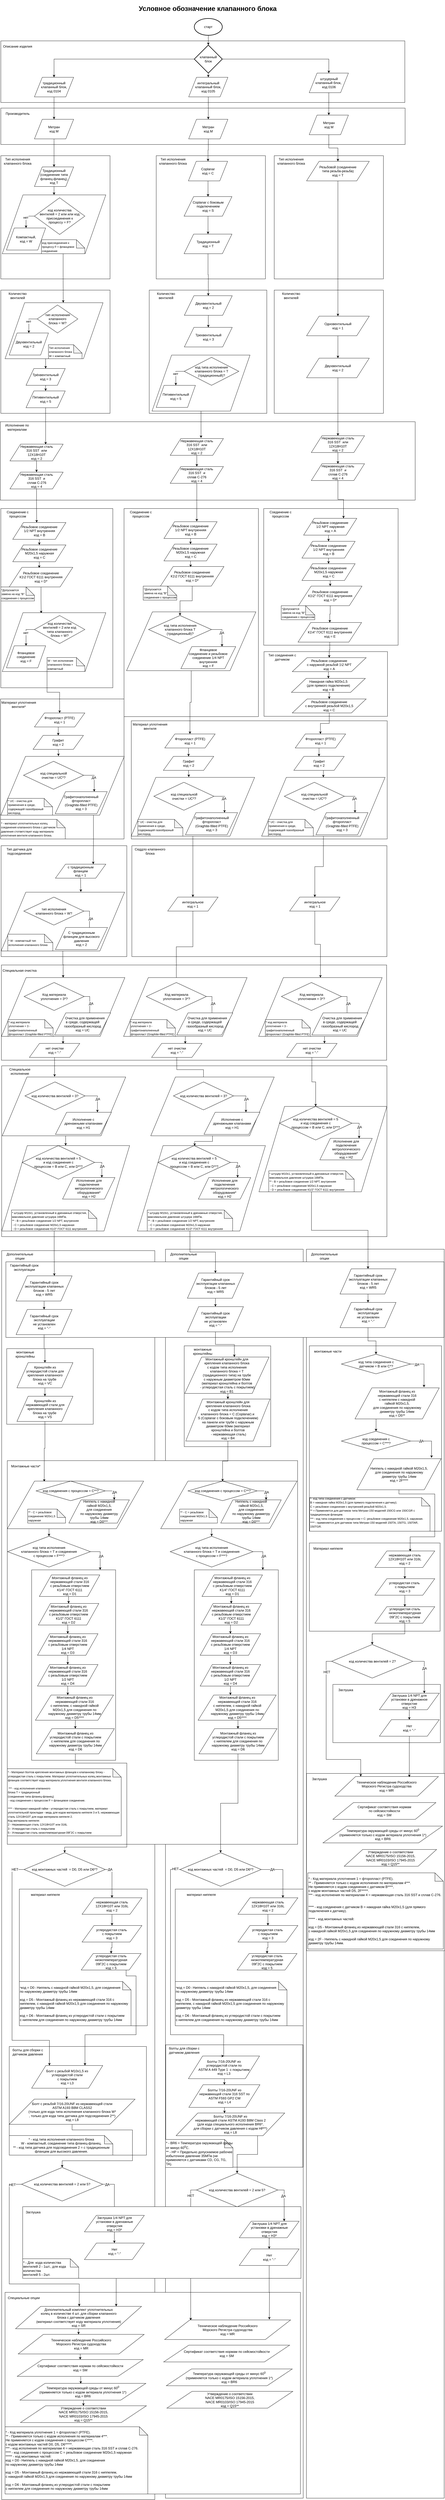 <mxfile version="11.1.1" type="device"><diagram name="Page-1" id="74e2e168-ea6b-b213-b513-2b3c1d86103e"><mxGraphModel dx="866" dy="1658" grid="0" gridSize="10" guides="1" tooltips="1" connect="1" arrows="1" fold="1" page="1" pageScale="1" pageWidth="1100" pageHeight="850" background="#ffffff" math="0" shadow="0"><root><mxCell id="0"/><mxCell id="1" parent="0"/><mxCell id="ctLX_KOVJdgrp6PYzyxr-350" value="&lt;p&gt;&lt;br&gt;&lt;/p&gt;" style="rounded=0;whiteSpace=wrap;html=1;" vertex="1" parent="1"><mxGeometry x="1131.5" y="4455" width="492" height="4460" as="geometry"/></mxCell><mxCell id="ctLX_KOVJdgrp6PYzyxr-306" value="&lt;p&gt;&lt;br&gt;&lt;/p&gt;" style="rounded=0;whiteSpace=wrap;html=1;" vertex="1" parent="1"><mxGeometry x="980" y="2321" width="441" height="231" as="geometry"/></mxCell><mxCell id="ctLX_KOVJdgrp6PYzyxr-276" value="&lt;p&gt;&lt;br&gt;&lt;/p&gt;" style="rounded=0;whiteSpace=wrap;html=1;" vertex="1" parent="1"><mxGeometry x="1016.5" y="550" width="390" height="440" as="geometry"/></mxCell><mxCell id="ctLX_KOVJdgrp6PYzyxr-195" value="&lt;p&gt;&lt;br&gt;&lt;/p&gt;" style="rounded=0;whiteSpace=wrap;html=1;" vertex="1" parent="1"><mxGeometry x="628" y="4455" width="492" height="4460" as="geometry"/></mxCell><mxCell id="ctLX_KOVJdgrp6PYzyxr-143" value="&lt;p&gt;&lt;br&gt;&lt;/p&gt;" style="rounded=0;whiteSpace=wrap;html=1;" vertex="1" parent="1"><mxGeometry x="480" y="1810" width="480" height="743" as="geometry"/></mxCell><mxCell id="ctLX_KOVJdgrp6PYzyxr-141" value="&lt;p&gt;&lt;br&gt;&lt;/p&gt;" style="rounded=0;whiteSpace=wrap;html=1;" vertex="1" parent="1"><mxGeometry x="570" y="1030" width="420" height="440" as="geometry"/></mxCell><mxCell id="ctLX_KOVJdgrp6PYzyxr-142" value="Количество вентилей" style="text;html=1;strokeColor=none;fillColor=none;align=center;verticalAlign=middle;whiteSpace=wrap;rounded=0;" vertex="1" parent="1"><mxGeometry x="570" y="1030" width="120" height="40" as="geometry"/></mxCell><mxCell id="ctLX_KOVJdgrp6PYzyxr-139" value="&lt;p&gt;&lt;br&gt;&lt;/p&gt;" style="rounded=0;whiteSpace=wrap;html=1;" vertex="1" parent="1"><mxGeometry x="595" y="550" width="390" height="440" as="geometry"/></mxCell><mxCell id="uTrDqu5zIhA4iWLk0zz2-142" value="&lt;p&gt;&lt;br&gt;&lt;/p&gt;" style="rounded=0;whiteSpace=wrap;html=1;" parent="1" vertex="1"><mxGeometry x="43" y="4460" width="547" height="4460" as="geometry"/></mxCell><mxCell id="uTrDqu5zIhA4iWLk0zz2-148" value="&lt;p&gt;&lt;br&gt;&lt;/p&gt;" style="rounded=0;whiteSpace=wrap;html=1;" parent="1" vertex="1"><mxGeometry x="63" y="5210" width="1037" height="1370" as="geometry"/></mxCell><mxCell id="uTrDqu5zIhA4iWLk0zz2-124" value="&lt;p&gt;&lt;br&gt;&lt;/p&gt;" style="rounded=0;whiteSpace=wrap;html=1;" parent="1" vertex="1"><mxGeometry x="43" y="3800" width="1376" height="610" as="geometry"/></mxCell><mxCell id="uTrDqu5zIhA4iWLk0zz2-113" value="&lt;p&gt;&lt;br&gt;&lt;/p&gt;" style="rounded=0;whiteSpace=wrap;html=1;" parent="1" vertex="1"><mxGeometry x="42" y="3440" width="1376" height="340" as="geometry"/></mxCell><mxCell id="uTrDqu5zIhA4iWLk0zz2-80" value="&lt;p&gt;&lt;br&gt;&lt;/p&gt;" style="rounded=0;whiteSpace=wrap;html=1;" parent="1" vertex="1"><mxGeometry x="39" y="2490" width="441" height="500" as="geometry"/></mxCell><mxCell id="uTrDqu5zIhA4iWLk0zz2-62" value="&lt;p&gt;&lt;br&gt;&lt;/p&gt;" style="rounded=0;whiteSpace=wrap;html=1;" parent="1" vertex="1"><mxGeometry x="40" y="1810" width="400" height="640" as="geometry"/></mxCell><mxCell id="uTrDqu5zIhA4iWLk0zz2-56" value="&lt;p&gt;&lt;br&gt;&lt;/p&gt;" style="rounded=0;whiteSpace=wrap;html=1;" parent="1" vertex="1"><mxGeometry x="38" y="1500" width="1482" height="280" as="geometry"/></mxCell><mxCell id="uTrDqu5zIhA4iWLk0zz2-26" value="&lt;p&gt;&lt;br&gt;&lt;/p&gt;" style="rounded=0;whiteSpace=wrap;html=1;" parent="1" vertex="1"><mxGeometry x="40" y="550" width="390" height="440" as="geometry"/></mxCell><mxCell id="uTrDqu5zIhA4iWLk0zz2-13" value="&lt;p&gt;&lt;br&gt;&lt;/p&gt;" style="rounded=0;whiteSpace=wrap;html=1;" parent="1" vertex="1"><mxGeometry x="40" y="380" width="1444" height="130" as="geometry"/></mxCell><mxCell id="uTrDqu5zIhA4iWLk0zz2-8" value="" style="rounded=0;whiteSpace=wrap;html=1;" parent="1" vertex="1"><mxGeometry x="40" y="140" width="1443" height="220" as="geometry"/></mxCell><mxCell id="uTrDqu5zIhA4iWLk0zz2-9" style="edgeStyle=orthogonalEdgeStyle;rounded=0;orthogonalLoop=1;jettySize=auto;html=1;exitX=0.5;exitY=1;exitDx=0;exitDy=0;exitPerimeter=0;entryX=0.5;entryY=0;entryDx=0;entryDy=0;entryPerimeter=0;" parent="1" source="uTrDqu5zIhA4iWLk0zz2-1" target="uTrDqu5zIhA4iWLk0zz2-2" edge="1"><mxGeometry relative="1" as="geometry"/></mxCell><mxCell id="uTrDqu5zIhA4iWLk0zz2-1" value="старт" style="strokeWidth=2;html=1;shape=mxgraph.flowchart.start_1;whiteSpace=wrap;" parent="1" vertex="1"><mxGeometry x="731" y="60" width="100" height="60" as="geometry"/></mxCell><mxCell id="uTrDqu5zIhA4iWLk0zz2-10" style="edgeStyle=orthogonalEdgeStyle;rounded=0;orthogonalLoop=1;jettySize=auto;html=1;exitX=0;exitY=0.5;exitDx=0;exitDy=0;exitPerimeter=0;entryX=0.5;entryY=0;entryDx=0;entryDy=0;" parent="1" source="uTrDqu5zIhA4iWLk0zz2-2" target="uTrDqu5zIhA4iWLk0zz2-5" edge="1"><mxGeometry relative="1" as="geometry"/></mxCell><mxCell id="uTrDqu5zIhA4iWLk0zz2-11" style="edgeStyle=orthogonalEdgeStyle;rounded=0;orthogonalLoop=1;jettySize=auto;html=1;exitX=0.5;exitY=1;exitDx=0;exitDy=0;exitPerimeter=0;entryX=0.5;entryY=0;entryDx=0;entryDy=0;" parent="1" source="uTrDqu5zIhA4iWLk0zz2-2" target="uTrDqu5zIhA4iWLk0zz2-6" edge="1"><mxGeometry relative="1" as="geometry"/></mxCell><mxCell id="uTrDqu5zIhA4iWLk0zz2-12" style="edgeStyle=orthogonalEdgeStyle;rounded=0;orthogonalLoop=1;jettySize=auto;html=1;exitX=1;exitY=0.5;exitDx=0;exitDy=0;exitPerimeter=0;entryX=0.5;entryY=0;entryDx=0;entryDy=0;" parent="1" source="uTrDqu5zIhA4iWLk0zz2-2" target="uTrDqu5zIhA4iWLk0zz2-7" edge="1"><mxGeometry relative="1" as="geometry"><mxPoint x="1830" y="220" as="sourcePoint"/></mxGeometry></mxCell><mxCell id="uTrDqu5zIhA4iWLk0zz2-2" value="клапанный&lt;br&gt;блок" style="strokeWidth=2;html=1;shape=mxgraph.flowchart.decision;whiteSpace=wrap;" parent="1" vertex="1"><mxGeometry x="731" y="155" width="100" height="100" as="geometry"/></mxCell><mxCell id="uTrDqu5zIhA4iWLk0zz2-22" style="edgeStyle=orthogonalEdgeStyle;rounded=0;orthogonalLoop=1;jettySize=auto;html=1;exitX=0.5;exitY=1;exitDx=0;exitDy=0;" parent="1" source="uTrDqu5zIhA4iWLk0zz2-5" target="uTrDqu5zIhA4iWLk0zz2-16" edge="1"><mxGeometry relative="1" as="geometry"/></mxCell><mxCell id="uTrDqu5zIhA4iWLk0zz2-5" value="традиционный клапанный блок, &lt;br&gt;код 0104" style="shape=parallelogram;perimeter=parallelogramPerimeter;whiteSpace=wrap;html=1;" parent="1" vertex="1"><mxGeometry x="160" y="270" width="140" height="70" as="geometry"/></mxCell><mxCell id="uTrDqu5zIhA4iWLk0zz2-23" style="edgeStyle=orthogonalEdgeStyle;rounded=0;orthogonalLoop=1;jettySize=auto;html=1;exitX=0.5;exitY=1;exitDx=0;exitDy=0;entryX=0.5;entryY=0;entryDx=0;entryDy=0;" parent="1" source="uTrDqu5zIhA4iWLk0zz2-6" target="uTrDqu5zIhA4iWLk0zz2-20" edge="1"><mxGeometry relative="1" as="geometry"/></mxCell><mxCell id="uTrDqu5zIhA4iWLk0zz2-6" value="интегральный клапанный блок,&lt;br&gt;код 0105" style="shape=parallelogram;perimeter=parallelogramPerimeter;whiteSpace=wrap;html=1;" parent="1" vertex="1"><mxGeometry x="711" y="270" width="140" height="70" as="geometry"/></mxCell><mxCell id="uTrDqu5zIhA4iWLk0zz2-24" style="edgeStyle=orthogonalEdgeStyle;rounded=0;orthogonalLoop=1;jettySize=auto;html=1;exitX=0.5;exitY=1;exitDx=0;exitDy=0;entryX=0.5;entryY=0;entryDx=0;entryDy=0;" parent="1" source="uTrDqu5zIhA4iWLk0zz2-7" target="uTrDqu5zIhA4iWLk0zz2-21" edge="1"><mxGeometry relative="1" as="geometry"/></mxCell><mxCell id="uTrDqu5zIhA4iWLk0zz2-7" value="штуцерный&lt;br&gt;клапанный блок,&amp;nbsp;&lt;br&gt;код 0106" style="shape=parallelogram;perimeter=parallelogramPerimeter;whiteSpace=wrap;html=1;" parent="1" vertex="1"><mxGeometry x="1141.5" y="255" width="140" height="70" as="geometry"/></mxCell><mxCell id="uTrDqu5zIhA4iWLk0zz2-14" value="Производитель" style="text;html=1;strokeColor=none;fillColor=none;align=center;verticalAlign=middle;whiteSpace=wrap;rounded=0;" parent="1" vertex="1"><mxGeometry x="40" y="380" width="120" height="40" as="geometry"/></mxCell><mxCell id="uTrDqu5zIhA4iWLk0zz2-15" value="Описание изделия" style="text;html=1;strokeColor=none;fillColor=none;align=center;verticalAlign=middle;whiteSpace=wrap;rounded=0;" parent="1" vertex="1"><mxGeometry x="40" y="140" width="120" height="40" as="geometry"/></mxCell><mxCell id="uTrDqu5zIhA4iWLk0zz2-35" style="edgeStyle=orthogonalEdgeStyle;rounded=0;orthogonalLoop=1;jettySize=auto;html=1;exitX=0.5;exitY=1;exitDx=0;exitDy=0;entryX=0.5;entryY=0;entryDx=0;entryDy=0;" parent="1" source="uTrDqu5zIhA4iWLk0zz2-16" target="uTrDqu5zIhA4iWLk0zz2-28" edge="1"><mxGeometry relative="1" as="geometry"><mxPoint x="230" y="550" as="targetPoint"/></mxGeometry></mxCell><mxCell id="uTrDqu5zIhA4iWLk0zz2-16" value="Метран&lt;br&gt;код М" style="shape=parallelogram;perimeter=parallelogramPerimeter;whiteSpace=wrap;html=1;" parent="1" vertex="1"><mxGeometry x="160" y="420" width="140" height="70" as="geometry"/></mxCell><mxCell id="uTrDqu5zIhA4iWLk0zz2-19" value="&lt;h1&gt;Условное обозначение клапанного блока&lt;/h1&gt;" style="text;html=1;strokeColor=none;fillColor=none;align=center;verticalAlign=middle;whiteSpace=wrap;rounded=0;" parent="1" vertex="1"><mxGeometry x="499" y="10" width="560" height="30" as="geometry"/></mxCell><mxCell id="ctLX_KOVJdgrp6PYzyxr-106" style="edgeStyle=orthogonalEdgeStyle;rounded=0;orthogonalLoop=1;jettySize=auto;html=1;exitX=0.5;exitY=1;exitDx=0;exitDy=0;entryX=0.5;entryY=0;entryDx=0;entryDy=0;" edge="1" parent="1" source="uTrDqu5zIhA4iWLk0zz2-20" target="ctLX_KOVJdgrp6PYzyxr-99"><mxGeometry relative="1" as="geometry"/></mxCell><mxCell id="uTrDqu5zIhA4iWLk0zz2-20" value="Метран&lt;br&gt;код М" style="shape=parallelogram;perimeter=parallelogramPerimeter;whiteSpace=wrap;html=1;" parent="1" vertex="1"><mxGeometry x="711" y="420" width="140" height="70" as="geometry"/></mxCell><mxCell id="ctLX_KOVJdgrp6PYzyxr-278" style="edgeStyle=orthogonalEdgeStyle;rounded=0;orthogonalLoop=1;jettySize=auto;html=1;exitX=0.5;exitY=1;exitDx=0;exitDy=0;entryX=0.5;entryY=0;entryDx=0;entryDy=0;" edge="1" parent="1" source="uTrDqu5zIhA4iWLk0zz2-21" target="ctLX_KOVJdgrp6PYzyxr-277"><mxGeometry relative="1" as="geometry"/></mxCell><mxCell id="uTrDqu5zIhA4iWLk0zz2-21" value="Метран&lt;br&gt;код М" style="shape=parallelogram;perimeter=parallelogramPerimeter;whiteSpace=wrap;html=1;" parent="1" vertex="1"><mxGeometry x="1141.5" y="405" width="140" height="70" as="geometry"/></mxCell><mxCell id="uTrDqu5zIhA4iWLk0zz2-25" value="Тип исполнения клапанного блока" style="text;html=1;strokeColor=none;fillColor=none;align=center;verticalAlign=middle;whiteSpace=wrap;rounded=0;" parent="1" vertex="1"><mxGeometry x="40" y="550" width="120" height="40" as="geometry"/></mxCell><mxCell id="uTrDqu5zIhA4iWLk0zz2-36" style="edgeStyle=orthogonalEdgeStyle;rounded=0;orthogonalLoop=1;jettySize=auto;html=1;exitX=0.5;exitY=1;exitDx=0;exitDy=0;entryX=0.5;entryY=0;entryDx=0;entryDy=0;" parent="1" source="uTrDqu5zIhA4iWLk0zz2-28" target="uTrDqu5zIhA4iWLk0zz2-29" edge="1"><mxGeometry relative="1" as="geometry"/></mxCell><mxCell id="uTrDqu5zIhA4iWLk0zz2-28" value="Традиционный (соединение типа фланец-фланец),&lt;br&gt;код Т" style="shape=parallelogram;perimeter=parallelogramPerimeter;whiteSpace=wrap;html=1;" parent="1" vertex="1"><mxGeometry x="160" y="590" width="140" height="70" as="geometry"/></mxCell><mxCell id="uTrDqu5zIhA4iWLk0zz2-34" value="" style="group" parent="1" vertex="1" connectable="0"><mxGeometry x="45" y="690" width="370" height="210" as="geometry"/></mxCell><mxCell id="uTrDqu5zIhA4iWLk0zz2-29" value="" style="shape=parallelogram;perimeter=parallelogramPerimeter;whiteSpace=wrap;html=1;" parent="uTrDqu5zIhA4iWLk0zz2-34" vertex="1"><mxGeometry width="370" height="210" as="geometry"/></mxCell><mxCell id="uTrDqu5zIhA4iWLk0zz2-30" value="код количества&lt;br&gt;вентилей = 2 или или код присоединения к&lt;br&gt;процессу = F?" style="rhombus;whiteSpace=wrap;html=1;" parent="uTrDqu5zIhA4iWLk0zz2-34" vertex="1"><mxGeometry x="115" y="10.125" width="180" height="131.25" as="geometry"/></mxCell><mxCell id="uTrDqu5zIhA4iWLk0zz2-31" value="Компактный,&lt;br&gt;код = W" style="shape=parallelogram;perimeter=parallelogramPerimeter;whiteSpace=wrap;html=1;" parent="uTrDqu5zIhA4iWLk0zz2-34" vertex="1"><mxGeometry x="15" y="118.125" width="140" height="78.75" as="geometry"/></mxCell><mxCell id="uTrDqu5zIhA4iWLk0zz2-32" style="edgeStyle=orthogonalEdgeStyle;rounded=0;orthogonalLoop=1;jettySize=auto;html=1;exitX=0;exitY=0.5;exitDx=0;exitDy=0;entryX=0.5;entryY=0;entryDx=0;entryDy=0;" parent="uTrDqu5zIhA4iWLk0zz2-34" source="uTrDqu5zIhA4iWLk0zz2-30" target="uTrDqu5zIhA4iWLk0zz2-31" edge="1"><mxGeometry relative="1" as="geometry"/></mxCell><mxCell id="uTrDqu5zIhA4iWLk0zz2-33" value="нет" style="text;html=1;resizable=0;points=[];align=center;verticalAlign=middle;labelBackgroundColor=#ffffff;" parent="uTrDqu5zIhA4iWLk0zz2-32" vertex="1" connectable="0"><mxGeometry x="-0.143" y="4" relative="1" as="geometry"><mxPoint x="-5" y="4" as="offset"/></mxGeometry></mxCell><mxCell id="uTrDqu5zIhA4iWLk0zz2-37" value="&lt;div&gt;&lt;span&gt;&lt;font style=&quot;font-size: 10px&quot;&gt;код присоединения к&amp;nbsp;&lt;/font&gt;&lt;/span&gt;&lt;/div&gt;&lt;div&gt;&lt;span&gt;&lt;font style=&quot;font-size: 10px&quot;&gt;процессу F = фланцевое соединение&lt;/font&gt;&lt;/span&gt;&lt;/div&gt;" style="shape=note;whiteSpace=wrap;html=1;backgroundOutline=1;darkOpacity=0.05;align=left;" parent="uTrDqu5zIhA4iWLk0zz2-34" vertex="1"><mxGeometry x="140" y="160" width="155" height="50" as="geometry"/></mxCell><mxCell id="uTrDqu5zIhA4iWLk0zz2-38" value="&lt;p&gt;&lt;br&gt;&lt;/p&gt;" style="rounded=0;whiteSpace=wrap;html=1;" parent="1" vertex="1"><mxGeometry x="40" y="1030" width="390" height="440" as="geometry"/></mxCell><mxCell id="uTrDqu5zIhA4iWLk0zz2-39" value="Количество вентилей" style="text;html=1;strokeColor=none;fillColor=none;align=center;verticalAlign=middle;whiteSpace=wrap;rounded=0;" parent="1" vertex="1"><mxGeometry x="40" y="1030" width="120" height="40" as="geometry"/></mxCell><mxCell id="uTrDqu5zIhA4iWLk0zz2-41" value="" style="group" parent="1" vertex="1" connectable="0"><mxGeometry x="45" y="1100" width="370" height="210" as="geometry"/></mxCell><mxCell id="uTrDqu5zIhA4iWLk0zz2-48" value="" style="group" parent="uTrDqu5zIhA4iWLk0zz2-41" vertex="1" connectable="0"><mxGeometry x="10" y="-25" width="350" height="200" as="geometry"/></mxCell><mxCell id="uTrDqu5zIhA4iWLk0zz2-42" value="" style="shape=parallelogram;perimeter=parallelogramPerimeter;whiteSpace=wrap;html=1;" parent="uTrDqu5zIhA4iWLk0zz2-48" vertex="1"><mxGeometry width="350" height="200" as="geometry"/></mxCell><mxCell id="uTrDqu5zIhA4iWLk0zz2-43" value="тип исполнения&lt;br&gt;клапанного&lt;br&gt;блока = W?" style="rhombus;whiteSpace=wrap;html=1;" parent="uTrDqu5zIhA4iWLk0zz2-48" vertex="1"><mxGeometry x="115" y="8" width="145" height="100" as="geometry"/></mxCell><mxCell id="uTrDqu5zIhA4iWLk0zz2-44" value="Двухвентильный&lt;br&gt;код = 2" style="shape=parallelogram;perimeter=parallelogramPerimeter;whiteSpace=wrap;html=1;" parent="uTrDqu5zIhA4iWLk0zz2-48" vertex="1"><mxGeometry x="15" y="108.125" width="140" height="78.75" as="geometry"/></mxCell><mxCell id="uTrDqu5zIhA4iWLk0zz2-47" value="&lt;span style=&quot;font-size: 10px&quot;&gt;Тип исполнения&lt;br&gt;клапанного блока&lt;br&gt;W = компактный&lt;br&gt;&lt;/span&gt;" style="shape=note;whiteSpace=wrap;html=1;backgroundOutline=1;darkOpacity=0.05;align=left;" parent="uTrDqu5zIhA4iWLk0zz2-48" vertex="1"><mxGeometry x="155" y="150" width="120" height="50" as="geometry"/></mxCell><mxCell id="uTrDqu5zIhA4iWLk0zz2-45" style="edgeStyle=orthogonalEdgeStyle;rounded=0;orthogonalLoop=1;jettySize=auto;html=1;exitX=0;exitY=0.5;exitDx=0;exitDy=0;entryX=0.5;entryY=0;entryDx=0;entryDy=0;" parent="uTrDqu5zIhA4iWLk0zz2-48" source="uTrDqu5zIhA4iWLk0zz2-43" target="uTrDqu5zIhA4iWLk0zz2-44" edge="1"><mxGeometry relative="1" as="geometry"/></mxCell><mxCell id="uTrDqu5zIhA4iWLk0zz2-46" value="нет" style="text;html=1;resizable=0;points=[];align=center;verticalAlign=middle;labelBackgroundColor=#ffffff;" parent="uTrDqu5zIhA4iWLk0zz2-45" vertex="1" connectable="0"><mxGeometry x="-0.143" y="4" relative="1" as="geometry"><mxPoint x="-5" y="4" as="offset"/></mxGeometry></mxCell><mxCell id="uTrDqu5zIhA4iWLk0zz2-55" style="edgeStyle=orthogonalEdgeStyle;rounded=0;orthogonalLoop=1;jettySize=auto;html=1;exitX=0.5;exitY=1;exitDx=0;exitDy=0;entryX=0.5;entryY=0;entryDx=0;entryDy=0;" parent="1" source="uTrDqu5zIhA4iWLk0zz2-52" target="uTrDqu5zIhA4iWLk0zz2-53" edge="1"><mxGeometry relative="1" as="geometry"/></mxCell><mxCell id="uTrDqu5zIhA4iWLk0zz2-52" value="Трёхвентильный&lt;br&gt;код = 3" style="shape=parallelogram;perimeter=parallelogramPerimeter;whiteSpace=wrap;html=1;" parent="1" vertex="1"><mxGeometry x="130" y="1310" width="140" height="60" as="geometry"/></mxCell><mxCell id="ctLX_KOVJdgrp6PYzyxr-87" style="edgeStyle=orthogonalEdgeStyle;rounded=0;orthogonalLoop=1;jettySize=auto;html=1;exitX=0.5;exitY=1;exitDx=0;exitDy=0;entryX=0.671;entryY=0.017;entryDx=0;entryDy=0;entryPerimeter=0;" edge="1" parent="1" source="uTrDqu5zIhA4iWLk0zz2-53" target="uTrDqu5zIhA4iWLk0zz2-58"><mxGeometry relative="1" as="geometry"/></mxCell><mxCell id="uTrDqu5zIhA4iWLk0zz2-53" value="Пятивентильный&lt;br&gt;код = 5" style="shape=parallelogram;perimeter=parallelogramPerimeter;whiteSpace=wrap;html=1;" parent="1" vertex="1"><mxGeometry x="130" y="1390" width="140" height="60" as="geometry"/></mxCell><mxCell id="uTrDqu5zIhA4iWLk0zz2-54" style="edgeStyle=orthogonalEdgeStyle;rounded=0;orthogonalLoop=1;jettySize=auto;html=1;exitX=0;exitY=1;exitDx=0;exitDy=0;exitPerimeter=0;entryX=0.5;entryY=0;entryDx=0;entryDy=0;" parent="1" source="uTrDqu5zIhA4iWLk0zz2-47" target="uTrDqu5zIhA4iWLk0zz2-52" edge="1"><mxGeometry relative="1" as="geometry"/></mxCell><mxCell id="uTrDqu5zIhA4iWLk0zz2-57" value="Исполнение по материалам" style="text;html=1;strokeColor=none;fillColor=none;align=center;verticalAlign=middle;whiteSpace=wrap;rounded=0;" parent="1" vertex="1"><mxGeometry x="37.5" y="1500" width="120" height="40" as="geometry"/></mxCell><mxCell id="uTrDqu5zIhA4iWLk0zz2-61" style="edgeStyle=orthogonalEdgeStyle;rounded=0;orthogonalLoop=1;jettySize=auto;html=1;exitX=0.5;exitY=1;exitDx=0;exitDy=0;entryX=0.5;entryY=0;entryDx=0;entryDy=0;" parent="1" source="uTrDqu5zIhA4iWLk0zz2-58" target="uTrDqu5zIhA4iWLk0zz2-59" edge="1"><mxGeometry relative="1" as="geometry"/></mxCell><mxCell id="uTrDqu5zIhA4iWLk0zz2-58" value="Нержавеющая сталь&lt;br&gt;316 SST&amp;nbsp; или&lt;br&gt;12Х18Н10Т&lt;br&gt;код = 2" style="shape=parallelogram;perimeter=parallelogramPerimeter;whiteSpace=wrap;html=1;" parent="1" vertex="1"><mxGeometry x="72.5" y="1580" width="190" height="60" as="geometry"/></mxCell><mxCell id="ctLX_KOVJdgrp6PYzyxr-88" style="edgeStyle=orthogonalEdgeStyle;rounded=0;orthogonalLoop=1;jettySize=auto;html=1;exitX=0.5;exitY=1;exitDx=0;exitDy=0;entryX=0.45;entryY=0;entryDx=0;entryDy=0;entryPerimeter=0;" edge="1" parent="1" source="uTrDqu5zIhA4iWLk0zz2-59" target="uTrDqu5zIhA4iWLk0zz2-64"><mxGeometry relative="1" as="geometry"/></mxCell><mxCell id="uTrDqu5zIhA4iWLk0zz2-59" value="Нержавеющая сталь&lt;br&gt;316 SST&amp;nbsp; и&lt;br&gt;сплав С-276&lt;br&gt;код = 4" style="shape=parallelogram;perimeter=parallelogramPerimeter;whiteSpace=wrap;html=1;" parent="1" vertex="1"><mxGeometry x="72.5" y="1680" width="190" height="60" as="geometry"/></mxCell><mxCell id="uTrDqu5zIhA4iWLk0zz2-63" value="Соединение с процессом" style="text;html=1;strokeColor=none;fillColor=none;align=center;verticalAlign=middle;whiteSpace=wrap;rounded=0;" parent="1" vertex="1"><mxGeometry x="39.5" y="1810" width="120" height="40" as="geometry"/></mxCell><mxCell id="uTrDqu5zIhA4iWLk0zz2-77" style="edgeStyle=orthogonalEdgeStyle;rounded=0;orthogonalLoop=1;jettySize=auto;html=1;exitX=0.5;exitY=1;exitDx=0;exitDy=0;" parent="1" source="uTrDqu5zIhA4iWLk0zz2-64" target="uTrDqu5zIhA4iWLk0zz2-65" edge="1"><mxGeometry relative="1" as="geometry"/></mxCell><mxCell id="uTrDqu5zIhA4iWLk0zz2-64" value="Резьбовое соединение&lt;br&gt;1/2 NPT внутренняя&lt;br&gt;код = B" style="shape=parallelogram;perimeter=parallelogramPerimeter;whiteSpace=wrap;html=1;" parent="1" vertex="1"><mxGeometry x="82.5" y="1860" width="190" height="60" as="geometry"/></mxCell><mxCell id="uTrDqu5zIhA4iWLk0zz2-78" style="edgeStyle=orthogonalEdgeStyle;rounded=0;orthogonalLoop=1;jettySize=auto;html=1;exitX=0.5;exitY=1;exitDx=0;exitDy=0;entryX=0.471;entryY=0.029;entryDx=0;entryDy=0;entryPerimeter=0;" parent="1" source="uTrDqu5zIhA4iWLk0zz2-65" target="uTrDqu5zIhA4iWLk0zz2-66" edge="1"><mxGeometry relative="1" as="geometry"/></mxCell><mxCell id="uTrDqu5zIhA4iWLk0zz2-65" value="Резьбовое соединение&lt;br&gt;М20х1,5 наружная&lt;br&gt;код = C" style="shape=parallelogram;perimeter=parallelogramPerimeter;whiteSpace=wrap;html=1;" parent="1" vertex="1"><mxGeometry x="82.5" y="1940" width="190" height="60" as="geometry"/></mxCell><mxCell id="uTrDqu5zIhA4iWLk0zz2-79" style="edgeStyle=orthogonalEdgeStyle;rounded=0;orthogonalLoop=1;jettySize=auto;html=1;exitX=0.5;exitY=1;exitDx=0;exitDy=0;entryX=0.376;entryY=0.01;entryDx=0;entryDy=0;entryPerimeter=0;" parent="1" source="uTrDqu5zIhA4iWLk0zz2-66" target="uTrDqu5zIhA4iWLk0zz2-69" edge="1"><mxGeometry relative="1" as="geometry"/></mxCell><mxCell id="uTrDqu5zIhA4iWLk0zz2-66" value="Резьбовое соединение&lt;br&gt;К1\2 ГОСТ 6111 внутренняя&lt;br&gt;код = D*" style="shape=parallelogram;perimeter=parallelogramPerimeter;whiteSpace=wrap;html=1;" parent="1" vertex="1"><mxGeometry x="70" y="2020" width="227" height="70" as="geometry"/></mxCell><mxCell id="uTrDqu5zIhA4iWLk0zz2-67" value="&lt;span style=&quot;font-size: 10px&quot;&gt;*Допускается&amp;nbsp;&lt;br&gt;замена на код &quot;B&quot;&lt;br&gt;соединения с процессом&lt;br&gt;&lt;/span&gt;" style="shape=note;whiteSpace=wrap;html=1;backgroundOutline=1;darkOpacity=0.05;align=left;" parent="1" vertex="1"><mxGeometry x="40" y="2090" width="120" height="50" as="geometry"/></mxCell><mxCell id="uTrDqu5zIhA4iWLk0zz2-68" value="" style="group" parent="1" vertex="1" connectable="0"><mxGeometry x="45" y="2182" width="370" height="210" as="geometry"/></mxCell><mxCell id="uTrDqu5zIhA4iWLk0zz2-69" value="" style="shape=parallelogram;perimeter=parallelogramPerimeter;whiteSpace=wrap;html=1;" parent="uTrDqu5zIhA4iWLk0zz2-68" vertex="1"><mxGeometry width="370" height="210" as="geometry"/></mxCell><mxCell id="uTrDqu5zIhA4iWLk0zz2-70" value="код количества&lt;br&gt;вентилей = 2 или код &lt;br&gt;типа клапанного&lt;br&gt;блока = W?" style="rhombus;whiteSpace=wrap;html=1;" parent="uTrDqu5zIhA4iWLk0zz2-68" vertex="1"><mxGeometry x="115" y="10" width="180" height="100" as="geometry"/></mxCell><mxCell id="uTrDqu5zIhA4iWLk0zz2-71" value="Фланцевое&lt;br&gt;соединение&lt;br&gt;код = F" style="shape=parallelogram;perimeter=parallelogramPerimeter;whiteSpace=wrap;html=1;" parent="uTrDqu5zIhA4iWLk0zz2-68" vertex="1"><mxGeometry x="15" y="118.125" width="140" height="78.75" as="geometry"/></mxCell><mxCell id="uTrDqu5zIhA4iWLk0zz2-72" style="edgeStyle=orthogonalEdgeStyle;rounded=0;orthogonalLoop=1;jettySize=auto;html=1;exitX=0;exitY=0.5;exitDx=0;exitDy=0;entryX=0.5;entryY=0;entryDx=0;entryDy=0;" parent="uTrDqu5zIhA4iWLk0zz2-68" source="uTrDqu5zIhA4iWLk0zz2-70" target="uTrDqu5zIhA4iWLk0zz2-71" edge="1"><mxGeometry relative="1" as="geometry"/></mxCell><mxCell id="uTrDqu5zIhA4iWLk0zz2-73" value="нет" style="text;html=1;resizable=0;points=[];align=center;verticalAlign=middle;labelBackgroundColor=#ffffff;" parent="uTrDqu5zIhA4iWLk0zz2-72" vertex="1" connectable="0"><mxGeometry x="-0.143" y="4" relative="1" as="geometry"><mxPoint x="-5" y="4" as="offset"/></mxGeometry></mxCell><mxCell id="uTrDqu5zIhA4iWLk0zz2-74" value="&lt;span style=&quot;font-size: 10px&quot;&gt;W - тип исполнения&lt;br&gt;клапанного блока = &lt;br&gt;компактный&lt;br&gt;&lt;/span&gt;" style="shape=note;whiteSpace=wrap;html=1;backgroundOutline=1;darkOpacity=0.05;align=left;" parent="uTrDqu5zIhA4iWLk0zz2-68" vertex="1"><mxGeometry x="160" y="160" width="135" height="50" as="geometry"/></mxCell><mxCell id="uTrDqu5zIhA4iWLk0zz2-81" value="Материал уплотнения вентиля*" style="text;html=1;strokeColor=none;fillColor=none;align=center;verticalAlign=middle;whiteSpace=wrap;rounded=0;" parent="1" vertex="1"><mxGeometry x="38" y="2490" width="132" height="40" as="geometry"/></mxCell><mxCell id="uTrDqu5zIhA4iWLk0zz2-82" value="&lt;span style=&quot;font-size: 10px&quot;&gt;* - материал уплотнительных колец&lt;br&gt;соединения клапанного блока с датчиком давления стответствует коду материала уплотнения вентиля клапанного блока.&lt;br&gt;&lt;/span&gt;" style="shape=note;whiteSpace=wrap;html=1;backgroundOutline=1;darkOpacity=0.05;align=left;" parent="1" vertex="1"><mxGeometry x="39" y="2920" width="231" height="70" as="geometry"/></mxCell><mxCell id="uTrDqu5zIhA4iWLk0zz2-97" style="edgeStyle=orthogonalEdgeStyle;rounded=0;orthogonalLoop=1;jettySize=auto;html=1;exitX=0.5;exitY=1;exitDx=0;exitDy=0;entryX=0.5;entryY=0;entryDx=0;entryDy=0;" parent="1" source="uTrDqu5zIhA4iWLk0zz2-83" target="uTrDqu5zIhA4iWLk0zz2-84" edge="1"><mxGeometry relative="1" as="geometry"/></mxCell><mxCell id="uTrDqu5zIhA4iWLk0zz2-83" value="Фторопласт (PTFE)&lt;br&gt;код = 1" style="shape=parallelogram;perimeter=parallelogramPerimeter;whiteSpace=wrap;html=1;" parent="1" vertex="1"><mxGeometry x="160" y="2540" width="180" height="50" as="geometry"/></mxCell><mxCell id="uTrDqu5zIhA4iWLk0zz2-99" style="edgeStyle=orthogonalEdgeStyle;rounded=0;orthogonalLoop=1;jettySize=auto;html=1;exitX=0.5;exitY=1;exitDx=0;exitDy=0;entryX=0.467;entryY=-0.005;entryDx=0;entryDy=0;entryPerimeter=0;" parent="1" source="uTrDqu5zIhA4iWLk0zz2-84" target="uTrDqu5zIhA4iWLk0zz2-87" edge="1"><mxGeometry relative="1" as="geometry"/></mxCell><mxCell id="uTrDqu5zIhA4iWLk0zz2-84" value="Графит&lt;br&gt;код = 2" style="shape=parallelogram;perimeter=parallelogramPerimeter;whiteSpace=wrap;html=1;" parent="1" vertex="1"><mxGeometry x="155" y="2620" width="180" height="50" as="geometry"/></mxCell><mxCell id="uTrDqu5zIhA4iWLk0zz2-86" value="" style="group" parent="1" vertex="1" connectable="0"><mxGeometry x="40" y="2695" width="441" height="210" as="geometry"/></mxCell><mxCell id="uTrDqu5zIhA4iWLk0zz2-87" value="" style="shape=parallelogram;perimeter=parallelogramPerimeter;whiteSpace=wrap;html=1;" parent="uTrDqu5zIhA4iWLk0zz2-86" vertex="1"><mxGeometry width="441" height="210" as="geometry"/></mxCell><mxCell id="ctLX_KOVJdgrp6PYzyxr-137" style="edgeStyle=orthogonalEdgeStyle;rounded=0;orthogonalLoop=1;jettySize=auto;html=1;exitX=1;exitY=0.5;exitDx=0;exitDy=0;entryX=0.75;entryY=0;entryDx=0;entryDy=0;" edge="1" parent="uTrDqu5zIhA4iWLk0zz2-86" source="uTrDqu5zIhA4iWLk0zz2-88" target="uTrDqu5zIhA4iWLk0zz2-89"><mxGeometry relative="1" as="geometry"/></mxCell><mxCell id="ctLX_KOVJdgrp6PYzyxr-138" value="ДА" style="text;html=1;resizable=0;points=[];align=center;verticalAlign=middle;labelBackgroundColor=#ffffff;" vertex="1" connectable="0" parent="ctLX_KOVJdgrp6PYzyxr-137"><mxGeometry x="-0.25" y="-8" relative="1" as="geometry"><mxPoint as="offset"/></mxGeometry></mxCell><mxCell id="uTrDqu5zIhA4iWLk0zz2-88" value="код специальной&lt;br&gt;очистки = UC*?" style="rhombus;whiteSpace=wrap;html=1;" parent="uTrDqu5zIhA4iWLk0zz2-86" vertex="1"><mxGeometry x="81.063" y="17.5" width="214.541" height="100" as="geometry"/></mxCell><mxCell id="uTrDqu5zIhA4iWLk0zz2-89" value="Графитонаполненный&lt;br&gt;фторопласт&lt;br&gt;(Graghite-filled PTFE)&lt;br&gt;код = 3" style="shape=parallelogram;perimeter=parallelogramPerimeter;whiteSpace=wrap;html=1;" parent="uTrDqu5zIhA4iWLk0zz2-86" vertex="1"><mxGeometry x="194" y="126" width="186" height="79" as="geometry"/></mxCell><mxCell id="uTrDqu5zIhA4iWLk0zz2-92" value="&lt;span style=&quot;font-size: 10px&quot;&gt;* UC - очистка для&lt;br&gt;применения в среде, содержащей газообразный кислород.&lt;br&gt;&lt;/span&gt;" style="shape=note;whiteSpace=wrap;html=1;backgroundOutline=1;darkOpacity=0.05;align=left;" parent="uTrDqu5zIhA4iWLk0zz2-86" vertex="1"><mxGeometry x="23.866" y="150" width="160.835" height="60" as="geometry"/></mxCell><mxCell id="uTrDqu5zIhA4iWLk0zz2-100" value="&lt;p&gt;&lt;br&gt;&lt;/p&gt;" style="rounded=0;whiteSpace=wrap;html=1;" parent="1" vertex="1"><mxGeometry x="41" y="3014" width="449" height="396" as="geometry"/></mxCell><mxCell id="uTrDqu5zIhA4iWLk0zz2-101" value="Тип датчика для подсоединения" style="text;html=1;strokeColor=none;fillColor=none;align=center;verticalAlign=middle;whiteSpace=wrap;rounded=0;" parent="1" vertex="1"><mxGeometry x="40" y="3014" width="132" height="40" as="geometry"/></mxCell><mxCell id="uTrDqu5zIhA4iWLk0zz2-111" style="edgeStyle=orthogonalEdgeStyle;rounded=0;orthogonalLoop=1;jettySize=auto;html=1;exitX=0.5;exitY=1;exitDx=0;exitDy=0;entryX=0.646;entryY=-0.005;entryDx=0;entryDy=0;entryPerimeter=0;" parent="1" source="uTrDqu5zIhA4iWLk0zz2-102" target="uTrDqu5zIhA4iWLk0zz2-104" edge="1"><mxGeometry relative="1" as="geometry"/></mxCell><mxCell id="uTrDqu5zIhA4iWLk0zz2-102" value="с традиционным&lt;br&gt;фланцем&lt;br&gt;код = 1" style="shape=parallelogram;perimeter=parallelogramPerimeter;whiteSpace=wrap;html=1;" parent="1" vertex="1"><mxGeometry x="235" y="3080" width="180" height="50" as="geometry"/></mxCell><mxCell id="uTrDqu5zIhA4iWLk0zz2-103" value="" style="group" parent="1" vertex="1" connectable="0"><mxGeometry x="41" y="3180" width="441" height="210" as="geometry"/></mxCell><mxCell id="uTrDqu5zIhA4iWLk0zz2-104" value="" style="shape=parallelogram;perimeter=parallelogramPerimeter;whiteSpace=wrap;html=1;" parent="uTrDqu5zIhA4iWLk0zz2-103" vertex="1"><mxGeometry width="441" height="210" as="geometry"/></mxCell><mxCell id="uTrDqu5zIhA4iWLk0zz2-105" style="edgeStyle=orthogonalEdgeStyle;rounded=0;orthogonalLoop=1;jettySize=auto;html=1;exitX=1;exitY=0.5;exitDx=0;exitDy=0;entryX=0.5;entryY=0;entryDx=0;entryDy=0;" parent="uTrDqu5zIhA4iWLk0zz2-103" source="uTrDqu5zIhA4iWLk0zz2-107" target="uTrDqu5zIhA4iWLk0zz2-108" edge="1"><mxGeometry relative="1" as="geometry"/></mxCell><mxCell id="uTrDqu5zIhA4iWLk0zz2-106" value="ДА" style="text;html=1;resizable=0;points=[];align=center;verticalAlign=middle;labelBackgroundColor=#ffffff;" parent="uTrDqu5zIhA4iWLk0zz2-105" vertex="1" connectable="0"><mxGeometry x="-0.14" y="-7" relative="1" as="geometry"><mxPoint x="11" y="-9" as="offset"/></mxGeometry></mxCell><mxCell id="uTrDqu5zIhA4iWLk0zz2-107" value="тип исполнения&lt;br&gt;клапанного блока = W?" style="rhombus;whiteSpace=wrap;html=1;" parent="uTrDqu5zIhA4iWLk0zz2-103" vertex="1"><mxGeometry x="81.063" y="17.5" width="214.541" height="100" as="geometry"/></mxCell><mxCell id="uTrDqu5zIhA4iWLk0zz2-108" value="С традиционным&lt;br&gt;фланцем&amp;nbsp;для высокого давления&lt;br&gt;код = 2" style="shape=parallelogram;perimeter=parallelogramPerimeter;whiteSpace=wrap;html=1;" parent="uTrDqu5zIhA4iWLk0zz2-103" vertex="1"><mxGeometry x="194" y="126" width="186" height="79" as="geometry"/></mxCell><mxCell id="uTrDqu5zIhA4iWLk0zz2-109" value="&lt;span style=&quot;font-size: 10px&quot;&gt;* W - компактный тип&lt;br&gt;исполнения клапанного блока&lt;br&gt;&lt;/span&gt;" style="shape=note;whiteSpace=wrap;html=1;backgroundOutline=1;darkOpacity=0.05;align=left;" parent="uTrDqu5zIhA4iWLk0zz2-103" vertex="1"><mxGeometry x="23.866" y="150" width="160.835" height="60" as="geometry"/></mxCell><mxCell id="uTrDqu5zIhA4iWLk0zz2-112" value="Специальная очистка" style="text;html=1;strokeColor=none;fillColor=none;align=center;verticalAlign=middle;whiteSpace=wrap;rounded=0;" parent="1" vertex="1"><mxGeometry x="41" y="3440" width="132" height="40" as="geometry"/></mxCell><mxCell id="ctLX_KOVJdgrp6PYzyxr-92" style="edgeStyle=orthogonalEdgeStyle;rounded=0;orthogonalLoop=1;jettySize=auto;html=1;exitX=0.5;exitY=1;exitDx=0;exitDy=0;entryX=0.424;entryY=-0.005;entryDx=0;entryDy=0;entryPerimeter=0;" edge="1" parent="1" source="uTrDqu5zIhA4iWLk0zz2-114" target="uTrDqu5zIhA4iWLk0zz2-127"><mxGeometry relative="1" as="geometry"/></mxCell><mxCell id="uTrDqu5zIhA4iWLk0zz2-114" value="нет очистки&lt;br&gt;код = &quot;-&quot;" style="shape=parallelogram;perimeter=parallelogramPerimeter;whiteSpace=wrap;html=1;" parent="1" vertex="1"><mxGeometry x="142" y="3720" width="180" height="50" as="geometry"/></mxCell><mxCell id="uTrDqu5zIhA4iWLk0zz2-115" value="" style="group" parent="1" vertex="1" connectable="0"><mxGeometry x="42" y="3485" width="441" height="210" as="geometry"/></mxCell><mxCell id="uTrDqu5zIhA4iWLk0zz2-116" value="" style="shape=parallelogram;perimeter=parallelogramPerimeter;whiteSpace=wrap;html=1;" parent="uTrDqu5zIhA4iWLk0zz2-115" vertex="1"><mxGeometry width="441" height="210" as="geometry"/></mxCell><mxCell id="uTrDqu5zIhA4iWLk0zz2-117" style="edgeStyle=orthogonalEdgeStyle;rounded=0;orthogonalLoop=1;jettySize=auto;html=1;exitX=1;exitY=0.5;exitDx=0;exitDy=0;entryX=0.5;entryY=0;entryDx=0;entryDy=0;" parent="uTrDqu5zIhA4iWLk0zz2-115" source="uTrDqu5zIhA4iWLk0zz2-119" target="uTrDqu5zIhA4iWLk0zz2-120" edge="1"><mxGeometry relative="1" as="geometry"/></mxCell><mxCell id="uTrDqu5zIhA4iWLk0zz2-118" value="ДА" style="text;html=1;resizable=0;points=[];align=center;verticalAlign=middle;labelBackgroundColor=#ffffff;" parent="uTrDqu5zIhA4iWLk0zz2-117" vertex="1" connectable="0"><mxGeometry x="-0.14" y="-7" relative="1" as="geometry"><mxPoint x="11" y="-9" as="offset"/></mxGeometry></mxCell><mxCell id="uTrDqu5zIhA4iWLk0zz2-119" value="Код материала&lt;br&gt;уплотнения = 3*?" style="rhombus;whiteSpace=wrap;html=1;" parent="uTrDqu5zIhA4iWLk0zz2-115" vertex="1"><mxGeometry x="81.063" y="17.5" width="214.541" height="100" as="geometry"/></mxCell><mxCell id="uTrDqu5zIhA4iWLk0zz2-120" value="&amp;nbsp; &amp;nbsp; &amp;nbsp;Очистка для применения&lt;br&gt;в среде, содержащей газообразный кислород&lt;br&gt;код = UC" style="shape=parallelogram;perimeter=parallelogramPerimeter;whiteSpace=wrap;html=1;" parent="uTrDqu5zIhA4iWLk0zz2-115" vertex="1"><mxGeometry x="190" y="126" width="200" height="79" as="geometry"/></mxCell><mxCell id="uTrDqu5zIhA4iWLk0zz2-121" value="&lt;span style=&quot;font-size: 10px&quot;&gt;* код материала &lt;br&gt;уплотнения = 3 - графитонаполненный&lt;br&gt;фторопласт (Graphite-filled PTFE)&lt;br&gt;&lt;/span&gt;" style="shape=note;whiteSpace=wrap;html=1;backgroundOutline=1;darkOpacity=0.05;align=left;" parent="uTrDqu5zIhA4iWLk0zz2-115" vertex="1"><mxGeometry x="23.866" y="150" width="160.835" height="60" as="geometry"/></mxCell><mxCell id="uTrDqu5zIhA4iWLk0zz2-123" style="edgeStyle=orthogonalEdgeStyle;rounded=0;orthogonalLoop=1;jettySize=auto;html=1;exitX=0.5;exitY=1;exitDx=0;exitDy=0;entryX=0.667;entryY=0.02;entryDx=0;entryDy=0;entryPerimeter=0;" parent="1" source="uTrDqu5zIhA4iWLk0zz2-116" target="uTrDqu5zIhA4iWLk0zz2-114" edge="1"><mxGeometry relative="1" as="geometry"/></mxCell><mxCell id="uTrDqu5zIhA4iWLk0zz2-125" value="Специальное исполнение" style="text;html=1;strokeColor=none;fillColor=none;align=center;verticalAlign=middle;whiteSpace=wrap;rounded=0;" parent="1" vertex="1"><mxGeometry x="42" y="3800" width="132" height="40" as="geometry"/></mxCell><mxCell id="uTrDqu5zIhA4iWLk0zz2-126" value="" style="group" parent="1" vertex="1" connectable="0"><mxGeometry x="45" y="3840" width="441" height="210" as="geometry"/></mxCell><mxCell id="uTrDqu5zIhA4iWLk0zz2-127" value="" style="shape=parallelogram;perimeter=parallelogramPerimeter;whiteSpace=wrap;html=1;" parent="uTrDqu5zIhA4iWLk0zz2-126" vertex="1"><mxGeometry width="441" height="210" as="geometry"/></mxCell><mxCell id="ctLX_KOVJdgrp6PYzyxr-177" style="edgeStyle=orthogonalEdgeStyle;rounded=0;orthogonalLoop=1;jettySize=auto;html=1;exitX=1;exitY=0.5;exitDx=0;exitDy=0;entryX=0.75;entryY=0;entryDx=0;entryDy=0;" edge="1" parent="uTrDqu5zIhA4iWLk0zz2-126" source="uTrDqu5zIhA4iWLk0zz2-130" target="uTrDqu5zIhA4iWLk0zz2-131"><mxGeometry relative="1" as="geometry"/></mxCell><mxCell id="ctLX_KOVJdgrp6PYzyxr-178" value="ДА" style="text;html=1;resizable=0;points=[];align=center;verticalAlign=middle;labelBackgroundColor=#ffffff;" vertex="1" connectable="0" parent="ctLX_KOVJdgrp6PYzyxr-177"><mxGeometry x="-0.137" y="-11" relative="1" as="geometry"><mxPoint x="12" y="11" as="offset"/></mxGeometry></mxCell><mxCell id="uTrDqu5zIhA4iWLk0zz2-130" value="код количества вентилей = 3?" style="rhombus;whiteSpace=wrap;html=1;" parent="uTrDqu5zIhA4iWLk0zz2-126" vertex="1"><mxGeometry x="81.063" y="17.5" width="214.541" height="100" as="geometry"/></mxCell><mxCell id="uTrDqu5zIhA4iWLk0zz2-131" value="Исполнение с&lt;br&gt;дренажными клапанами&lt;br&gt;код = H1" style="shape=parallelogram;perimeter=parallelogramPerimeter;whiteSpace=wrap;html=1;" parent="uTrDqu5zIhA4iWLk0zz2-126" vertex="1"><mxGeometry x="190" y="126" width="200" height="79" as="geometry"/></mxCell><mxCell id="uTrDqu5zIhA4iWLk0zz2-133" value="" style="group" parent="1" vertex="1" connectable="0"><mxGeometry x="43" y="4085" width="457" height="305" as="geometry"/></mxCell><mxCell id="uTrDqu5zIhA4iWLk0zz2-134" value="" style="shape=parallelogram;perimeter=parallelogramPerimeter;whiteSpace=wrap;html=1;" parent="uTrDqu5zIhA4iWLk0zz2-133" vertex="1"><mxGeometry width="457" height="305" as="geometry"/></mxCell><mxCell id="uTrDqu5zIhA4iWLk0zz2-153" style="edgeStyle=orthogonalEdgeStyle;rounded=0;orthogonalLoop=1;jettySize=auto;html=1;exitX=1;exitY=0.5;exitDx=0;exitDy=0;entryX=0.75;entryY=0;entryDx=0;entryDy=0;" parent="uTrDqu5zIhA4iWLk0zz2-133" source="uTrDqu5zIhA4iWLk0zz2-137" target="uTrDqu5zIhA4iWLk0zz2-138" edge="1"><mxGeometry relative="1" as="geometry"/></mxCell><mxCell id="uTrDqu5zIhA4iWLk0zz2-154" value="ДА" style="text;html=1;resizable=0;points=[];align=center;verticalAlign=middle;labelBackgroundColor=#ffffff;" parent="uTrDqu5zIhA4iWLk0zz2-153" vertex="1" connectable="0"><mxGeometry x="-0.35" y="-14" relative="1" as="geometry"><mxPoint x="15" y="14" as="offset"/></mxGeometry></mxCell><mxCell id="uTrDqu5zIhA4iWLk0zz2-137" value="код количества вентилей = 5&lt;br&gt;и код соединения с&lt;br&gt;процессом = B или C, или D**?" style="rhombus;whiteSpace=wrap;html=1;" parent="uTrDqu5zIhA4iWLk0zz2-133" vertex="1"><mxGeometry x="73" width="259" height="120" as="geometry"/></mxCell><mxCell id="uTrDqu5zIhA4iWLk0zz2-138" value="Исполнение для&lt;br&gt;подключения&lt;br&gt;метрологического&lt;br&gt;оборудования*&lt;br&gt;код = H2" style="shape=parallelogram;perimeter=parallelogramPerimeter;whiteSpace=wrap;html=1;" parent="uTrDqu5zIhA4iWLk0zz2-133" vertex="1"><mxGeometry x="217.5" y="114" width="187" height="77" as="geometry"/></mxCell><mxCell id="uTrDqu5zIhA4iWLk0zz2-139" value="&lt;span style=&quot;font-size: 10px&quot;&gt;* штуцер М10х1, установленный в дренажные отверстия, максимальное давление штуцера 16МПа.&lt;br&gt;** - B = резьбовое соединение 1/2 NPT, внутренняя&lt;br&gt;&amp;nbsp;- C = резьбовое соединение М20х1,5 наружная&lt;br&gt;&amp;nbsp;- D = резьбовое соединение К1/2&quot; ГОСТ 6111 внутренняя&lt;br&gt;&lt;/span&gt;" style="shape=note;whiteSpace=wrap;html=1;backgroundOutline=1;darkOpacity=0.05;align=left;" parent="uTrDqu5zIhA4iWLk0zz2-133" vertex="1"><mxGeometry x="35" y="230" width="305" height="75" as="geometry"/></mxCell><mxCell id="uTrDqu5zIhA4iWLk0zz2-141" style="edgeStyle=orthogonalEdgeStyle;rounded=0;orthogonalLoop=1;jettySize=auto;html=1;exitX=0.5;exitY=1;exitDx=0;exitDy=0;entryX=0.5;entryY=0;entryDx=0;entryDy=0;" parent="1" source="uTrDqu5zIhA4iWLk0zz2-127" target="uTrDqu5zIhA4iWLk0zz2-134" edge="1"><mxGeometry relative="1" as="geometry"/></mxCell><mxCell id="uTrDqu5zIhA4iWLk0zz2-143" value="Дополнительные опции" style="text;html=1;strokeColor=none;fillColor=none;align=center;verticalAlign=middle;whiteSpace=wrap;rounded=0;" parent="1" vertex="1"><mxGeometry x="42" y="4460" width="132" height="40" as="geometry"/></mxCell><mxCell id="uTrDqu5zIhA4iWLk0zz2-144" value="&lt;p&gt;&lt;br&gt;&lt;/p&gt;" style="rounded=0;whiteSpace=wrap;html=1;" parent="1" vertex="1"><mxGeometry x="61" y="4810" width="309" height="270" as="geometry"/></mxCell><mxCell id="uTrDqu5zIhA4iWLk0zz2-145" value="монтажные кронштейны" style="text;html=1;strokeColor=none;fillColor=none;align=center;verticalAlign=middle;whiteSpace=wrap;rounded=0;" parent="1" vertex="1"><mxGeometry x="60.5" y="4810" width="132" height="40" as="geometry"/></mxCell><mxCell id="ctLX_KOVJdgrp6PYzyxr-37" style="edgeStyle=orthogonalEdgeStyle;rounded=0;orthogonalLoop=1;jettySize=auto;html=1;exitX=0.5;exitY=1;exitDx=0;exitDy=0;entryX=0.5;entryY=0;entryDx=0;entryDy=0;" edge="1" parent="1" source="uTrDqu5zIhA4iWLk0zz2-146" target="uTrDqu5zIhA4iWLk0zz2-147"><mxGeometry relative="1" as="geometry"/></mxCell><mxCell id="uTrDqu5zIhA4iWLk0zz2-146" value="Кронштейн из&lt;br&gt;углеродистой стали для&lt;br&gt;крепления клапанного&lt;br&gt;блока на трубе&amp;nbsp;&lt;br&gt;код = VC" style="shape=parallelogram;perimeter=parallelogramPerimeter;whiteSpace=wrap;html=1;" parent="1" vertex="1"><mxGeometry x="97.5" y="4860" width="200" height="90" as="geometry"/></mxCell><mxCell id="ctLX_KOVJdgrp6PYzyxr-95" style="edgeStyle=orthogonalEdgeStyle;rounded=0;orthogonalLoop=1;jettySize=auto;html=1;exitX=0.5;exitY=1;exitDx=0;exitDy=0;entryX=0.271;entryY=0.012;entryDx=0;entryDy=0;entryPerimeter=0;" edge="1" parent="1" source="uTrDqu5zIhA4iWLk0zz2-147" target="uTrDqu5zIhA4iWLk0zz2-161"><mxGeometry relative="1" as="geometry"><mxPoint x="198" y="5166" as="targetPoint"/><Array as="points"><mxPoint x="198" y="5166"/><mxPoint x="195" y="5166"/></Array></mxGeometry></mxCell><mxCell id="uTrDqu5zIhA4iWLk0zz2-147" value="Кронштейн из&lt;br&gt;нержавеющей стали для&lt;br&gt;крепления клапанного&lt;br&gt;блока на трубе&amp;nbsp;&lt;br&gt;код = VS" style="shape=parallelogram;perimeter=parallelogramPerimeter;whiteSpace=wrap;html=1;" parent="1" vertex="1"><mxGeometry x="97.5" y="4980" width="200" height="90" as="geometry"/></mxCell><mxCell id="uTrDqu5zIhA4iWLk0zz2-149" value="Монтажные части*" style="text;html=1;strokeColor=none;fillColor=none;align=center;verticalAlign=middle;whiteSpace=wrap;rounded=0;" parent="1" vertex="1"><mxGeometry x="62.5" y="5210" width="132" height="40" as="geometry"/></mxCell><mxCell id="uTrDqu5zIhA4iWLk0zz2-156" value="&lt;p&gt;&lt;br&gt;&lt;/p&gt;" style="rounded=0;whiteSpace=wrap;html=1;" parent="1" vertex="1"><mxGeometry x="58" y="4500" width="1565" height="270" as="geometry"/></mxCell><mxCell id="uTrDqu5zIhA4iWLk0zz2-157" value="Гарантийный срок эксплуатации" style="text;html=1;strokeColor=none;fillColor=none;align=center;verticalAlign=middle;whiteSpace=wrap;rounded=0;" parent="1" vertex="1"><mxGeometry x="57.5" y="4500" width="132" height="40" as="geometry"/></mxCell><mxCell id="ctLX_KOVJdgrp6PYzyxr-36" style="edgeStyle=orthogonalEdgeStyle;rounded=0;orthogonalLoop=1;jettySize=auto;html=1;exitX=0.5;exitY=1;exitDx=0;exitDy=0;entryX=0.5;entryY=0;entryDx=0;entryDy=0;" edge="1" parent="1" source="uTrDqu5zIhA4iWLk0zz2-158" target="uTrDqu5zIhA4iWLk0zz2-159"><mxGeometry relative="1" as="geometry"/></mxCell><mxCell id="uTrDqu5zIhA4iWLk0zz2-158" value="Гарантийный срок&lt;br&gt;эксплуатации клапанных&lt;br&gt;блоков - 5 лет&lt;br&gt;код = WR5" style="shape=parallelogram;perimeter=parallelogramPerimeter;whiteSpace=wrap;html=1;" parent="1" vertex="1"><mxGeometry x="94.5" y="4550" width="200" height="90" as="geometry"/></mxCell><mxCell id="ctLX_KOVJdgrp6PYzyxr-94" style="edgeStyle=orthogonalEdgeStyle;rounded=0;orthogonalLoop=1;jettySize=auto;html=1;exitX=0.5;exitY=1;exitDx=0;exitDy=0;entryX=0.5;entryY=0;entryDx=0;entryDy=0;" edge="1" parent="1" source="uTrDqu5zIhA4iWLk0zz2-159" target="uTrDqu5zIhA4iWLk0zz2-146"><mxGeometry relative="1" as="geometry"/></mxCell><mxCell id="uTrDqu5zIhA4iWLk0zz2-159" value="Гарантийный срок&lt;br&gt;эксплуатации&lt;br&gt;не установлен&lt;br&gt;код = &quot;-&quot;" style="shape=parallelogram;perimeter=parallelogramPerimeter;whiteSpace=wrap;html=1;" parent="1" vertex="1"><mxGeometry x="94.5" y="4670" width="200" height="90" as="geometry"/></mxCell><mxCell id="ctLX_KOVJdgrp6PYzyxr-40" style="edgeStyle=orthogonalEdgeStyle;rounded=0;orthogonalLoop=1;jettySize=auto;html=1;exitX=0.25;exitY=1;exitDx=0;exitDy=0;entryX=0.5;entryY=0;entryDx=0;entryDy=0;" edge="1" parent="1" source="uTrDqu5zIhA4iWLk0zz2-161" target="uTrDqu5zIhA4iWLk0zz2-170"><mxGeometry relative="1" as="geometry"/></mxCell><mxCell id="uTrDqu5zIhA4iWLk0zz2-161" value="" style="shape=parallelogram;perimeter=parallelogramPerimeter;whiteSpace=wrap;html=1;" parent="1" vertex="1"><mxGeometry x="63" y="5283" width="487" height="170" as="geometry"/></mxCell><mxCell id="uTrDqu5zIhA4iWLk0zz2-162" style="edgeStyle=orthogonalEdgeStyle;rounded=0;orthogonalLoop=1;jettySize=auto;html=1;exitX=1;exitY=0.5;exitDx=0;exitDy=0;entryX=0.75;entryY=0;entryDx=0;entryDy=0;" parent="1" source="uTrDqu5zIhA4iWLk0zz2-164" target="uTrDqu5zIhA4iWLk0zz2-165" edge="1"><mxGeometry relative="1" as="geometry"/></mxCell><mxCell id="uTrDqu5zIhA4iWLk0zz2-163" value="ДА" style="text;html=1;resizable=0;points=[];align=center;verticalAlign=middle;labelBackgroundColor=#ffffff;" parent="uTrDqu5zIhA4iWLk0zz2-162" vertex="1" connectable="0"><mxGeometry x="-0.35" y="-14" relative="1" as="geometry"><mxPoint x="12" y="-9" as="offset"/></mxGeometry></mxCell><mxCell id="uTrDqu5zIhA4iWLk0zz2-164" value="код соединения с процессом = C**?" style="rhombus;whiteSpace=wrap;html=1;" parent="1" vertex="1"><mxGeometry x="166" y="5283" width="247" height="70" as="geometry"/></mxCell><mxCell id="uTrDqu5zIhA4iWLk0zz2-165" value="Ниппель с накидной&lt;br&gt;гайкой М20х1,5,&lt;br&gt;для соединения&lt;br&gt;по наружному диаметру&lt;br&gt;трубы 14мм&lt;br&gt;код = D0***" style="shape=parallelogram;perimeter=parallelogramPerimeter;whiteSpace=wrap;html=1;" parent="1" vertex="1"><mxGeometry x="283" y="5350" width="216" height="83" as="geometry"/></mxCell><mxCell id="uTrDqu5zIhA4iWLk0zz2-166" value="&lt;span style=&quot;font-size: 10px&quot;&gt;** - C = резьбовое соединение М20х1,5 наружная&lt;br&gt;&lt;/span&gt;" style="shape=note;whiteSpace=wrap;html=1;backgroundOutline=1;darkOpacity=0.05;align=left;" parent="1" vertex="1"><mxGeometry x="136" y="5383" width="135" height="50" as="geometry"/></mxCell><mxCell id="uTrDqu5zIhA4iWLk0zz2-174" value="&lt;span style=&quot;font-size: 10px&quot;&gt;* - Материал болтов крепления монтажных фланцев к клапанному блоку - углеродистая сталь с покрытием. Материал уплотнительных колец монтажных фланцев соответствует коду материала уплотнения вентиля клапанного блока.&lt;br&gt;&lt;/span&gt;&lt;span style=&quot;font-size: 10px&quot;&gt;&lt;br&gt;&lt;/span&gt;&lt;span style=&quot;font-size: 10px&quot;&gt;&amp;nbsp;*** - код исполнения клапанного&lt;/span&gt;&lt;br style=&quot;font-size: 10px&quot;&gt;&lt;span style=&quot;font-size: 10px&quot;&gt;блока T = традиционный&lt;/span&gt;&lt;br style=&quot;font-size: 10px&quot;&gt;&lt;span style=&quot;font-size: 10px&quot;&gt;(соединение типа фланец-фланец)&lt;/span&gt;&lt;br style=&quot;font-size: 10px&quot;&gt;&lt;span style=&quot;font-size: 10px&quot;&gt;&amp;nbsp;- код соединения с процессом F = фланцевое соединение.&lt;/span&gt;&lt;span style=&quot;font-size: 10px&quot;&gt;&lt;br&gt;&lt;br&gt;**** - Материал накидной гайки - углеродистая сталь с покрытием, материал уплотнительной прокладки - медь для кодов материала ниппеля 3 и 5, нержавеющая сталь 12Х18Н10Т для кода материала ниппеля 2.&lt;br&gt;Код материала ниппеля:&lt;br&gt;2 - Нержавеющая сталь 12Х18Н10Т или 316L&lt;br&gt;3 - Углеродистая сталь с покрытием&lt;br&gt;5 - Углеродистая сталь низкотемпературная 09Г2С с покрытием&lt;br&gt;&lt;/span&gt;" style="shape=note;whiteSpace=wrap;html=1;backgroundOutline=1;darkOpacity=0.05;align=left;" parent="1" vertex="1"><mxGeometry x="63" y="6310" width="407" height="240" as="geometry"/></mxCell><mxCell id="ctLX_KOVJdgrp6PYzyxr-13" value="" style="rounded=0;whiteSpace=wrap;html=1;" vertex="1" parent="1"><mxGeometry x="150" y="5600" width="300" height="680" as="geometry"/></mxCell><mxCell id="uTrDqu5zIhA4iWLk0zz2-175" style="edgeStyle=orthogonalEdgeStyle;rounded=0;orthogonalLoop=1;jettySize=auto;html=1;exitX=1;exitY=0.5;exitDx=0;exitDy=0;entryX=0.816;entryY=0;entryDx=0;entryDy=0;entryPerimeter=0;" parent="1" source="uTrDqu5zIhA4iWLk0zz2-170" target="ctLX_KOVJdgrp6PYzyxr-13" edge="1"><mxGeometry relative="1" as="geometry"/></mxCell><mxCell id="uTrDqu5zIhA4iWLk0zz2-176" value="ДА" style="text;html=1;resizable=0;points=[];align=center;verticalAlign=middle;labelBackgroundColor=#ffffff;" parent="uTrDqu5zIhA4iWLk0zz2-175" vertex="1" connectable="0"><mxGeometry x="-0.2" y="-11" relative="1" as="geometry"><mxPoint x="14" y="11" as="offset"/></mxGeometry></mxCell><mxCell id="uTrDqu5zIhA4iWLk0zz2-170" value="код типа исполнения&lt;br&gt;клапанного блока = T и соединения&lt;br&gt;с процессом = F***?" style="rhombus;whiteSpace=wrap;html=1;" parent="1" vertex="1"><mxGeometry x="64" y="5480" width="296" height="110" as="geometry"/></mxCell><mxCell id="ctLX_KOVJdgrp6PYzyxr-41" style="edgeStyle=orthogonalEdgeStyle;rounded=0;orthogonalLoop=1;jettySize=auto;html=1;exitX=0.5;exitY=1;exitDx=0;exitDy=0;entryX=0.5;entryY=0;entryDx=0;entryDy=0;" edge="1" parent="1" source="uTrDqu5zIhA4iWLk0zz2-173" target="ctLX_KOVJdgrp6PYzyxr-4"><mxGeometry relative="1" as="geometry"/></mxCell><mxCell id="uTrDqu5zIhA4iWLk0zz2-173" value="Монтажный фланец из&lt;br&gt;нержавеющей стали 316&lt;br&gt;с резьбовым отверстием&lt;br&gt;К1/4&quot; ГОСТ 6111&lt;br&gt;код = D1" style="shape=parallelogram;perimeter=parallelogramPerimeter;whiteSpace=wrap;html=1;" parent="1" vertex="1"><mxGeometry x="177.5" y="5618" width="216" height="77" as="geometry"/></mxCell><mxCell id="ctLX_KOVJdgrp6PYzyxr-42" style="edgeStyle=orthogonalEdgeStyle;rounded=0;orthogonalLoop=1;jettySize=auto;html=1;exitX=0.5;exitY=1;exitDx=0;exitDy=0;entryX=0.5;entryY=0;entryDx=0;entryDy=0;" edge="1" parent="1" source="ctLX_KOVJdgrp6PYzyxr-4" target="ctLX_KOVJdgrp6PYzyxr-10"><mxGeometry relative="1" as="geometry"/></mxCell><mxCell id="ctLX_KOVJdgrp6PYzyxr-4" value="Монтажный фланец из&lt;br&gt;нержавеющей стали 316&lt;br&gt;с резьбовым отверстием&lt;br&gt;К1/2&quot; ГОСТ 6111&lt;br&gt;код = D2" style="shape=parallelogram;perimeter=parallelogramPerimeter;whiteSpace=wrap;html=1;" vertex="1" parent="1"><mxGeometry x="174" y="5720" width="216" height="77" as="geometry"/></mxCell><mxCell id="ctLX_KOVJdgrp6PYzyxr-43" style="edgeStyle=orthogonalEdgeStyle;rounded=0;orthogonalLoop=1;jettySize=auto;html=1;exitX=0.5;exitY=1;exitDx=0;exitDy=0;entryX=0.5;entryY=0;entryDx=0;entryDy=0;" edge="1" parent="1" source="ctLX_KOVJdgrp6PYzyxr-10" target="ctLX_KOVJdgrp6PYzyxr-14"><mxGeometry relative="1" as="geometry"/></mxCell><mxCell id="ctLX_KOVJdgrp6PYzyxr-10" value="Монтажный фланец из&lt;br&gt;нержавеющей стали 316&lt;br&gt;с резьбовым отверстием&lt;br&gt;1/4 NPT&lt;br&gt;код = D3" style="shape=parallelogram;perimeter=parallelogramPerimeter;whiteSpace=wrap;html=1;" vertex="1" parent="1"><mxGeometry x="171" y="5828" width="216" height="77" as="geometry"/></mxCell><mxCell id="ctLX_KOVJdgrp6PYzyxr-44" style="edgeStyle=orthogonalEdgeStyle;rounded=0;orthogonalLoop=1;jettySize=auto;html=1;exitX=0.5;exitY=1;exitDx=0;exitDy=0;entryX=0.414;entryY=0;entryDx=0;entryDy=0;entryPerimeter=0;" edge="1" parent="1" source="ctLX_KOVJdgrp6PYzyxr-14" target="ctLX_KOVJdgrp6PYzyxr-15"><mxGeometry relative="1" as="geometry"/></mxCell><mxCell id="ctLX_KOVJdgrp6PYzyxr-14" value="Монтажный фланец из&lt;br&gt;нержавеющей стали 316&lt;br&gt;с резьбовым отверстием&lt;br&gt;1/2 NPT&lt;br&gt;код = D4" style="shape=parallelogram;perimeter=parallelogramPerimeter;whiteSpace=wrap;html=1;" vertex="1" parent="1"><mxGeometry x="171" y="5938" width="216" height="77" as="geometry"/></mxCell><mxCell id="ctLX_KOVJdgrp6PYzyxr-45" style="edgeStyle=orthogonalEdgeStyle;rounded=0;orthogonalLoop=1;jettySize=auto;html=1;exitX=0.5;exitY=1;exitDx=0;exitDy=0;entryX=0.5;entryY=0;entryDx=0;entryDy=0;" edge="1" parent="1" source="ctLX_KOVJdgrp6PYzyxr-15" target="ctLX_KOVJdgrp6PYzyxr-16"><mxGeometry relative="1" as="geometry"/></mxCell><mxCell id="ctLX_KOVJdgrp6PYzyxr-15" value="Монтажный фланец из&lt;br&gt;нержавеющей стали 316&lt;br&gt;с ниппелем, с накидной гайкой&lt;br&gt;М20х1,5 для соединения по&lt;br&gt;наружному диаметру трубы 14мм&lt;br&gt;код = D5****" style="shape=parallelogram;perimeter=parallelogramPerimeter;whiteSpace=wrap;html=1;" vertex="1" parent="1"><mxGeometry x="163.5" y="6047" width="279" height="90" as="geometry"/></mxCell><mxCell id="ctLX_KOVJdgrp6PYzyxr-16" value="Монтажный фланец из&lt;br&gt;углеродистой стали с покрытием&lt;br&gt;с ниппелем для соединения по&lt;br&gt;наружному диаметру трубы 14мм&lt;br&gt;код = D6" style="shape=parallelogram;perimeter=parallelogramPerimeter;whiteSpace=wrap;html=1;" vertex="1" parent="1"><mxGeometry x="166.5" y="6167" width="279" height="90" as="geometry"/></mxCell><mxCell id="ctLX_KOVJdgrp6PYzyxr-17" value="код монтажных частей&amp;nbsp;&amp;nbsp;= D0, D5 или D6*?" style="rhombus;whiteSpace=wrap;html=1;" vertex="1" parent="1"><mxGeometry x="123" y="6610" width="290" height="120" as="geometry"/></mxCell><mxCell id="ctLX_KOVJdgrp6PYzyxr-50" value="" style="rounded=0;whiteSpace=wrap;html=1;" vertex="1" parent="1"><mxGeometry x="70" y="7302" width="490" height="388" as="geometry"/></mxCell><mxCell id="ctLX_KOVJdgrp6PYzyxr-58" style="edgeStyle=orthogonalEdgeStyle;rounded=0;orthogonalLoop=1;jettySize=auto;html=1;exitX=0.5;exitY=1;exitDx=0;exitDy=0;entryX=0.457;entryY=0;entryDx=0;entryDy=0;entryPerimeter=0;" edge="1" parent="1" source="ctLX_KOVJdgrp6PYzyxr-55" target="ctLX_KOVJdgrp6PYzyxr-56"><mxGeometry relative="1" as="geometry"/></mxCell><mxCell id="ctLX_KOVJdgrp6PYzyxr-55" value="Болт с резьбой М10х1,5 из&lt;br&gt;углеродистой стали&lt;br&gt;с покрытием&lt;br&gt;код = L3" style="shape=parallelogram;perimeter=parallelogramPerimeter;whiteSpace=wrap;html=1;" vertex="1" parent="1"><mxGeometry x="150" y="7370" width="254" height="81" as="geometry"/></mxCell><mxCell id="ctLX_KOVJdgrp6PYzyxr-59" style="edgeStyle=orthogonalEdgeStyle;rounded=0;orthogonalLoop=1;jettySize=auto;html=1;exitX=0.5;exitY=1;exitDx=0;exitDy=0;entryX=0.5;entryY=0;entryDx=0;entryDy=0;" edge="1" parent="1" source="ctLX_KOVJdgrp6PYzyxr-56" target="ctLX_KOVJdgrp6PYzyxr-60"><mxGeometry relative="1" as="geometry"><Array as="points"><mxPoint x="295" y="7600"/><mxPoint x="510" y="7600"/><mxPoint x="510" y="7710"/><mxPoint x="259" y="7710"/></Array></mxGeometry></mxCell><mxCell id="ctLX_KOVJdgrp6PYzyxr-56" value="Болт с резьбой 7/16-20UNF&amp;nbsp;из нержавеющей стали&lt;br&gt;ASTM A193 B8M CLASS2 &lt;br&gt;(только для кода типа исполнения клапанного блока W*&lt;br&gt;, только для кода типа датчика для подсоединения 2**)&lt;br&gt;код = L8" style="shape=parallelogram;perimeter=parallelogramPerimeter;whiteSpace=wrap;html=1;" vertex="1" parent="1"><mxGeometry x="69.5" y="7490" width="450" height="90" as="geometry"/></mxCell><mxCell id="ctLX_KOVJdgrp6PYzyxr-57" value="&lt;div style=&quot;text-align: center&quot;&gt;&lt;font style=&quot;font-size: 12px&quot;&gt;* - код типа исполнения клапанного блока&lt;/font&gt;&lt;/div&gt;&lt;div style=&quot;text-align: center&quot;&gt;&lt;font style=&quot;font-size: 12px&quot;&gt;W - компактный, соединение типа фланец-фланец.&lt;/font&gt;&lt;/div&gt;&lt;div style=&quot;text-align: center&quot;&gt;&lt;font style=&quot;font-size: 12px&quot;&gt;** - код типа датчика для подсоединения 2 = с традиционным фланцем для высокого давления.&lt;/font&gt;&lt;/div&gt;" style="shape=note;whiteSpace=wrap;html=1;backgroundOutline=1;darkOpacity=0.05;align=left;" vertex="1" parent="1"><mxGeometry x="70" y="7620" width="370" height="70" as="geometry"/></mxCell><mxCell id="ctLX_KOVJdgrp6PYzyxr-60" value="код количества вентилей = 2 или 5?" style="rhombus;whiteSpace=wrap;html=1;" vertex="1" parent="1"><mxGeometry x="114" y="7734" width="290" height="120" as="geometry"/></mxCell><mxCell id="ctLX_KOVJdgrp6PYzyxr-68" value="Заглушка" style="text;html=1;strokeColor=none;fillColor=none;align=center;verticalAlign=middle;whiteSpace=wrap;rounded=0;" vertex="1" parent="1"><mxGeometry x="177" y="8180" width="132" height="40" as="geometry"/></mxCell><mxCell id="ctLX_KOVJdgrp6PYzyxr-69" value="" style="rounded=0;whiteSpace=wrap;html=1;" vertex="1" parent="1"><mxGeometry x="55" y="8180" width="1055" height="720" as="geometry"/></mxCell><mxCell id="ctLX_KOVJdgrp6PYzyxr-70" value="Специальные опции" style="text;html=1;strokeColor=none;fillColor=none;align=center;verticalAlign=middle;whiteSpace=wrap;rounded=0;" vertex="1" parent="1"><mxGeometry x="55.5" y="8180" width="132" height="40" as="geometry"/></mxCell><mxCell id="ctLX_KOVJdgrp6PYzyxr-81" style="edgeStyle=orthogonalEdgeStyle;rounded=0;orthogonalLoop=1;jettySize=auto;html=1;exitX=0.5;exitY=1;exitDx=0;exitDy=0;entryX=0.479;entryY=0;entryDx=0;entryDy=0;entryPerimeter=0;" edge="1" parent="1" source="ctLX_KOVJdgrp6PYzyxr-74" target="ctLX_KOVJdgrp6PYzyxr-76"><mxGeometry relative="1" as="geometry"/></mxCell><mxCell id="ctLX_KOVJdgrp6PYzyxr-74" value="Дополнительный комплект уплотнительных&lt;br&gt;колец в количестве 4 шт. для сборки клапанного&lt;br&gt;блока с датчиком давления&lt;br&gt;(материал соответствует коду материала уплотнения)&lt;br&gt;код = SR" style="shape=parallelogram;perimeter=parallelogramPerimeter;whiteSpace=wrap;html=1;" vertex="1" parent="1"><mxGeometry x="92.5" y="8230" width="450" height="80" as="geometry"/></mxCell><mxCell id="ctLX_KOVJdgrp6PYzyxr-82" style="edgeStyle=orthogonalEdgeStyle;rounded=0;orthogonalLoop=1;jettySize=auto;html=1;exitX=0.5;exitY=1;exitDx=0;exitDy=0;entryX=0.5;entryY=0;entryDx=0;entryDy=0;" edge="1" parent="1" source="ctLX_KOVJdgrp6PYzyxr-76" target="ctLX_KOVJdgrp6PYzyxr-77"><mxGeometry relative="1" as="geometry"/></mxCell><mxCell id="ctLX_KOVJdgrp6PYzyxr-76" value="Техническое наблюдение Российского&lt;br&gt;Морского Регистра судоходства&lt;br&gt;код = MR" style="shape=parallelogram;perimeter=parallelogramPerimeter;whiteSpace=wrap;html=1;" vertex="1" parent="1"><mxGeometry x="102" y="8330" width="450" height="70" as="geometry"/></mxCell><mxCell id="ctLX_KOVJdgrp6PYzyxr-83" style="edgeStyle=orthogonalEdgeStyle;rounded=0;orthogonalLoop=1;jettySize=auto;html=1;exitX=0.5;exitY=1;exitDx=0;exitDy=0;entryX=0.483;entryY=0.017;entryDx=0;entryDy=0;entryPerimeter=0;" edge="1" parent="1" source="ctLX_KOVJdgrp6PYzyxr-77" target="ctLX_KOVJdgrp6PYzyxr-78"><mxGeometry relative="1" as="geometry"/></mxCell><mxCell id="ctLX_KOVJdgrp6PYzyxr-77" value="Сертификат соответствия нормам по сейсмостойкости&lt;br&gt;код = SM" style="shape=parallelogram;perimeter=parallelogramPerimeter;whiteSpace=wrap;html=1;" vertex="1" parent="1"><mxGeometry x="98.5" y="8420" width="450" height="60" as="geometry"/></mxCell><mxCell id="ctLX_KOVJdgrp6PYzyxr-84" style="edgeStyle=orthogonalEdgeStyle;rounded=0;orthogonalLoop=1;jettySize=auto;html=1;exitX=0.5;exitY=1;exitDx=0;exitDy=0;entryX=0.5;entryY=0;entryDx=0;entryDy=0;" edge="1" parent="1" source="ctLX_KOVJdgrp6PYzyxr-78" target="ctLX_KOVJdgrp6PYzyxr-80"><mxGeometry relative="1" as="geometry"/></mxCell><mxCell id="ctLX_KOVJdgrp6PYzyxr-78" value="Температура окружающей среды от минус 60&lt;sup&gt;0&lt;br&gt;&lt;/sup&gt;(применяется только с кодом актериала уплотнения 1*)&lt;br&gt;код = BR6" style="shape=parallelogram;perimeter=parallelogramPerimeter;whiteSpace=wrap;html=1;" vertex="1" parent="1"><mxGeometry x="108" y="8505" width="450" height="60" as="geometry"/></mxCell><mxCell id="ctLX_KOVJdgrp6PYzyxr-79" value="&lt;font style=&quot;font-size: 12px&quot;&gt;* - Код материала уплотнения 1 = фторопласт (PTFE).&lt;br&gt;** - Применяется только с кодом исполнения по материалам 4***.&lt;br&gt;Не применяется с кодом соединения с процессом С****,&lt;br&gt;с кодом монтажных частей D0, D5, D6*****.&lt;br&gt;*** - код исполнения по материалам 4 = нержавеющая сталь 316 SST и сплав С-276.&lt;br&gt;**** - код соединения с процессом С = резьбовое соединение М20х1,5 наружная&lt;br&gt;***** - код монтажных частей:&lt;br&gt;&lt;span style=&quot;text-align: center&quot;&gt;код = D0&lt;/span&gt;&lt;span style=&quot;font-size: 10px&quot;&gt;&amp;nbsp;-&amp;nbsp;&lt;/span&gt;&lt;span style=&quot;text-align: center&quot;&gt;Ниппель с накидной&amp;nbsp;&lt;/span&gt;&lt;span style=&quot;text-align: center&quot;&gt;гайкой М20х1,5,&amp;nbsp;&lt;/span&gt;&lt;span style=&quot;text-align: center&quot;&gt;для соединения&lt;/span&gt;&lt;br style=&quot;text-align: center&quot;&gt;&lt;span style=&quot;text-align: center&quot;&gt;по наружному диаметру&amp;nbsp;&lt;/span&gt;&lt;span style=&quot;text-align: center&quot;&gt;трубы 14мм&lt;/span&gt;&lt;br style=&quot;text-align: center&quot;&gt;&lt;span style=&quot;font-size: 10px&quot;&gt;&lt;br&gt;&lt;/span&gt;&lt;span style=&quot;text-align: center&quot;&gt;код = D5 -&amp;nbsp;&lt;/span&gt;&lt;span style=&quot;text-align: center&quot;&gt;Монтажный фланец из&amp;nbsp;&lt;/span&gt;&lt;span style=&quot;text-align: center&quot;&gt;нержавеющей стали 316&amp;nbsp;&lt;/span&gt;&lt;span style=&quot;text-align: center&quot;&gt;с ниппелем,&lt;br&gt;с накидной гайкой&amp;nbsp;&lt;/span&gt;&lt;span style=&quot;text-align: center&quot;&gt;М20х1,5 для соединения по&amp;nbsp;&lt;/span&gt;&lt;span style=&quot;text-align: center&quot;&gt;наружному диаметру трубы 14мм&amp;nbsp;&lt;/span&gt;&lt;span style=&quot;text-align: center&quot;&gt;&lt;br&gt;&lt;/span&gt;&lt;span style=&quot;font-size: 10px&quot;&gt;&lt;br&gt;&lt;/span&gt;&lt;span style=&quot;text-align: center&quot;&gt;код = D6 -&amp;nbsp;&lt;/span&gt;&lt;span style=&quot;text-align: center&quot;&gt;Монтажный фланец из&amp;nbsp;&lt;/span&gt;&lt;span style=&quot;text-align: center&quot;&gt;углеродистой стали с покрытием&lt;/span&gt;&lt;br style=&quot;text-align: center&quot;&gt;&lt;span style=&quot;text-align: center&quot;&gt;с ниппелем для соединения по&amp;nbsp;&lt;/span&gt;&lt;span style=&quot;text-align: center&quot;&gt;наружному диаметру трубы 14мм&lt;/span&gt;&lt;br&gt;&lt;/font&gt;" style="shape=note;whiteSpace=wrap;html=1;backgroundOutline=1;darkOpacity=0.05;align=left;" vertex="1" parent="1"><mxGeometry x="55" y="8660" width="510" height="240" as="geometry"/></mxCell><mxCell id="ctLX_KOVJdgrp6PYzyxr-80" value="Утверждение о соответствии&lt;br&gt;NACE MR0175/ISO 15156-2015,&lt;br&gt;NACE MR0103/ISO 17945-2015&lt;br&gt;код = Q15**" style="shape=parallelogram;perimeter=parallelogramPerimeter;whiteSpace=wrap;html=1;" vertex="1" parent="1"><mxGeometry x="110" y="8585" width="450" height="60" as="geometry"/></mxCell><mxCell id="ctLX_KOVJdgrp6PYzyxr-86" style="edgeStyle=orthogonalEdgeStyle;rounded=0;orthogonalLoop=1;jettySize=auto;html=1;exitX=0.5;exitY=1;exitDx=0;exitDy=0;exitPerimeter=0;entryX=0.594;entryY=0;entryDx=0;entryDy=0;entryPerimeter=0;" edge="1" parent="1" source="uTrDqu5zIhA4iWLk0zz2-37" target="uTrDqu5zIhA4iWLk0zz2-42"><mxGeometry relative="1" as="geometry"/></mxCell><mxCell id="ctLX_KOVJdgrp6PYzyxr-89" style="edgeStyle=orthogonalEdgeStyle;rounded=0;orthogonalLoop=1;jettySize=auto;html=1;exitX=0;exitY=1;exitDx=0;exitDy=0;exitPerimeter=0;entryX=0.5;entryY=0;entryDx=0;entryDy=0;" edge="1" parent="1" source="uTrDqu5zIhA4iWLk0zz2-74" target="uTrDqu5zIhA4iWLk0zz2-83"><mxGeometry relative="1" as="geometry"/></mxCell><mxCell id="ctLX_KOVJdgrp6PYzyxr-90" style="edgeStyle=orthogonalEdgeStyle;rounded=0;orthogonalLoop=1;jettySize=auto;html=1;exitX=0.75;exitY=1;exitDx=0;exitDy=0;entryX=0.75;entryY=0;entryDx=0;entryDy=0;" edge="1" parent="1" source="uTrDqu5zIhA4iWLk0zz2-87" target="uTrDqu5zIhA4iWLk0zz2-102"><mxGeometry relative="1" as="geometry"/></mxCell><mxCell id="ctLX_KOVJdgrp6PYzyxr-91" style="edgeStyle=orthogonalEdgeStyle;rounded=0;orthogonalLoop=1;jettySize=auto;html=1;exitX=0.5;exitY=1;exitDx=0;exitDy=0;entryX=0.5;entryY=0;entryDx=0;entryDy=0;" edge="1" parent="1" source="uTrDqu5zIhA4iWLk0zz2-104" target="uTrDqu5zIhA4iWLk0zz2-116"><mxGeometry relative="1" as="geometry"/></mxCell><mxCell id="ctLX_KOVJdgrp6PYzyxr-93" style="edgeStyle=orthogonalEdgeStyle;rounded=0;orthogonalLoop=1;jettySize=auto;html=1;exitX=0.5;exitY=1;exitDx=0;exitDy=0;exitPerimeter=0;entryX=0.683;entryY=0;entryDx=0;entryDy=0;entryPerimeter=0;" edge="1" parent="1" source="uTrDqu5zIhA4iWLk0zz2-139" target="uTrDqu5zIhA4iWLk0zz2-158"><mxGeometry relative="1" as="geometry"/></mxCell><mxCell id="ctLX_KOVJdgrp6PYzyxr-53" style="edgeStyle=orthogonalEdgeStyle;rounded=0;orthogonalLoop=1;jettySize=auto;html=1;exitX=0;exitY=0.5;exitDx=0;exitDy=0;entryX=0.25;entryY=0;entryDx=0;entryDy=0;" edge="1" parent="1" source="ctLX_KOVJdgrp6PYzyxr-17" target="ctLX_KOVJdgrp6PYzyxr-55"><mxGeometry relative="1" as="geometry"><Array as="points"><mxPoint x="80" y="6670"/><mxPoint x="80" y="7280"/><mxPoint x="214" y="7280"/></Array></mxGeometry></mxCell><mxCell id="ctLX_KOVJdgrp6PYzyxr-54" value="НЕТ" style="text;html=1;resizable=0;points=[];align=center;verticalAlign=middle;labelBackgroundColor=#ffffff;" vertex="1" connectable="0" parent="ctLX_KOVJdgrp6PYzyxr-53"><mxGeometry x="-0.732" y="3" relative="1" as="geometry"><mxPoint x="7" y="-75" as="offset"/></mxGeometry></mxCell><mxCell id="ctLX_KOVJdgrp6PYzyxr-98" style="edgeStyle=orthogonalEdgeStyle;rounded=0;orthogonalLoop=1;jettySize=auto;html=1;exitX=0.5;exitY=1;exitDx=0;exitDy=0;" edge="1" parent="1"><mxGeometry relative="1" as="geometry"><mxPoint x="450" y="8063" as="sourcePoint"/><mxPoint x="452" y="8230" as="targetPoint"/><Array as="points"><mxPoint x="452" y="8063"/></Array></mxGeometry></mxCell><mxCell id="ctLX_KOVJdgrp6PYzyxr-103" value="" style="edgeStyle=orthogonalEdgeStyle;rounded=0;orthogonalLoop=1;jettySize=auto;html=1;" edge="1" parent="1" source="ctLX_KOVJdgrp6PYzyxr-99" target="ctLX_KOVJdgrp6PYzyxr-102"><mxGeometry relative="1" as="geometry"/></mxCell><mxCell id="ctLX_KOVJdgrp6PYzyxr-105" style="edgeStyle=orthogonalEdgeStyle;rounded=0;orthogonalLoop=1;jettySize=auto;html=1;exitX=0.5;exitY=1;exitDx=0;exitDy=0;entryX=0.5;entryY=0;entryDx=0;entryDy=0;" edge="1" parent="1" source="ctLX_KOVJdgrp6PYzyxr-102" target="ctLX_KOVJdgrp6PYzyxr-104"><mxGeometry relative="1" as="geometry"/></mxCell><mxCell id="ctLX_KOVJdgrp6PYzyxr-102" value="Coplanar с боковым подключением&lt;br&gt;код = S" style="shape=parallelogram;perimeter=parallelogramPerimeter;whiteSpace=wrap;html=1;" vertex="1" parent="1"><mxGeometry x="694.5" y="696" width="171" height="70" as="geometry"/></mxCell><mxCell id="ctLX_KOVJdgrp6PYzyxr-108" value="" style="edgeStyle=orthogonalEdgeStyle;rounded=0;orthogonalLoop=1;jettySize=auto;html=1;" edge="1" parent="1" source="ctLX_KOVJdgrp6PYzyxr-104" target="ctLX_KOVJdgrp6PYzyxr-107"><mxGeometry relative="1" as="geometry"/></mxCell><mxCell id="ctLX_KOVJdgrp6PYzyxr-104" value="Традиционный&lt;br&gt;код = T" style="shape=parallelogram;perimeter=parallelogramPerimeter;whiteSpace=wrap;html=1;" vertex="1" parent="1"><mxGeometry x="694.5" y="830" width="171" height="70" as="geometry"/></mxCell><mxCell id="ctLX_KOVJdgrp6PYzyxr-110" value="" style="edgeStyle=orthogonalEdgeStyle;rounded=0;orthogonalLoop=1;jettySize=auto;html=1;" edge="1" parent="1" source="ctLX_KOVJdgrp6PYzyxr-107" target="ctLX_KOVJdgrp6PYzyxr-109"><mxGeometry relative="1" as="geometry"/></mxCell><mxCell id="ctLX_KOVJdgrp6PYzyxr-107" value="Двухвентильный&lt;br&gt;код = 2" style="shape=parallelogram;perimeter=parallelogramPerimeter;whiteSpace=wrap;html=1;" vertex="1" parent="1"><mxGeometry x="695.5" y="1050" width="171" height="70" as="geometry"/></mxCell><mxCell id="ctLX_KOVJdgrp6PYzyxr-109" value="Трехвентильный&lt;br&gt;код = 3" style="shape=parallelogram;perimeter=parallelogramPerimeter;whiteSpace=wrap;html=1;" vertex="1" parent="1"><mxGeometry x="695.5" y="1163" width="171" height="70" as="geometry"/></mxCell><mxCell id="ctLX_KOVJdgrp6PYzyxr-118" style="edgeStyle=orthogonalEdgeStyle;rounded=0;orthogonalLoop=1;jettySize=auto;html=1;exitX=0.5;exitY=1;exitDx=0;exitDy=0;entryX=0.579;entryY=-0.033;entryDx=0;entryDy=0;entryPerimeter=0;" edge="1" parent="1" source="ctLX_KOVJdgrp6PYzyxr-111" target="ctLX_KOVJdgrp6PYzyxr-116"><mxGeometry relative="1" as="geometry"/></mxCell><mxCell id="ctLX_KOVJdgrp6PYzyxr-111" value="" style="shape=parallelogram;perimeter=parallelogramPerimeter;whiteSpace=wrap;html=1;" vertex="1" parent="1"><mxGeometry x="580" y="1262" width="350" height="200" as="geometry"/></mxCell><mxCell id="ctLX_KOVJdgrp6PYzyxr-112" value="код типа исполнения&lt;br&gt;клапанного блока = Т&lt;br&gt;(традиционный)?" style="rhombus;whiteSpace=wrap;html=1;" vertex="1" parent="1"><mxGeometry x="695" y="1270" width="195" height="100" as="geometry"/></mxCell><mxCell id="ctLX_KOVJdgrp6PYzyxr-113" value="Пятивентильный&lt;br&gt;код = 5" style="shape=parallelogram;perimeter=parallelogramPerimeter;whiteSpace=wrap;html=1;" vertex="1" parent="1"><mxGeometry x="595" y="1370.125" width="140" height="78.75" as="geometry"/></mxCell><mxCell id="ctLX_KOVJdgrp6PYzyxr-114" style="edgeStyle=orthogonalEdgeStyle;rounded=0;orthogonalLoop=1;jettySize=auto;html=1;exitX=0;exitY=0.5;exitDx=0;exitDy=0;entryX=0.5;entryY=0;entryDx=0;entryDy=0;" edge="1" source="ctLX_KOVJdgrp6PYzyxr-112" target="ctLX_KOVJdgrp6PYzyxr-113" parent="1"><mxGeometry relative="1" as="geometry"/></mxCell><mxCell id="ctLX_KOVJdgrp6PYzyxr-115" value="нет" style="text;html=1;resizable=0;points=[];align=center;verticalAlign=middle;labelBackgroundColor=#ffffff;" vertex="1" connectable="0" parent="ctLX_KOVJdgrp6PYzyxr-114"><mxGeometry x="-0.143" y="4" relative="1" as="geometry"><mxPoint x="-5" y="4" as="offset"/></mxGeometry></mxCell><mxCell id="ctLX_KOVJdgrp6PYzyxr-119" style="edgeStyle=orthogonalEdgeStyle;rounded=0;orthogonalLoop=1;jettySize=auto;html=1;exitX=0.5;exitY=1;exitDx=0;exitDy=0;entryX=0.5;entryY=0;entryDx=0;entryDy=0;" edge="1" parent="1" source="ctLX_KOVJdgrp6PYzyxr-116" target="ctLX_KOVJdgrp6PYzyxr-117"><mxGeometry relative="1" as="geometry"/></mxCell><mxCell id="ctLX_KOVJdgrp6PYzyxr-116" value="Нержавеющая сталь&lt;br&gt;316 SST&amp;nbsp; или&lt;br&gt;12Х18Н10Т&lt;br&gt;код = 2" style="shape=parallelogram;perimeter=parallelogramPerimeter;whiteSpace=wrap;html=1;" vertex="1" parent="1"><mxGeometry x="645" y="1560" width="190" height="60" as="geometry"/></mxCell><mxCell id="ctLX_KOVJdgrp6PYzyxr-131" style="edgeStyle=orthogonalEdgeStyle;rounded=0;orthogonalLoop=1;jettySize=auto;html=1;exitX=0.5;exitY=1;exitDx=0;exitDy=0;entryX=0.618;entryY=-0.017;entryDx=0;entryDy=0;entryPerimeter=0;" edge="1" parent="1" source="ctLX_KOVJdgrp6PYzyxr-117" target="ctLX_KOVJdgrp6PYzyxr-120"><mxGeometry relative="1" as="geometry"/></mxCell><mxCell id="ctLX_KOVJdgrp6PYzyxr-117" value="Нержавеющая сталь&lt;br&gt;316 SST&amp;nbsp; и&lt;br&gt;сплав С-276&lt;br&gt;код = 4" style="shape=parallelogram;perimeter=parallelogramPerimeter;whiteSpace=wrap;html=1;" vertex="1" parent="1"><mxGeometry x="645" y="1660" width="190" height="60" as="geometry"/></mxCell><mxCell id="ctLX_KOVJdgrp6PYzyxr-132" style="edgeStyle=orthogonalEdgeStyle;rounded=0;orthogonalLoop=1;jettySize=auto;html=1;exitX=0.5;exitY=1;exitDx=0;exitDy=0;entryX=0.5;entryY=0;entryDx=0;entryDy=0;" edge="1" parent="1" source="ctLX_KOVJdgrp6PYzyxr-120" target="ctLX_KOVJdgrp6PYzyxr-121"><mxGeometry relative="1" as="geometry"/></mxCell><mxCell id="ctLX_KOVJdgrp6PYzyxr-133" style="edgeStyle=orthogonalEdgeStyle;rounded=0;orthogonalLoop=1;jettySize=auto;html=1;exitX=0.5;exitY=1;exitDx=0;exitDy=0;entryX=0.476;entryY=0.029;entryDx=0;entryDy=0;entryPerimeter=0;" edge="1" parent="1" source="ctLX_KOVJdgrp6PYzyxr-121" target="ctLX_KOVJdgrp6PYzyxr-122"><mxGeometry relative="1" as="geometry"/></mxCell><mxCell id="ctLX_KOVJdgrp6PYzyxr-124" value="" style="group" vertex="1" connectable="0" parent="1"><mxGeometry x="489" y="2179" width="462" height="210" as="geometry"/></mxCell><mxCell id="ctLX_KOVJdgrp6PYzyxr-125" value="" style="shape=parallelogram;perimeter=parallelogramPerimeter;whiteSpace=wrap;html=1;" vertex="1" parent="ctLX_KOVJdgrp6PYzyxr-124"><mxGeometry width="462" height="210" as="geometry"/></mxCell><mxCell id="ctLX_KOVJdgrp6PYzyxr-135" style="edgeStyle=orthogonalEdgeStyle;rounded=0;orthogonalLoop=1;jettySize=auto;html=1;exitX=1;exitY=0.5;exitDx=0;exitDy=0;entryX=0.75;entryY=0;entryDx=0;entryDy=0;" edge="1" parent="ctLX_KOVJdgrp6PYzyxr-124" source="ctLX_KOVJdgrp6PYzyxr-126" target="ctLX_KOVJdgrp6PYzyxr-127"><mxGeometry relative="1" as="geometry"/></mxCell><mxCell id="ctLX_KOVJdgrp6PYzyxr-136" value="ДА" style="text;html=1;resizable=0;points=[];align=center;verticalAlign=middle;labelBackgroundColor=#ffffff;" vertex="1" connectable="0" parent="ctLX_KOVJdgrp6PYzyxr-135"><mxGeometry x="-0.273" y="-12" relative="1" as="geometry"><mxPoint as="offset"/></mxGeometry></mxCell><mxCell id="ctLX_KOVJdgrp6PYzyxr-126" value="код типа исполнения&lt;br&gt;клапанного блока Т&lt;br&gt;(традиционный)?" style="rhombus;whiteSpace=wrap;html=1;" vertex="1" parent="ctLX_KOVJdgrp6PYzyxr-124"><mxGeometry x="78.595" y="13" width="224.757" height="100" as="geometry"/></mxCell><mxCell id="ctLX_KOVJdgrp6PYzyxr-127" value="Фланцевое&lt;br&gt;соединение и резьбовое соединение 1/4 NPT&lt;br&gt;внутренняя&lt;br&gt;код = F" style="shape=parallelogram;perimeter=parallelogramPerimeter;whiteSpace=wrap;html=1;" vertex="1" parent="ctLX_KOVJdgrp6PYzyxr-124"><mxGeometry x="194" y="124" width="196" height="79" as="geometry"/></mxCell><mxCell id="ctLX_KOVJdgrp6PYzyxr-134" style="edgeStyle=orthogonalEdgeStyle;rounded=0;orthogonalLoop=1;jettySize=auto;html=1;exitX=0.5;exitY=1;exitDx=0;exitDy=0;entryX=0.5;entryY=0;entryDx=0;entryDy=0;" edge="1" parent="1" source="ctLX_KOVJdgrp6PYzyxr-122" target="ctLX_KOVJdgrp6PYzyxr-126"><mxGeometry relative="1" as="geometry"/></mxCell><mxCell id="ctLX_KOVJdgrp6PYzyxr-145" value="&lt;p&gt;&lt;br&gt;&lt;/p&gt;" style="rounded=0;whiteSpace=wrap;html=1;" vertex="1" parent="1"><mxGeometry x="506" y="2568" width="914" height="422" as="geometry"/></mxCell><mxCell id="ctLX_KOVJdgrp6PYzyxr-149" style="edgeStyle=orthogonalEdgeStyle;rounded=0;orthogonalLoop=1;jettySize=auto;html=1;exitX=0.5;exitY=1;exitDx=0;exitDy=0;entryX=0.5;entryY=0;entryDx=0;entryDy=0;" edge="1" source="ctLX_KOVJdgrp6PYzyxr-147" target="ctLX_KOVJdgrp6PYzyxr-148" parent="1"><mxGeometry relative="1" as="geometry"/></mxCell><mxCell id="ctLX_KOVJdgrp6PYzyxr-150" style="edgeStyle=orthogonalEdgeStyle;rounded=0;orthogonalLoop=1;jettySize=auto;html=1;exitX=0.5;exitY=1;exitDx=0;exitDy=0;entryX=0.467;entryY=-0.005;entryDx=0;entryDy=0;entryPerimeter=0;" edge="1" source="ctLX_KOVJdgrp6PYzyxr-148" target="ctLX_KOVJdgrp6PYzyxr-152" parent="1"><mxGeometry relative="1" as="geometry"/></mxCell><mxCell id="ctLX_KOVJdgrp6PYzyxr-151" value="" style="group" vertex="1" connectable="0" parent="1"><mxGeometry x="505.5" y="2770" width="441" height="210" as="geometry"/></mxCell><mxCell id="ctLX_KOVJdgrp6PYzyxr-152" value="" style="shape=parallelogram;perimeter=parallelogramPerimeter;whiteSpace=wrap;html=1;" vertex="1" parent="ctLX_KOVJdgrp6PYzyxr-151"><mxGeometry width="441" height="210" as="geometry"/></mxCell><mxCell id="ctLX_KOVJdgrp6PYzyxr-153" style="edgeStyle=orthogonalEdgeStyle;rounded=0;orthogonalLoop=1;jettySize=auto;html=1;exitX=1;exitY=0.5;exitDx=0;exitDy=0;entryX=0.75;entryY=0;entryDx=0;entryDy=0;" edge="1" parent="ctLX_KOVJdgrp6PYzyxr-151" source="ctLX_KOVJdgrp6PYzyxr-155" target="ctLX_KOVJdgrp6PYzyxr-156"><mxGeometry relative="1" as="geometry"/></mxCell><mxCell id="ctLX_KOVJdgrp6PYzyxr-154" value="ДА" style="text;html=1;resizable=0;points=[];align=center;verticalAlign=middle;labelBackgroundColor=#ffffff;" vertex="1" connectable="0" parent="ctLX_KOVJdgrp6PYzyxr-153"><mxGeometry x="-0.25" y="-8" relative="1" as="geometry"><mxPoint as="offset"/></mxGeometry></mxCell><mxCell id="ctLX_KOVJdgrp6PYzyxr-155" value="код специальной&lt;br&gt;очистки = UC*?" style="rhombus;whiteSpace=wrap;html=1;" vertex="1" parent="ctLX_KOVJdgrp6PYzyxr-151"><mxGeometry x="81.063" y="17.5" width="214.541" height="100" as="geometry"/></mxCell><mxCell id="ctLX_KOVJdgrp6PYzyxr-156" value="Графитонаполненный&lt;br&gt;фторопласт&lt;br&gt;(Graghite-filled PTFE)&lt;br&gt;код = 3" style="shape=parallelogram;perimeter=parallelogramPerimeter;whiteSpace=wrap;html=1;" vertex="1" parent="ctLX_KOVJdgrp6PYzyxr-151"><mxGeometry x="194" y="126" width="186" height="79" as="geometry"/></mxCell><mxCell id="ctLX_KOVJdgrp6PYzyxr-157" value="&lt;span style=&quot;font-size: 10px&quot;&gt;* UC - очистка для&lt;br&gt;применения в среде, содержащей газообразный кислород.&lt;br&gt;&lt;/span&gt;" style="shape=note;whiteSpace=wrap;html=1;backgroundOutline=1;darkOpacity=0.05;align=left;" vertex="1" parent="ctLX_KOVJdgrp6PYzyxr-151"><mxGeometry x="23.866" y="150" width="160.835" height="60" as="geometry"/></mxCell><mxCell id="ctLX_KOVJdgrp6PYzyxr-159" style="edgeStyle=orthogonalEdgeStyle;rounded=0;orthogonalLoop=1;jettySize=auto;html=1;exitX=0.5;exitY=1;exitDx=0;exitDy=0;entryX=0.5;entryY=0;entryDx=0;entryDy=0;" edge="1" parent="1" source="ctLX_KOVJdgrp6PYzyxr-125" target="ctLX_KOVJdgrp6PYzyxr-147"><mxGeometry relative="1" as="geometry"/></mxCell><mxCell id="ctLX_KOVJdgrp6PYzyxr-160" value="&lt;p&gt;&lt;br&gt;&lt;/p&gt;" style="rounded=0;whiteSpace=wrap;html=1;" vertex="1" parent="1"><mxGeometry x="508" y="3014" width="911" height="396" as="geometry"/></mxCell><mxCell id="ctLX_KOVJdgrp6PYzyxr-161" value="Седдло клапанного блока" style="text;html=1;strokeColor=none;fillColor=none;align=center;verticalAlign=middle;whiteSpace=wrap;rounded=0;" vertex="1" parent="1"><mxGeometry x="506.5" y="3014" width="132" height="40" as="geometry"/></mxCell><mxCell id="ctLX_KOVJdgrp6PYzyxr-166" value="" style="edgeStyle=orthogonalEdgeStyle;rounded=0;orthogonalLoop=1;jettySize=auto;html=1;entryX=0.5;entryY=0;entryDx=0;entryDy=0;" edge="1" parent="1" source="ctLX_KOVJdgrp6PYzyxr-162" target="ctLX_KOVJdgrp6PYzyxr-171"><mxGeometry relative="1" as="geometry"><mxPoint x="735" y="3190" as="targetPoint"/></mxGeometry></mxCell><mxCell id="ctLX_KOVJdgrp6PYzyxr-162" value="интегральное&lt;br&gt;код = 1" style="shape=parallelogram;perimeter=parallelogramPerimeter;whiteSpace=wrap;html=1;" vertex="1" parent="1"><mxGeometry x="636" y="3197.5" width="180" height="50" as="geometry"/></mxCell><mxCell id="ctLX_KOVJdgrp6PYzyxr-164" style="edgeStyle=orthogonalEdgeStyle;rounded=0;orthogonalLoop=1;jettySize=auto;html=1;exitX=0.5;exitY=1;exitDx=0;exitDy=0;" edge="1" parent="1" source="ctLX_KOVJdgrp6PYzyxr-152" target="ctLX_KOVJdgrp6PYzyxr-162"><mxGeometry relative="1" as="geometry"/></mxCell><mxCell id="ctLX_KOVJdgrp6PYzyxr-167" value="" style="group" vertex="1" connectable="0" parent="1"><mxGeometry x="478.5" y="3485" width="441" height="210" as="geometry"/></mxCell><mxCell id="ctLX_KOVJdgrp6PYzyxr-168" value="" style="shape=parallelogram;perimeter=parallelogramPerimeter;whiteSpace=wrap;html=1;" vertex="1" parent="ctLX_KOVJdgrp6PYzyxr-167"><mxGeometry width="441" height="210" as="geometry"/></mxCell><mxCell id="ctLX_KOVJdgrp6PYzyxr-169" style="edgeStyle=orthogonalEdgeStyle;rounded=0;orthogonalLoop=1;jettySize=auto;html=1;exitX=1;exitY=0.5;exitDx=0;exitDy=0;entryX=0.5;entryY=0;entryDx=0;entryDy=0;" edge="1" parent="ctLX_KOVJdgrp6PYzyxr-167" source="ctLX_KOVJdgrp6PYzyxr-171" target="ctLX_KOVJdgrp6PYzyxr-172"><mxGeometry relative="1" as="geometry"/></mxCell><mxCell id="ctLX_KOVJdgrp6PYzyxr-170" value="ДА" style="text;html=1;resizable=0;points=[];align=center;verticalAlign=middle;labelBackgroundColor=#ffffff;" vertex="1" connectable="0" parent="ctLX_KOVJdgrp6PYzyxr-169"><mxGeometry x="-0.14" y="-7" relative="1" as="geometry"><mxPoint x="11" y="-9" as="offset"/></mxGeometry></mxCell><mxCell id="ctLX_KOVJdgrp6PYzyxr-171" value="Код материала&lt;br&gt;уплотнения = 3*?" style="rhombus;whiteSpace=wrap;html=1;" vertex="1" parent="ctLX_KOVJdgrp6PYzyxr-167"><mxGeometry x="81.063" y="17.5" width="214.541" height="100" as="geometry"/></mxCell><mxCell id="ctLX_KOVJdgrp6PYzyxr-172" value="&amp;nbsp; &amp;nbsp; &amp;nbsp;Очистка для применения&lt;br&gt;в среде, содержащей газообразный кислород&lt;br&gt;код = UC" style="shape=parallelogram;perimeter=parallelogramPerimeter;whiteSpace=wrap;html=1;" vertex="1" parent="ctLX_KOVJdgrp6PYzyxr-167"><mxGeometry x="190" y="126" width="200" height="79" as="geometry"/></mxCell><mxCell id="ctLX_KOVJdgrp6PYzyxr-173" value="&lt;span style=&quot;font-size: 10px&quot;&gt;* код материала &lt;br&gt;уплотнения = 3 - графитонаполненный&lt;br&gt;фторопласт (Graphite-filled PTFE)&lt;br&gt;&lt;/span&gt;" style="shape=note;whiteSpace=wrap;html=1;backgroundOutline=1;darkOpacity=0.05;align=left;" vertex="1" parent="ctLX_KOVJdgrp6PYzyxr-167"><mxGeometry x="23.866" y="150" width="160.835" height="60" as="geometry"/></mxCell><mxCell id="ctLX_KOVJdgrp6PYzyxr-192" style="edgeStyle=orthogonalEdgeStyle;rounded=0;orthogonalLoop=1;jettySize=auto;html=1;exitX=0.5;exitY=1;exitDx=0;exitDy=0;entryX=0.5;entryY=0;entryDx=0;entryDy=0;" edge="1" parent="1" source="ctLX_KOVJdgrp6PYzyxr-174" target="ctLX_KOVJdgrp6PYzyxr-183"><mxGeometry relative="1" as="geometry"/></mxCell><mxCell id="ctLX_KOVJdgrp6PYzyxr-174" value="нет очистки&lt;br&gt;код = &quot;-&quot;" style="shape=parallelogram;perimeter=parallelogramPerimeter;whiteSpace=wrap;html=1;" vertex="1" parent="1"><mxGeometry x="578.5" y="3720" width="180" height="50" as="geometry"/></mxCell><mxCell id="ctLX_KOVJdgrp6PYzyxr-175" style="edgeStyle=orthogonalEdgeStyle;rounded=0;orthogonalLoop=1;jettySize=auto;html=1;exitX=0.5;exitY=1;exitDx=0;exitDy=0;entryX=0.667;entryY=0.02;entryDx=0;entryDy=0;entryPerimeter=0;" edge="1" source="ctLX_KOVJdgrp6PYzyxr-168" target="ctLX_KOVJdgrp6PYzyxr-174" parent="1"><mxGeometry relative="1" as="geometry"/></mxCell><mxCell id="ctLX_KOVJdgrp6PYzyxr-179" value="" style="group" vertex="1" connectable="0" parent="1"><mxGeometry x="575.5" y="3840" width="441" height="210" as="geometry"/></mxCell><mxCell id="ctLX_KOVJdgrp6PYzyxr-180" value="" style="shape=parallelogram;perimeter=parallelogramPerimeter;whiteSpace=wrap;html=1;" vertex="1" parent="ctLX_KOVJdgrp6PYzyxr-179"><mxGeometry width="441" height="210" as="geometry"/></mxCell><mxCell id="ctLX_KOVJdgrp6PYzyxr-181" style="edgeStyle=orthogonalEdgeStyle;rounded=0;orthogonalLoop=1;jettySize=auto;html=1;exitX=1;exitY=0.5;exitDx=0;exitDy=0;entryX=0.75;entryY=0;entryDx=0;entryDy=0;" edge="1" parent="ctLX_KOVJdgrp6PYzyxr-179" source="ctLX_KOVJdgrp6PYzyxr-183" target="ctLX_KOVJdgrp6PYzyxr-184"><mxGeometry relative="1" as="geometry"/></mxCell><mxCell id="ctLX_KOVJdgrp6PYzyxr-182" value="ДА" style="text;html=1;resizable=0;points=[];align=center;verticalAlign=middle;labelBackgroundColor=#ffffff;" vertex="1" connectable="0" parent="ctLX_KOVJdgrp6PYzyxr-181"><mxGeometry x="-0.137" y="-11" relative="1" as="geometry"><mxPoint x="12" y="11" as="offset"/></mxGeometry></mxCell><mxCell id="ctLX_KOVJdgrp6PYzyxr-183" value="код количества вентилей = 3?" style="rhombus;whiteSpace=wrap;html=1;" vertex="1" parent="ctLX_KOVJdgrp6PYzyxr-179"><mxGeometry x="81.063" y="17.5" width="214.541" height="100" as="geometry"/></mxCell><mxCell id="ctLX_KOVJdgrp6PYzyxr-184" value="Исполнение с&lt;br&gt;дренажными клапанами&lt;br&gt;код = H1" style="shape=parallelogram;perimeter=parallelogramPerimeter;whiteSpace=wrap;html=1;" vertex="1" parent="ctLX_KOVJdgrp6PYzyxr-179"><mxGeometry x="190" y="126" width="200" height="79" as="geometry"/></mxCell><mxCell id="ctLX_KOVJdgrp6PYzyxr-185" value="" style="group" vertex="1" connectable="0" parent="1"><mxGeometry x="528" y="4085" width="457" height="305" as="geometry"/></mxCell><mxCell id="ctLX_KOVJdgrp6PYzyxr-186" value="" style="shape=parallelogram;perimeter=parallelogramPerimeter;whiteSpace=wrap;html=1;" vertex="1" parent="ctLX_KOVJdgrp6PYzyxr-185"><mxGeometry width="457" height="305" as="geometry"/></mxCell><mxCell id="ctLX_KOVJdgrp6PYzyxr-187" style="edgeStyle=orthogonalEdgeStyle;rounded=0;orthogonalLoop=1;jettySize=auto;html=1;exitX=1;exitY=0.5;exitDx=0;exitDy=0;entryX=0.75;entryY=0;entryDx=0;entryDy=0;" edge="1" parent="ctLX_KOVJdgrp6PYzyxr-185" source="ctLX_KOVJdgrp6PYzyxr-189" target="ctLX_KOVJdgrp6PYzyxr-190"><mxGeometry relative="1" as="geometry"/></mxCell><mxCell id="ctLX_KOVJdgrp6PYzyxr-188" value="ДА" style="text;html=1;resizable=0;points=[];align=center;verticalAlign=middle;labelBackgroundColor=#ffffff;" vertex="1" connectable="0" parent="ctLX_KOVJdgrp6PYzyxr-187"><mxGeometry x="-0.35" y="-14" relative="1" as="geometry"><mxPoint x="15" y="14" as="offset"/></mxGeometry></mxCell><mxCell id="ctLX_KOVJdgrp6PYzyxr-189" value="код количества вентилей = 5&lt;br&gt;и код соединения с&lt;br&gt;процессом = B или C, или D**?" style="rhombus;whiteSpace=wrap;html=1;" vertex="1" parent="ctLX_KOVJdgrp6PYzyxr-185"><mxGeometry x="73" width="259" height="120" as="geometry"/></mxCell><mxCell id="ctLX_KOVJdgrp6PYzyxr-190" value="Исполнение для&lt;br&gt;подключения&lt;br&gt;метрологического&lt;br&gt;оборудования*&lt;br&gt;код = H2" style="shape=parallelogram;perimeter=parallelogramPerimeter;whiteSpace=wrap;html=1;" vertex="1" parent="ctLX_KOVJdgrp6PYzyxr-185"><mxGeometry x="217.5" y="114" width="187" height="77" as="geometry"/></mxCell><mxCell id="ctLX_KOVJdgrp6PYzyxr-191" value="&lt;span style=&quot;font-size: 10px&quot;&gt;* штуцер М10х1, установленный в дренажные отверстия, максимальное давление штуцера 16МПа.&lt;br&gt;** - B = резьбовое соединение 1/2 NPT, внутренняя&lt;br&gt;&amp;nbsp;- C = резьбовое соединение М20х1,5 наружная&lt;br&gt;&amp;nbsp;- D = резьбовое соединение К1/2&quot; ГОСТ 6111 внутренняя&lt;br&gt;&lt;/span&gt;" style="shape=note;whiteSpace=wrap;html=1;backgroundOutline=1;darkOpacity=0.05;align=left;" vertex="1" parent="ctLX_KOVJdgrp6PYzyxr-185"><mxGeometry x="35" y="230" width="305" height="75" as="geometry"/></mxCell><mxCell id="ctLX_KOVJdgrp6PYzyxr-193" style="edgeStyle=orthogonalEdgeStyle;rounded=0;orthogonalLoop=1;jettySize=auto;html=1;exitX=0.5;exitY=1;exitDx=0;exitDy=0;entryX=0.447;entryY=0.003;entryDx=0;entryDy=0;entryPerimeter=0;" edge="1" parent="1" source="ctLX_KOVJdgrp6PYzyxr-180" target="ctLX_KOVJdgrp6PYzyxr-186"><mxGeometry relative="1" as="geometry"/></mxCell><mxCell id="ctLX_KOVJdgrp6PYzyxr-194" value="Дополнительные опции" style="text;html=1;strokeColor=none;fillColor=none;align=center;verticalAlign=middle;whiteSpace=wrap;rounded=0;" vertex="1" parent="1"><mxGeometry x="626.5" y="4460" width="132" height="40" as="geometry"/></mxCell><mxCell id="ctLX_KOVJdgrp6PYzyxr-72" style="edgeStyle=orthogonalEdgeStyle;rounded=0;orthogonalLoop=1;jettySize=auto;html=1;exitX=0;exitY=0.5;exitDx=0;exitDy=0;" edge="1" parent="1" source="ctLX_KOVJdgrp6PYzyxr-60"><mxGeometry relative="1" as="geometry"><mxPoint x="320" y="8230" as="targetPoint"/><Array as="points"><mxPoint x="70" y="7794"/><mxPoint x="70" y="8150"/><mxPoint x="320" y="8150"/></Array></mxGeometry></mxCell><mxCell id="ctLX_KOVJdgrp6PYzyxr-73" value="НЕТ" style="text;html=1;resizable=0;points=[];align=center;verticalAlign=middle;labelBackgroundColor=#ffffff;" vertex="1" connectable="0" parent="ctLX_KOVJdgrp6PYzyxr-72"><mxGeometry x="-0.645" y="58" relative="1" as="geometry"><mxPoint x="-47.5" y="-84" as="offset"/></mxGeometry></mxCell><mxCell id="ctLX_KOVJdgrp6PYzyxr-196" value="Гарантийный срок&lt;br&gt;эксплуатации клапанных&lt;br&gt;блоков - 5 лет&lt;br&gt;код = WR5" style="shape=parallelogram;perimeter=parallelogramPerimeter;whiteSpace=wrap;html=1;" vertex="1" parent="1"><mxGeometry x="706.5" y="4540" width="200" height="90" as="geometry"/></mxCell><mxCell id="ctLX_KOVJdgrp6PYzyxr-197" value="Гарантийный срок&lt;br&gt;эксплуатации&lt;br&gt;не установлен&lt;br&gt;код = &quot;-&quot;" style="shape=parallelogram;perimeter=parallelogramPerimeter;whiteSpace=wrap;html=1;" vertex="1" parent="1"><mxGeometry x="706.5" y="4660" width="200" height="90" as="geometry"/></mxCell><mxCell id="ctLX_KOVJdgrp6PYzyxr-198" style="edgeStyle=orthogonalEdgeStyle;rounded=0;orthogonalLoop=1;jettySize=auto;html=1;exitX=0.5;exitY=1;exitDx=0;exitDy=0;entryX=0.5;entryY=0;entryDx=0;entryDy=0;" edge="1" source="ctLX_KOVJdgrp6PYzyxr-196" target="ctLX_KOVJdgrp6PYzyxr-197" parent="1"><mxGeometry relative="1" as="geometry"/></mxCell><mxCell id="ctLX_KOVJdgrp6PYzyxr-199" style="edgeStyle=orthogonalEdgeStyle;rounded=0;orthogonalLoop=1;jettySize=auto;html=1;exitX=0.5;exitY=1;exitDx=0;exitDy=0;exitPerimeter=0;entryX=0.5;entryY=0;entryDx=0;entryDy=0;" edge="1" parent="1" source="ctLX_KOVJdgrp6PYzyxr-191" target="ctLX_KOVJdgrp6PYzyxr-196"><mxGeometry relative="1" as="geometry"/></mxCell><mxCell id="ctLX_KOVJdgrp6PYzyxr-201" value="&lt;p&gt;&lt;br&gt;&lt;/p&gt;" style="rounded=0;whiteSpace=wrap;html=1;" vertex="1" parent="1"><mxGeometry x="695" y="4800" width="309" height="360" as="geometry"/></mxCell><mxCell id="ctLX_KOVJdgrp6PYzyxr-205" style="edgeStyle=orthogonalEdgeStyle;rounded=0;orthogonalLoop=1;jettySize=auto;html=1;exitX=0.5;exitY=1;exitDx=0;exitDy=0;entryX=0.5;entryY=0;entryDx=0;entryDy=0;" edge="1" parent="1" source="ctLX_KOVJdgrp6PYzyxr-202" target="ctLX_KOVJdgrp6PYzyxr-203"><mxGeometry relative="1" as="geometry"/></mxCell><mxCell id="ctLX_KOVJdgrp6PYzyxr-202" value="Монтажный кронштейн для&lt;br&gt;крепления клапанного блока&lt;br&gt;с кодом типа исполнения&lt;br&gt;клапанного блока = Т&lt;br&gt;(традиционного типа) на трубе&lt;br&gt;с наружным диаметром 60мм&lt;br&gt;(материал кронштейна и болтов&lt;br&gt;&amp;nbsp;- углеродистая сталь с покрытием)&lt;br&gt;код = B1" style="shape=parallelogram;perimeter=parallelogramPerimeter;whiteSpace=wrap;html=1;" vertex="1" parent="1"><mxGeometry x="697" y="4840" width="301" height="130" as="geometry"/></mxCell><mxCell id="ctLX_KOVJdgrp6PYzyxr-229" style="edgeStyle=orthogonalEdgeStyle;rounded=0;orthogonalLoop=1;jettySize=auto;html=1;exitX=0.5;exitY=1;exitDx=0;exitDy=0;entryX=0.454;entryY=0.006;entryDx=0;entryDy=0;entryPerimeter=0;" edge="1" parent="1" source="ctLX_KOVJdgrp6PYzyxr-203" target="ctLX_KOVJdgrp6PYzyxr-228"><mxGeometry relative="1" as="geometry"/></mxCell><mxCell id="ctLX_KOVJdgrp6PYzyxr-203" value="Монтажный кронштейн для&lt;br&gt;крепления клапанного блока&lt;br&gt;с кодом типа исполнения&lt;br&gt;клапанного блока = C (Coplanar) и&amp;nbsp;&lt;br&gt;S (Coplanar с боковым подключением)&lt;br&gt;на панели или трубе с наружным&lt;br&gt;диаметром 60мм (материал&lt;br&gt;кронштейна и болтов&lt;br&gt;&amp;nbsp;- нержавеющая сталь)&lt;br&gt;код = B4" style="shape=parallelogram;perimeter=parallelogramPerimeter;whiteSpace=wrap;html=1;" vertex="1" parent="1"><mxGeometry x="700.5" y="4990" width="301" height="150" as="geometry"/></mxCell><mxCell id="ctLX_KOVJdgrp6PYzyxr-204" style="edgeStyle=orthogonalEdgeStyle;rounded=0;orthogonalLoop=1;jettySize=auto;html=1;exitX=0.5;exitY=1;exitDx=0;exitDy=0;entryX=0.588;entryY=0;entryDx=0;entryDy=0;entryPerimeter=0;" edge="1" parent="1" source="ctLX_KOVJdgrp6PYzyxr-197" target="ctLX_KOVJdgrp6PYzyxr-202"><mxGeometry relative="1" as="geometry"/></mxCell><mxCell id="ctLX_KOVJdgrp6PYzyxr-96" style="edgeStyle=orthogonalEdgeStyle;rounded=0;orthogonalLoop=1;jettySize=auto;html=1;exitX=0.5;exitY=1;exitDx=0;exitDy=0;entryX=0.5;entryY=0;entryDx=0;entryDy=0;" edge="1" parent="1" source="ctLX_KOVJdgrp6PYzyxr-16" target="ctLX_KOVJdgrp6PYzyxr-17"><mxGeometry relative="1" as="geometry"><Array as="points"><mxPoint x="306" y="6290"/><mxPoint x="490" y="6290"/><mxPoint x="490" y="6590"/><mxPoint x="268" y="6590"/></Array></mxGeometry></mxCell><mxCell id="ctLX_KOVJdgrp6PYzyxr-213" value="" style="rounded=0;whiteSpace=wrap;html=1;" vertex="1" parent="1"><mxGeometry x="731" y="5600" width="300" height="680" as="geometry"/></mxCell><mxCell id="ctLX_KOVJdgrp6PYzyxr-214" style="edgeStyle=orthogonalEdgeStyle;rounded=0;orthogonalLoop=1;jettySize=auto;html=1;exitX=1;exitY=0.5;exitDx=0;exitDy=0;entryX=0.816;entryY=0;entryDx=0;entryDy=0;entryPerimeter=0;" edge="1" source="ctLX_KOVJdgrp6PYzyxr-216" target="ctLX_KOVJdgrp6PYzyxr-213" parent="1"><mxGeometry relative="1" as="geometry"/></mxCell><mxCell id="ctLX_KOVJdgrp6PYzyxr-215" value="ДА" style="text;html=1;resizable=0;points=[];align=center;verticalAlign=middle;labelBackgroundColor=#ffffff;" vertex="1" connectable="0" parent="ctLX_KOVJdgrp6PYzyxr-214"><mxGeometry x="-0.2" y="-11" relative="1" as="geometry"><mxPoint x="14" y="11" as="offset"/></mxGeometry></mxCell><mxCell id="ctLX_KOVJdgrp6PYzyxr-216" value="код типа исполнения&lt;br&gt;клапанного блока = T и соединения&lt;br&gt;с процессом = F***?" style="rhombus;whiteSpace=wrap;html=1;" vertex="1" parent="1"><mxGeometry x="645" y="5480" width="296" height="110" as="geometry"/></mxCell><mxCell id="ctLX_KOVJdgrp6PYzyxr-217" style="edgeStyle=orthogonalEdgeStyle;rounded=0;orthogonalLoop=1;jettySize=auto;html=1;exitX=0.5;exitY=1;exitDx=0;exitDy=0;entryX=0.5;entryY=0;entryDx=0;entryDy=0;" edge="1" source="ctLX_KOVJdgrp6PYzyxr-218" target="ctLX_KOVJdgrp6PYzyxr-220" parent="1"><mxGeometry relative="1" as="geometry"/></mxCell><mxCell id="ctLX_KOVJdgrp6PYzyxr-218" value="Монтажный фланец из&lt;br&gt;нержавеющей стали 316&lt;br&gt;с резьбовым отверстием&lt;br&gt;К1/4&quot; ГОСТ 6111&lt;br&gt;код = D1" style="shape=parallelogram;perimeter=parallelogramPerimeter;whiteSpace=wrap;html=1;" vertex="1" parent="1"><mxGeometry x="758.5" y="5618" width="216" height="77" as="geometry"/></mxCell><mxCell id="ctLX_KOVJdgrp6PYzyxr-219" style="edgeStyle=orthogonalEdgeStyle;rounded=0;orthogonalLoop=1;jettySize=auto;html=1;exitX=0.5;exitY=1;exitDx=0;exitDy=0;entryX=0.5;entryY=0;entryDx=0;entryDy=0;" edge="1" source="ctLX_KOVJdgrp6PYzyxr-220" target="ctLX_KOVJdgrp6PYzyxr-222" parent="1"><mxGeometry relative="1" as="geometry"/></mxCell><mxCell id="ctLX_KOVJdgrp6PYzyxr-220" value="Монтажный фланец из&lt;br&gt;нержавеющей стали 316&lt;br&gt;с резьбовым отверстием&lt;br&gt;К1/2&quot; ГОСТ 6111&lt;br&gt;код = D2" style="shape=parallelogram;perimeter=parallelogramPerimeter;whiteSpace=wrap;html=1;" vertex="1" parent="1"><mxGeometry x="755" y="5720" width="216" height="77" as="geometry"/></mxCell><mxCell id="ctLX_KOVJdgrp6PYzyxr-221" style="edgeStyle=orthogonalEdgeStyle;rounded=0;orthogonalLoop=1;jettySize=auto;html=1;exitX=0.5;exitY=1;exitDx=0;exitDy=0;entryX=0.5;entryY=0;entryDx=0;entryDy=0;" edge="1" source="ctLX_KOVJdgrp6PYzyxr-222" target="ctLX_KOVJdgrp6PYzyxr-224" parent="1"><mxGeometry relative="1" as="geometry"/></mxCell><mxCell id="ctLX_KOVJdgrp6PYzyxr-222" value="Монтажный фланец из&lt;br&gt;нержавеющей стали 316&lt;br&gt;с резьбовым отверстием&lt;br&gt;1/4 NPT&lt;br&gt;код = D3" style="shape=parallelogram;perimeter=parallelogramPerimeter;whiteSpace=wrap;html=1;" vertex="1" parent="1"><mxGeometry x="752" y="5828" width="216" height="77" as="geometry"/></mxCell><mxCell id="ctLX_KOVJdgrp6PYzyxr-223" style="edgeStyle=orthogonalEdgeStyle;rounded=0;orthogonalLoop=1;jettySize=auto;html=1;exitX=0.5;exitY=1;exitDx=0;exitDy=0;entryX=0.414;entryY=0;entryDx=0;entryDy=0;entryPerimeter=0;" edge="1" source="ctLX_KOVJdgrp6PYzyxr-224" target="ctLX_KOVJdgrp6PYzyxr-226" parent="1"><mxGeometry relative="1" as="geometry"/></mxCell><mxCell id="ctLX_KOVJdgrp6PYzyxr-224" value="Монтажный фланец из&lt;br&gt;нержавеющей стали 316&lt;br&gt;с резьбовым отверстием&lt;br&gt;1/2 NPT&lt;br&gt;код = D4" style="shape=parallelogram;perimeter=parallelogramPerimeter;whiteSpace=wrap;html=1;" vertex="1" parent="1"><mxGeometry x="752" y="5938" width="216" height="77" as="geometry"/></mxCell><mxCell id="ctLX_KOVJdgrp6PYzyxr-225" style="edgeStyle=orthogonalEdgeStyle;rounded=0;orthogonalLoop=1;jettySize=auto;html=1;exitX=0.5;exitY=1;exitDx=0;exitDy=0;entryX=0.5;entryY=0;entryDx=0;entryDy=0;" edge="1" source="ctLX_KOVJdgrp6PYzyxr-226" target="ctLX_KOVJdgrp6PYzyxr-227" parent="1"><mxGeometry relative="1" as="geometry"/></mxCell><mxCell id="ctLX_KOVJdgrp6PYzyxr-226" value="Монтажный фланец из&lt;br&gt;нержавеющей стали 316&lt;br&gt;с ниппелем, с накидной гайкой&lt;br&gt;М20х1,5 для соединения по&lt;br&gt;наружному диаметру трубы 14мм&lt;br&gt;код = D5****" style="shape=parallelogram;perimeter=parallelogramPerimeter;whiteSpace=wrap;html=1;" vertex="1" parent="1"><mxGeometry x="744.5" y="6047" width="279" height="90" as="geometry"/></mxCell><mxCell id="ctLX_KOVJdgrp6PYzyxr-241" style="edgeStyle=orthogonalEdgeStyle;rounded=0;orthogonalLoop=1;jettySize=auto;html=1;exitX=0.5;exitY=1;exitDx=0;exitDy=0;entryX=0.5;entryY=0;entryDx=0;entryDy=0;" edge="1" parent="1" source="ctLX_KOVJdgrp6PYzyxr-227" target="ctLX_KOVJdgrp6PYzyxr-231"><mxGeometry relative="1" as="geometry"/></mxCell><mxCell id="ctLX_KOVJdgrp6PYzyxr-227" value="Монтажный фланец из&lt;br&gt;углеродистой стали с покрытием&lt;br&gt;с ниппелем для соединения по&lt;br&gt;наружному диаметру трубы 14мм&lt;br&gt;код = D6" style="shape=parallelogram;perimeter=parallelogramPerimeter;whiteSpace=wrap;html=1;" vertex="1" parent="1"><mxGeometry x="747.5" y="6167" width="279" height="90" as="geometry"/></mxCell><mxCell id="ctLX_KOVJdgrp6PYzyxr-228" value="" style="shape=parallelogram;perimeter=parallelogramPerimeter;whiteSpace=wrap;html=1;" vertex="1" parent="1"><mxGeometry x="611" y="5283" width="487" height="170" as="geometry"/></mxCell><mxCell id="ctLX_KOVJdgrp6PYzyxr-207" style="edgeStyle=orthogonalEdgeStyle;rounded=0;orthogonalLoop=1;jettySize=auto;html=1;exitX=0.25;exitY=1;exitDx=0;exitDy=0;entryX=0.5;entryY=0;entryDx=0;entryDy=0;" edge="1" target="ctLX_KOVJdgrp6PYzyxr-216" parent="1"><mxGeometry relative="1" as="geometry"><mxPoint x="766" y="5453" as="sourcePoint"/></mxGeometry></mxCell><mxCell id="ctLX_KOVJdgrp6PYzyxr-208" style="edgeStyle=orthogonalEdgeStyle;rounded=0;orthogonalLoop=1;jettySize=auto;html=1;exitX=1;exitY=0.5;exitDx=0;exitDy=0;entryX=0.75;entryY=0;entryDx=0;entryDy=0;" edge="1" source="ctLX_KOVJdgrp6PYzyxr-210" target="ctLX_KOVJdgrp6PYzyxr-211" parent="1"><mxGeometry relative="1" as="geometry"/></mxCell><mxCell id="ctLX_KOVJdgrp6PYzyxr-209" value="ДА" style="text;html=1;resizable=0;points=[];align=center;verticalAlign=middle;labelBackgroundColor=#ffffff;" vertex="1" connectable="0" parent="ctLX_KOVJdgrp6PYzyxr-208"><mxGeometry x="-0.35" y="-14" relative="1" as="geometry"><mxPoint x="12" y="-9" as="offset"/></mxGeometry></mxCell><mxCell id="ctLX_KOVJdgrp6PYzyxr-210" value="код соединения с процессом = C**?" style="rhombus;whiteSpace=wrap;html=1;" vertex="1" parent="1"><mxGeometry x="708.5" y="5283" width="247" height="70" as="geometry"/></mxCell><mxCell id="ctLX_KOVJdgrp6PYzyxr-211" value="Ниппель с накидной&lt;br&gt;гайкой М20х1,5,&lt;br&gt;для соединения&lt;br&gt;по наружному диаметру&lt;br&gt;трубы 14мм&lt;br&gt;код = D0***" style="shape=parallelogram;perimeter=parallelogramPerimeter;whiteSpace=wrap;html=1;" vertex="1" parent="1"><mxGeometry x="825.5" y="5350" width="216" height="83" as="geometry"/></mxCell><mxCell id="ctLX_KOVJdgrp6PYzyxr-212" value="&lt;span style=&quot;font-size: 10px&quot;&gt;** - C = резьбовое соединение М20х1,5 наружная&lt;br&gt;&lt;/span&gt;" style="shape=note;whiteSpace=wrap;html=1;backgroundOutline=1;darkOpacity=0.05;align=left;" vertex="1" parent="1"><mxGeometry x="678.5" y="5383" width="135" height="50" as="geometry"/></mxCell><mxCell id="ctLX_KOVJdgrp6PYzyxr-230" value="" style="group" vertex="1" connectable="0" parent="1"><mxGeometry x="106" y="6740" width="457" height="488" as="geometry"/></mxCell><mxCell id="ctLX_KOVJdgrp6PYzyxr-20" value="" style="rounded=0;whiteSpace=wrap;html=1;" vertex="1" parent="ctLX_KOVJdgrp6PYzyxr-230"><mxGeometry width="457" height="488" as="geometry"/></mxCell><mxCell id="ctLX_KOVJdgrp6PYzyxr-21" value="&lt;span style=&quot;font-size: 10px&quot;&gt;*&lt;/span&gt;&lt;span style=&quot;text-align: center&quot;&gt;код = D0&lt;/span&gt;&lt;span style=&quot;font-size: 10px&quot;&gt;&amp;nbsp;-&amp;nbsp;&lt;/span&gt;&lt;span style=&quot;text-align: center&quot;&gt;Ниппель с накидной&amp;nbsp;&lt;/span&gt;&lt;span style=&quot;text-align: center&quot;&gt;гайкой М20х1,5,&amp;nbsp;&lt;/span&gt;&lt;span style=&quot;text-align: center&quot;&gt;для соединения&lt;/span&gt;&lt;br style=&quot;text-align: center&quot;&gt;&lt;span style=&quot;text-align: center&quot;&gt;по наружному диаметру&amp;nbsp;&lt;/span&gt;&lt;span style=&quot;text-align: center&quot;&gt;трубы 14мм&lt;/span&gt;&lt;br style=&quot;text-align: center&quot;&gt;&lt;span style=&quot;font-size: 10px&quot;&gt;&lt;br&gt;&lt;/span&gt;&lt;span style=&quot;text-align: center&quot;&gt;код = D5 -&amp;nbsp;&lt;/span&gt;&lt;span style=&quot;text-align: center&quot;&gt;Монтажный фланец из&amp;nbsp;&lt;/span&gt;&lt;span style=&quot;text-align: center&quot;&gt;нержавеющей стали 316&amp;nbsp;&lt;/span&gt;&lt;span style=&quot;text-align: center&quot;&gt;с ниппелем, с накидной гайкой&amp;nbsp;&lt;/span&gt;&lt;span style=&quot;text-align: center&quot;&gt;М20х1,5 для соединения по&amp;nbsp;&lt;/span&gt;&lt;span style=&quot;text-align: center&quot;&gt;наружному диаметру трубы 14мм&amp;nbsp;&lt;/span&gt;&lt;span style=&quot;text-align: center&quot;&gt;&lt;br&gt;&lt;/span&gt;&lt;span style=&quot;font-size: 10px&quot;&gt;&lt;br&gt;&lt;/span&gt;&lt;span style=&quot;text-align: center&quot;&gt;код = D6 -&amp;nbsp;&lt;/span&gt;&lt;span style=&quot;text-align: center&quot;&gt;Монтажный фланец из&amp;nbsp;&lt;/span&gt;&lt;span style=&quot;text-align: center&quot;&gt;углеродистой стали с покрытием&lt;/span&gt;&lt;br style=&quot;text-align: center&quot;&gt;&lt;span style=&quot;text-align: center&quot;&gt;с ниппелем для соединения по&amp;nbsp;&lt;/span&gt;&lt;span style=&quot;text-align: center&quot;&gt;наружному диаметру трубы 14мм&lt;/span&gt;&lt;span style=&quot;font-size: 10px&quot;&gt;&lt;br&gt;&lt;/span&gt;" style="shape=note;whiteSpace=wrap;html=1;backgroundOutline=1;darkOpacity=0.05;align=left;" vertex="1" parent="ctLX_KOVJdgrp6PYzyxr-230"><mxGeometry y="330" width="399" height="158" as="geometry"/></mxCell><mxCell id="ctLX_KOVJdgrp6PYzyxr-25" value="нержавеющая сталь&lt;br&gt;12Х18Н10Т или 316L&lt;br&gt;код = 2" style="shape=parallelogram;perimeter=parallelogramPerimeter;whiteSpace=wrap;html=1;" vertex="1" parent="ctLX_KOVJdgrp6PYzyxr-230"><mxGeometry x="224" y="31" width="214" height="59" as="geometry"/></mxCell><mxCell id="ctLX_KOVJdgrp6PYzyxr-26" value="углеродистая сталь&amp;nbsp;&lt;br&gt;с покрытием&lt;br&gt;код = 3" style="shape=parallelogram;perimeter=parallelogramPerimeter;whiteSpace=wrap;html=1;" vertex="1" parent="ctLX_KOVJdgrp6PYzyxr-230"><mxGeometry x="224" y="130" width="214" height="59" as="geometry"/></mxCell><mxCell id="ctLX_KOVJdgrp6PYzyxr-47" style="edgeStyle=orthogonalEdgeStyle;rounded=0;orthogonalLoop=1;jettySize=auto;html=1;exitX=0.5;exitY=1;exitDx=0;exitDy=0;entryX=0.5;entryY=0;entryDx=0;entryDy=0;" edge="1" parent="ctLX_KOVJdgrp6PYzyxr-230" source="ctLX_KOVJdgrp6PYzyxr-25" target="ctLX_KOVJdgrp6PYzyxr-26"><mxGeometry relative="1" as="geometry"/></mxCell><mxCell id="ctLX_KOVJdgrp6PYzyxr-27" value="углеродистая сталь&lt;br&gt;низкотемпературная&lt;br&gt;09Г2С с покрытием&lt;br&gt;код = 5" style="shape=parallelogram;perimeter=parallelogramPerimeter;whiteSpace=wrap;html=1;" vertex="1" parent="ctLX_KOVJdgrp6PYzyxr-230"><mxGeometry x="221" y="230" width="214" height="59" as="geometry"/></mxCell><mxCell id="ctLX_KOVJdgrp6PYzyxr-48" style="edgeStyle=orthogonalEdgeStyle;rounded=0;orthogonalLoop=1;jettySize=auto;html=1;exitX=0.5;exitY=1;exitDx=0;exitDy=0;entryX=0.5;entryY=0;entryDx=0;entryDy=0;" edge="1" parent="ctLX_KOVJdgrp6PYzyxr-230" source="ctLX_KOVJdgrp6PYzyxr-26" target="ctLX_KOVJdgrp6PYzyxr-27"><mxGeometry relative="1" as="geometry"/></mxCell><mxCell id="ctLX_KOVJdgrp6PYzyxr-49" value="материал ниппеля" style="text;html=1;strokeColor=none;fillColor=none;align=center;verticalAlign=middle;whiteSpace=wrap;rounded=0;" vertex="1" parent="ctLX_KOVJdgrp6PYzyxr-230"><mxGeometry x="27" width="132" height="40" as="geometry"/></mxCell><mxCell id="ctLX_KOVJdgrp6PYzyxr-231" value="код монтажных частей&amp;nbsp;&amp;nbsp;= D0, D5 или D6*?" style="rhombus;whiteSpace=wrap;html=1;" vertex="1" parent="1"><mxGeometry x="680" y="6610" width="290" height="120" as="geometry"/></mxCell><mxCell id="ctLX_KOVJdgrp6PYzyxr-232" value="" style="group" vertex="1" connectable="0" parent="1"><mxGeometry x="663" y="6740" width="457" height="488" as="geometry"/></mxCell><mxCell id="ctLX_KOVJdgrp6PYzyxr-233" value="" style="rounded=0;whiteSpace=wrap;html=1;" vertex="1" parent="ctLX_KOVJdgrp6PYzyxr-232"><mxGeometry width="457" height="488" as="geometry"/></mxCell><mxCell id="ctLX_KOVJdgrp6PYzyxr-234" value="&lt;span style=&quot;font-size: 10px&quot;&gt;*&lt;/span&gt;&lt;span style=&quot;text-align: center&quot;&gt;код = D0&lt;/span&gt;&lt;span style=&quot;font-size: 10px&quot;&gt;&amp;nbsp;-&amp;nbsp;&lt;/span&gt;&lt;span style=&quot;text-align: center&quot;&gt;Ниппель с накидной&amp;nbsp;&lt;/span&gt;&lt;span style=&quot;text-align: center&quot;&gt;гайкой М20х1,5,&amp;nbsp;&lt;/span&gt;&lt;span style=&quot;text-align: center&quot;&gt;для соединения&lt;/span&gt;&lt;br style=&quot;text-align: center&quot;&gt;&lt;span style=&quot;text-align: center&quot;&gt;по наружному диаметру&amp;nbsp;&lt;/span&gt;&lt;span style=&quot;text-align: center&quot;&gt;трубы 14мм&lt;/span&gt;&lt;br style=&quot;text-align: center&quot;&gt;&lt;span style=&quot;font-size: 10px&quot;&gt;&lt;br&gt;&lt;/span&gt;&lt;span style=&quot;text-align: center&quot;&gt;код = D5 -&amp;nbsp;&lt;/span&gt;&lt;span style=&quot;text-align: center&quot;&gt;Монтажный фланец из&amp;nbsp;&lt;/span&gt;&lt;span style=&quot;text-align: center&quot;&gt;нержавеющей стали 316&amp;nbsp;&lt;/span&gt;&lt;span style=&quot;text-align: center&quot;&gt;с ниппелем, с накидной гайкой&amp;nbsp;&lt;/span&gt;&lt;span style=&quot;text-align: center&quot;&gt;М20х1,5 для соединения по&amp;nbsp;&lt;/span&gt;&lt;span style=&quot;text-align: center&quot;&gt;наружному диаметру трубы 14мм&amp;nbsp;&lt;/span&gt;&lt;span style=&quot;text-align: center&quot;&gt;&lt;br&gt;&lt;/span&gt;&lt;span style=&quot;font-size: 10px&quot;&gt;&lt;br&gt;&lt;/span&gt;&lt;span style=&quot;text-align: center&quot;&gt;код = D6 -&amp;nbsp;&lt;/span&gt;&lt;span style=&quot;text-align: center&quot;&gt;Монтажный фланец из&amp;nbsp;&lt;/span&gt;&lt;span style=&quot;text-align: center&quot;&gt;углеродистой стали с покрытием&lt;/span&gt;&lt;br style=&quot;text-align: center&quot;&gt;&lt;span style=&quot;text-align: center&quot;&gt;с ниппелем для соединения по&amp;nbsp;&lt;/span&gt;&lt;span style=&quot;text-align: center&quot;&gt;наружному диаметру трубы 14мм&lt;/span&gt;&lt;span style=&quot;font-size: 10px&quot;&gt;&lt;br&gt;&lt;/span&gt;" style="shape=note;whiteSpace=wrap;html=1;backgroundOutline=1;darkOpacity=0.05;align=left;" vertex="1" parent="ctLX_KOVJdgrp6PYzyxr-232"><mxGeometry y="330" width="399" height="158" as="geometry"/></mxCell><mxCell id="ctLX_KOVJdgrp6PYzyxr-235" value="нержавеющая сталь&lt;br&gt;12Х18Н10Т или 316L&lt;br&gt;код = 2" style="shape=parallelogram;perimeter=parallelogramPerimeter;whiteSpace=wrap;html=1;" vertex="1" parent="ctLX_KOVJdgrp6PYzyxr-232"><mxGeometry x="224" y="31" width="214" height="59" as="geometry"/></mxCell><mxCell id="ctLX_KOVJdgrp6PYzyxr-236" value="углеродистая сталь&amp;nbsp;&lt;br&gt;с покрытием&lt;br&gt;код = 3" style="shape=parallelogram;perimeter=parallelogramPerimeter;whiteSpace=wrap;html=1;" vertex="1" parent="ctLX_KOVJdgrp6PYzyxr-232"><mxGeometry x="224" y="130" width="214" height="59" as="geometry"/></mxCell><mxCell id="ctLX_KOVJdgrp6PYzyxr-237" style="edgeStyle=orthogonalEdgeStyle;rounded=0;orthogonalLoop=1;jettySize=auto;html=1;exitX=0.5;exitY=1;exitDx=0;exitDy=0;entryX=0.5;entryY=0;entryDx=0;entryDy=0;" edge="1" parent="ctLX_KOVJdgrp6PYzyxr-232" source="ctLX_KOVJdgrp6PYzyxr-235" target="ctLX_KOVJdgrp6PYzyxr-236"><mxGeometry relative="1" as="geometry"/></mxCell><mxCell id="ctLX_KOVJdgrp6PYzyxr-238" value="углеродистая сталь&lt;br&gt;низкотемпературная&lt;br&gt;09Г2С с покрытием&lt;br&gt;код = 5" style="shape=parallelogram;perimeter=parallelogramPerimeter;whiteSpace=wrap;html=1;" vertex="1" parent="ctLX_KOVJdgrp6PYzyxr-232"><mxGeometry x="221" y="230" width="214" height="59" as="geometry"/></mxCell><mxCell id="ctLX_KOVJdgrp6PYzyxr-239" style="edgeStyle=orthogonalEdgeStyle;rounded=0;orthogonalLoop=1;jettySize=auto;html=1;exitX=0.5;exitY=1;exitDx=0;exitDy=0;entryX=0.5;entryY=0;entryDx=0;entryDy=0;" edge="1" parent="ctLX_KOVJdgrp6PYzyxr-232" source="ctLX_KOVJdgrp6PYzyxr-236" target="ctLX_KOVJdgrp6PYzyxr-238"><mxGeometry relative="1" as="geometry"/></mxCell><mxCell id="ctLX_KOVJdgrp6PYzyxr-240" value="материал ниппеля" style="text;html=1;strokeColor=none;fillColor=none;align=center;verticalAlign=middle;whiteSpace=wrap;rounded=0;" vertex="1" parent="ctLX_KOVJdgrp6PYzyxr-232"><mxGeometry x="27" width="132" height="40" as="geometry"/></mxCell><mxCell id="ctLX_KOVJdgrp6PYzyxr-18" style="edgeStyle=orthogonalEdgeStyle;rounded=0;orthogonalLoop=1;jettySize=auto;html=1;exitX=1;exitY=0.5;exitDx=0;exitDy=0;entryX=0.5;entryY=0;entryDx=0;entryDy=0;" edge="1" source="ctLX_KOVJdgrp6PYzyxr-17" target="ctLX_KOVJdgrp6PYzyxr-25" parent="1"><mxGeometry relative="1" as="geometry"/></mxCell><mxCell id="ctLX_KOVJdgrp6PYzyxr-19" value="ДА" style="text;html=1;resizable=0;points=[];align=center;verticalAlign=middle;labelBackgroundColor=#ffffff;" vertex="1" connectable="0" parent="ctLX_KOVJdgrp6PYzyxr-18"><mxGeometry x="-0.2" y="-11" relative="1" as="geometry"><mxPoint x="4" y="-26" as="offset"/></mxGeometry></mxCell><mxCell id="ctLX_KOVJdgrp6PYzyxr-51" value="болты для сборки с датчиком давления" style="text;html=1;strokeColor=none;fillColor=none;align=center;verticalAlign=middle;whiteSpace=wrap;rounded=0;" vertex="1" parent="1"><mxGeometry x="70" y="7302" width="132" height="40" as="geometry"/></mxCell><mxCell id="ctLX_KOVJdgrp6PYzyxr-244" value="" style="rounded=0;whiteSpace=wrap;html=1;" vertex="1" parent="1"><mxGeometry x="629" y="7296" width="490" height="437" as="geometry"/></mxCell><mxCell id="ctLX_KOVJdgrp6PYzyxr-245" value="болты для сборки с датчиком давления" style="text;html=1;strokeColor=none;fillColor=none;align=center;verticalAlign=middle;whiteSpace=wrap;rounded=0;" vertex="1" parent="1"><mxGeometry x="629" y="7296" width="132" height="40" as="geometry"/></mxCell><mxCell id="ctLX_KOVJdgrp6PYzyxr-252" style="edgeStyle=orthogonalEdgeStyle;rounded=0;orthogonalLoop=1;jettySize=auto;html=1;exitX=0.5;exitY=1;exitDx=0;exitDy=0;entryX=0.5;entryY=0;entryDx=0;entryDy=0;" edge="1" parent="1" source="ctLX_KOVJdgrp6PYzyxr-246" target="ctLX_KOVJdgrp6PYzyxr-250"><mxGeometry relative="1" as="geometry"/></mxCell><mxCell id="ctLX_KOVJdgrp6PYzyxr-246" value="Болты 7/16-20UNF из&lt;br&gt;углеродистой стали по&lt;br&gt;ASTM A 449 Type 1&amp;nbsp; с покрытием&lt;br&gt;код = L3" style="shape=parallelogram;perimeter=parallelogramPerimeter;whiteSpace=wrap;html=1;" vertex="1" parent="1"><mxGeometry x="710" y="7336" width="254" height="81" as="geometry"/></mxCell><mxCell id="ctLX_KOVJdgrp6PYzyxr-247" value="&lt;div&gt;&lt;font style=&quot;font-size: 12px&quot;&gt;* - BR6 = Температура окружающей среды от минус 60&lt;sup&gt;0&lt;/sup&gt;С.&lt;/font&gt;&lt;/div&gt;&lt;div&gt;&lt;font style=&quot;font-size: 12px&quot;&gt;** - HP = Предельно допускаемое рабочее избыточное давление 35МПа (не применяется с датчиками CD, CG, TG, TA).&lt;/font&gt;&lt;/div&gt;" style="shape=note;whiteSpace=wrap;html=1;backgroundOutline=1;darkOpacity=0.05;align=left;" vertex="1" parent="1"><mxGeometry x="628" y="7634" width="241" height="100" as="geometry"/></mxCell><mxCell id="ctLX_KOVJdgrp6PYzyxr-248" style="edgeStyle=orthogonalEdgeStyle;rounded=0;orthogonalLoop=1;jettySize=auto;html=1;exitX=0;exitY=0.5;exitDx=0;exitDy=0;entryX=0.5;entryY=0;entryDx=0;entryDy=0;" edge="1" parent="1" source="ctLX_KOVJdgrp6PYzyxr-231" target="ctLX_KOVJdgrp6PYzyxr-246"><mxGeometry relative="1" as="geometry"><Array as="points"><mxPoint x="646" y="6670"/><mxPoint x="646" y="7260"/><mxPoint x="836" y="7260"/></Array></mxGeometry></mxCell><mxCell id="ctLX_KOVJdgrp6PYzyxr-249" value="НЕТ" style="text;html=1;resizable=0;points=[];align=center;verticalAlign=middle;labelBackgroundColor=#ffffff;" vertex="1" connectable="0" parent="ctLX_KOVJdgrp6PYzyxr-248"><mxGeometry x="-0.813" relative="1" as="geometry"><mxPoint x="17" y="-52" as="offset"/></mxGeometry></mxCell><mxCell id="ctLX_KOVJdgrp6PYzyxr-97" style="edgeStyle=orthogonalEdgeStyle;rounded=0;orthogonalLoop=1;jettySize=auto;html=1;exitX=0.75;exitY=1;exitDx=0;exitDy=0;entryX=0.75;entryY=0;entryDx=0;entryDy=0;" edge="1" parent="1" source="ctLX_KOVJdgrp6PYzyxr-27" target="ctLX_KOVJdgrp6PYzyxr-55"><mxGeometry relative="1" as="geometry"><mxPoint x="228" y="7360" as="targetPoint"/><Array as="points"><mxPoint x="488" y="7050"/><mxPoint x="523" y="7050"/><mxPoint x="523" y="7260"/><mxPoint x="341" y="7260"/></Array></mxGeometry></mxCell><mxCell id="ctLX_KOVJdgrp6PYzyxr-254" style="edgeStyle=orthogonalEdgeStyle;rounded=0;orthogonalLoop=1;jettySize=auto;html=1;exitX=0.5;exitY=1;exitDx=0;exitDy=0;entryX=0.446;entryY=0.006;entryDx=0;entryDy=0;entryPerimeter=0;" edge="1" parent="1" source="ctLX_KOVJdgrp6PYzyxr-250" target="ctLX_KOVJdgrp6PYzyxr-251"><mxGeometry relative="1" as="geometry"/></mxCell><mxCell id="ctLX_KOVJdgrp6PYzyxr-250" value="Болты 7/16-20UNF из&lt;br&gt;нержавкющей стали 316 SST по&lt;br&gt;ASTM F593 GP2 CW&lt;br&gt;код = L4" style="shape=parallelogram;perimeter=parallelogramPerimeter;whiteSpace=wrap;html=1;" vertex="1" parent="1"><mxGeometry x="711.5" y="7438.5" width="254" height="81" as="geometry"/></mxCell><mxCell id="ctLX_KOVJdgrp6PYzyxr-264" style="edgeStyle=orthogonalEdgeStyle;rounded=0;orthogonalLoop=1;jettySize=auto;html=1;exitX=0.75;exitY=1;exitDx=0;exitDy=0;entryX=0.5;entryY=0;entryDx=0;entryDy=0;" edge="1" parent="1" source="ctLX_KOVJdgrp6PYzyxr-251" target="ctLX_KOVJdgrp6PYzyxr-263"><mxGeometry relative="1" as="geometry"/></mxCell><mxCell id="ctLX_KOVJdgrp6PYzyxr-251" value="Болты 7/16-20UNF из&lt;br&gt;нержавкющей стали ASTM A193 B8M Class 2&lt;br&gt;(для кода специального исполнения BR6*,&lt;br&gt;для сборки с датчиком давления с кодом HP**)&lt;br&gt;код = L8" style="shape=parallelogram;perimeter=parallelogramPerimeter;whiteSpace=wrap;html=1;" vertex="1" parent="1"><mxGeometry x="666" y="7539.5" width="388" height="81" as="geometry"/></mxCell><mxCell id="ctLX_KOVJdgrp6PYzyxr-273" style="edgeStyle=orthogonalEdgeStyle;rounded=0;orthogonalLoop=1;jettySize=auto;html=1;exitX=0;exitY=0.5;exitDx=0;exitDy=0;entryX=0.207;entryY=0.021;entryDx=0;entryDy=0;entryPerimeter=0;" edge="1" parent="1" source="ctLX_KOVJdgrp6PYzyxr-263" target="ctLX_KOVJdgrp6PYzyxr-268"><mxGeometry relative="1" as="geometry"/></mxCell><mxCell id="ctLX_KOVJdgrp6PYzyxr-274" value="НЕТ" style="text;html=1;resizable=0;points=[];align=center;verticalAlign=middle;labelBackgroundColor=#ffffff;" vertex="1" connectable="0" parent="ctLX_KOVJdgrp6PYzyxr-273"><mxGeometry x="-0.778" relative="1" as="geometry"><mxPoint x="-0.5" y="-13" as="offset"/></mxGeometry></mxCell><mxCell id="ctLX_KOVJdgrp6PYzyxr-263" value="код количества вентилей = 2 или 5?" style="rhombus;whiteSpace=wrap;html=1;" vertex="1" parent="1"><mxGeometry x="739" y="7754.5" width="290" height="120" as="geometry"/></mxCell><mxCell id="ctLX_KOVJdgrp6PYzyxr-61" style="edgeStyle=orthogonalEdgeStyle;rounded=0;orthogonalLoop=1;jettySize=auto;html=1;exitX=1;exitY=0.5;exitDx=0;exitDy=0;" edge="1" source="ctLX_KOVJdgrp6PYzyxr-60" target="ctLX_KOVJdgrp6PYzyxr-64" parent="1"><mxGeometry relative="1" as="geometry"/></mxCell><mxCell id="ctLX_KOVJdgrp6PYzyxr-62" value="ДА" style="text;html=1;resizable=0;points=[];align=center;verticalAlign=middle;labelBackgroundColor=#ffffff;" vertex="1" connectable="0" parent="ctLX_KOVJdgrp6PYzyxr-61"><mxGeometry x="-0.2" y="-11" relative="1" as="geometry"><mxPoint x="-15" y="-19" as="offset"/></mxGeometry></mxCell><mxCell id="ctLX_KOVJdgrp6PYzyxr-63" value="" style="rounded=0;whiteSpace=wrap;html=1;" vertex="1" parent="1"><mxGeometry x="118" y="7874" width="994" height="256" as="geometry"/></mxCell><mxCell id="ctLX_KOVJdgrp6PYzyxr-64" value="Заглушка 1/4 NPT для&lt;br&gt;установки в дренажные&lt;br&gt;отверстия&lt;br&gt;код = НЗ*" style="shape=parallelogram;perimeter=parallelogramPerimeter;whiteSpace=wrap;html=1;" vertex="1" parent="1"><mxGeometry x="338.5" y="7905" width="214" height="59" as="geometry"/></mxCell><mxCell id="ctLX_KOVJdgrp6PYzyxr-65" value="Заглушка" style="text;html=1;strokeColor=none;fillColor=none;align=center;verticalAlign=middle;whiteSpace=wrap;rounded=0;" vertex="1" parent="1"><mxGeometry x="117.5" y="7874" width="75" height="40" as="geometry"/></mxCell><mxCell id="ctLX_KOVJdgrp6PYzyxr-66" value="&lt;font style=&quot;font-size: 12px&quot;&gt;* - Для&amp;nbsp; кода количества&lt;br&gt;вентилей 2 - 1шт., для кода количества&amp;nbsp;&lt;br&gt;вентилей 5 - 2шт.&lt;br&gt;&lt;/font&gt;" style="shape=note;whiteSpace=wrap;html=1;backgroundOutline=1;darkOpacity=0.05;align=left;" vertex="1" parent="1"><mxGeometry x="118" y="8060" width="200" height="70" as="geometry"/></mxCell><mxCell id="ctLX_KOVJdgrp6PYzyxr-67" value="Нет&lt;br&gt;код = &quot;-&quot;" style="shape=parallelogram;perimeter=parallelogramPerimeter;whiteSpace=wrap;html=1;" vertex="1" parent="1"><mxGeometry x="338.5" y="8004" width="214" height="59" as="geometry"/></mxCell><mxCell id="ctLX_KOVJdgrp6PYzyxr-71" style="edgeStyle=orthogonalEdgeStyle;rounded=0;orthogonalLoop=1;jettySize=auto;html=1;exitX=0.5;exitY=1;exitDx=0;exitDy=0;entryX=0.5;entryY=0;entryDx=0;entryDy=0;" edge="1" parent="1" source="ctLX_KOVJdgrp6PYzyxr-64" target="ctLX_KOVJdgrp6PYzyxr-67"><mxGeometry relative="1" as="geometry"/></mxCell><mxCell id="ctLX_KOVJdgrp6PYzyxr-256" value="" style="group" vertex="1" connectable="0" parent="1"><mxGeometry x="670.5" y="7895" width="436" height="256" as="geometry"/></mxCell><mxCell id="ctLX_KOVJdgrp6PYzyxr-258" value="Заглушка 1/4 NPT для&lt;br&gt;установки в дренажные&lt;br&gt;отверстия&lt;br&gt;код = НЗ*" style="shape=parallelogram;perimeter=parallelogramPerimeter;whiteSpace=wrap;html=1;" vertex="1" parent="ctLX_KOVJdgrp6PYzyxr-256"><mxGeometry x="221" y="31" width="214" height="59" as="geometry"/></mxCell><mxCell id="ctLX_KOVJdgrp6PYzyxr-261" value="Нет&lt;br&gt;код = &quot;-&quot;" style="shape=parallelogram;perimeter=parallelogramPerimeter;whiteSpace=wrap;html=1;" vertex="1" parent="ctLX_KOVJdgrp6PYzyxr-256"><mxGeometry x="221" y="130" width="214" height="59" as="geometry"/></mxCell><mxCell id="ctLX_KOVJdgrp6PYzyxr-262" style="edgeStyle=orthogonalEdgeStyle;rounded=0;orthogonalLoop=1;jettySize=auto;html=1;exitX=0.5;exitY=1;exitDx=0;exitDy=0;entryX=0.5;entryY=0;entryDx=0;entryDy=0;" edge="1" parent="ctLX_KOVJdgrp6PYzyxr-256" source="ctLX_KOVJdgrp6PYzyxr-258" target="ctLX_KOVJdgrp6PYzyxr-261"><mxGeometry relative="1" as="geometry"/></mxCell><mxCell id="ctLX_KOVJdgrp6PYzyxr-265" style="edgeStyle=orthogonalEdgeStyle;rounded=0;orthogonalLoop=1;jettySize=auto;html=1;exitX=1;exitY=0.5;exitDx=0;exitDy=0;entryX=0.75;entryY=0;entryDx=0;entryDy=0;" edge="1" parent="1" source="ctLX_KOVJdgrp6PYzyxr-263" target="ctLX_KOVJdgrp6PYzyxr-258"><mxGeometry relative="1" as="geometry"/></mxCell><mxCell id="ctLX_KOVJdgrp6PYzyxr-266" value="ДА" style="text;html=1;resizable=0;points=[];align=center;verticalAlign=middle;labelBackgroundColor=#ffffff;" vertex="1" connectable="0" parent="ctLX_KOVJdgrp6PYzyxr-265"><mxGeometry x="-0.343" y="-3" relative="1" as="geometry"><mxPoint as="offset"/></mxGeometry></mxCell><mxCell id="ctLX_KOVJdgrp6PYzyxr-268" value="Техническое наблюдение Российского&lt;br&gt;Морского Регистра судоходства&lt;br&gt;код = MR" style="shape=parallelogram;perimeter=parallelogramPerimeter;whiteSpace=wrap;html=1;" vertex="1" parent="1"><mxGeometry x="625" y="8278.5" width="450" height="70" as="geometry"/></mxCell><mxCell id="ctLX_KOVJdgrp6PYzyxr-269" value="Сертификат соответствия нормам по сейсмостойкости&lt;br&gt;код = SM" style="shape=parallelogram;perimeter=parallelogramPerimeter;whiteSpace=wrap;html=1;" vertex="1" parent="1"><mxGeometry x="621.5" y="8368.5" width="450" height="60" as="geometry"/></mxCell><mxCell id="ctLX_KOVJdgrp6PYzyxr-270" value="Температура окружающей среды от минус 60&lt;sup&gt;0&lt;br&gt;&lt;/sup&gt;(применяется только с кодом актериала уплотнения 1*)&lt;br&gt;код = BR6" style="shape=parallelogram;perimeter=parallelogramPerimeter;whiteSpace=wrap;html=1;" vertex="1" parent="1"><mxGeometry x="631" y="8453.5" width="450" height="60" as="geometry"/></mxCell><mxCell id="ctLX_KOVJdgrp6PYzyxr-271" value="Утверждение о соответствии&lt;br&gt;NACE MR0175/ISO 15156-2015,&lt;br&gt;NACE MR0103/ISO 17945-2015&lt;br&gt;код = Q15**" style="shape=parallelogram;perimeter=parallelogramPerimeter;whiteSpace=wrap;html=1;" vertex="1" parent="1"><mxGeometry x="633" y="8533.5" width="450" height="60" as="geometry"/></mxCell><mxCell id="ctLX_KOVJdgrp6PYzyxr-272" style="edgeStyle=orthogonalEdgeStyle;rounded=0;orthogonalLoop=1;jettySize=auto;html=1;exitX=0.5;exitY=1;exitDx=0;exitDy=0;" edge="1" parent="1" source="ctLX_KOVJdgrp6PYzyxr-261"><mxGeometry relative="1" as="geometry"><mxPoint x="999" y="8277" as="targetPoint"/></mxGeometry></mxCell><mxCell id="ctLX_KOVJdgrp6PYzyxr-99" value="Coplanar&lt;br&gt;код = C" style="shape=parallelogram;perimeter=parallelogramPerimeter;whiteSpace=wrap;html=1;" vertex="1" parent="1"><mxGeometry x="710" y="570" width="140" height="70" as="geometry"/></mxCell><mxCell id="ctLX_KOVJdgrp6PYzyxr-140" value="Тип исполнения клапанного блока" style="text;html=1;strokeColor=none;fillColor=none;align=center;verticalAlign=middle;whiteSpace=wrap;rounded=0;" vertex="1" parent="1"><mxGeometry x="595" y="550" width="120" height="40" as="geometry"/></mxCell><mxCell id="ctLX_KOVJdgrp6PYzyxr-275" value="Тип исполнения клапанного блока" style="text;html=1;strokeColor=none;fillColor=none;align=center;verticalAlign=middle;whiteSpace=wrap;rounded=0;" vertex="1" parent="1"><mxGeometry x="1016.5" y="550" width="120" height="40" as="geometry"/></mxCell><mxCell id="ctLX_KOVJdgrp6PYzyxr-277" value="Резьбовой (соединение&lt;br&gt;типа резьба-резьба)&lt;br&gt;код = Т" style="shape=parallelogram;perimeter=parallelogramPerimeter;whiteSpace=wrap;html=1;" vertex="1" parent="1"><mxGeometry x="1132" y="570" width="224" height="70" as="geometry"/></mxCell><mxCell id="ctLX_KOVJdgrp6PYzyxr-279" value="&lt;p&gt;&lt;br&gt;&lt;/p&gt;" style="rounded=0;whiteSpace=wrap;html=1;" vertex="1" parent="1"><mxGeometry x="1016.5" y="1030" width="390" height="440" as="geometry"/></mxCell><mxCell id="ctLX_KOVJdgrp6PYzyxr-280" value="Количество вентилей" style="text;html=1;strokeColor=none;fillColor=none;align=center;verticalAlign=middle;whiteSpace=wrap;rounded=0;" vertex="1" parent="1"><mxGeometry x="1016.5" y="1030" width="120" height="40" as="geometry"/></mxCell><mxCell id="ctLX_KOVJdgrp6PYzyxr-283" value="" style="edgeStyle=orthogonalEdgeStyle;rounded=0;orthogonalLoop=1;jettySize=auto;html=1;" edge="1" parent="1" source="ctLX_KOVJdgrp6PYzyxr-281" target="ctLX_KOVJdgrp6PYzyxr-282"><mxGeometry relative="1" as="geometry"/></mxCell><mxCell id="ctLX_KOVJdgrp6PYzyxr-281" value="Одновентильный&lt;br&gt;код = 1" style="shape=parallelogram;perimeter=parallelogramPerimeter;whiteSpace=wrap;html=1;" vertex="1" parent="1"><mxGeometry x="1132" y="1123" width="224" height="70" as="geometry"/></mxCell><mxCell id="ctLX_KOVJdgrp6PYzyxr-287" style="edgeStyle=orthogonalEdgeStyle;rounded=0;orthogonalLoop=1;jettySize=auto;html=1;exitX=0.5;exitY=1;exitDx=0;exitDy=0;entryX=0.5;entryY=0;entryDx=0;entryDy=0;" edge="1" parent="1" source="ctLX_KOVJdgrp6PYzyxr-282" target="ctLX_KOVJdgrp6PYzyxr-285"><mxGeometry relative="1" as="geometry"/></mxCell><mxCell id="ctLX_KOVJdgrp6PYzyxr-282" value="Двухвентильный&lt;br&gt;код = 2" style="shape=parallelogram;perimeter=parallelogramPerimeter;whiteSpace=wrap;html=1;" vertex="1" parent="1"><mxGeometry x="1132" y="1273" width="224" height="70" as="geometry"/></mxCell><mxCell id="ctLX_KOVJdgrp6PYzyxr-284" style="edgeStyle=orthogonalEdgeStyle;rounded=0;orthogonalLoop=1;jettySize=auto;html=1;exitX=0.5;exitY=1;exitDx=0;exitDy=0;entryX=0.5;entryY=0;entryDx=0;entryDy=0;" edge="1" parent="1" source="ctLX_KOVJdgrp6PYzyxr-277" target="ctLX_KOVJdgrp6PYzyxr-281"><mxGeometry relative="1" as="geometry"/></mxCell><mxCell id="ctLX_KOVJdgrp6PYzyxr-288" style="edgeStyle=orthogonalEdgeStyle;rounded=0;orthogonalLoop=1;jettySize=auto;html=1;exitX=0.5;exitY=1;exitDx=0;exitDy=0;entryX=0.5;entryY=0;entryDx=0;entryDy=0;" edge="1" parent="1" source="ctLX_KOVJdgrp6PYzyxr-285" target="ctLX_KOVJdgrp6PYzyxr-286"><mxGeometry relative="1" as="geometry"/></mxCell><mxCell id="ctLX_KOVJdgrp6PYzyxr-285" value="Нержавеющая сталь&lt;br&gt;316 SST&amp;nbsp; или&lt;br&gt;12Х18Н10Т&lt;br&gt;код = 2" style="shape=parallelogram;perimeter=parallelogramPerimeter;whiteSpace=wrap;html=1;" vertex="1" parent="1"><mxGeometry x="1149" y="1550" width="190" height="60" as="geometry"/></mxCell><mxCell id="ctLX_KOVJdgrp6PYzyxr-286" value="Нержавеющая сталь&lt;br&gt;316 SST&amp;nbsp; и&lt;br&gt;сплав С-276&lt;br&gt;код = 4" style="shape=parallelogram;perimeter=parallelogramPerimeter;whiteSpace=wrap;html=1;" vertex="1" parent="1"><mxGeometry x="1149" y="1650" width="190" height="60" as="geometry"/></mxCell><mxCell id="ctLX_KOVJdgrp6PYzyxr-144" value="Соединение с процессом" style="text;html=1;strokeColor=none;fillColor=none;align=center;verticalAlign=middle;whiteSpace=wrap;rounded=0;" vertex="1" parent="1"><mxGeometry x="479.5" y="1810" width="120" height="40" as="geometry"/></mxCell><mxCell id="ctLX_KOVJdgrp6PYzyxr-120" value="Резьбовое соединение&lt;br&gt;1/2 NPT внутренняя&lt;br&gt;код = B" style="shape=parallelogram;perimeter=parallelogramPerimeter;whiteSpace=wrap;html=1;" vertex="1" parent="1"><mxGeometry x="622.5" y="1857" width="190" height="60" as="geometry"/></mxCell><mxCell id="ctLX_KOVJdgrp6PYzyxr-121" value="Резьбовое соединение&lt;br&gt;М20х1,5 наружная&lt;br&gt;код = C" style="shape=parallelogram;perimeter=parallelogramPerimeter;whiteSpace=wrap;html=1;" vertex="1" parent="1"><mxGeometry x="622.5" y="1937" width="190" height="60" as="geometry"/></mxCell><mxCell id="ctLX_KOVJdgrp6PYzyxr-122" value="Резьбовое соединение&lt;br&gt;К1\2 ГОСТ 6111 внутренняя&lt;br&gt;код = D*" style="shape=parallelogram;perimeter=parallelogramPerimeter;whiteSpace=wrap;html=1;" vertex="1" parent="1"><mxGeometry x="610" y="2017" width="227" height="70" as="geometry"/></mxCell><mxCell id="ctLX_KOVJdgrp6PYzyxr-123" value="&lt;span style=&quot;font-size: 10px&quot;&gt;*Допускается&amp;nbsp;&lt;br&gt;замена на код &quot;B&quot;&lt;br&gt;соединения с процессом&lt;br&gt;&lt;/span&gt;" style="shape=note;whiteSpace=wrap;html=1;backgroundOutline=1;darkOpacity=0.05;align=left;size=33;" vertex="1" parent="1"><mxGeometry x="548.5" y="2087" width="120" height="50" as="geometry"/></mxCell><mxCell id="ctLX_KOVJdgrp6PYzyxr-289" value="&lt;p&gt;&lt;br&gt;&lt;/p&gt;" style="rounded=0;whiteSpace=wrap;html=1;" vertex="1" parent="1"><mxGeometry x="979" y="1810" width="480" height="488" as="geometry"/></mxCell><mxCell id="ctLX_KOVJdgrp6PYzyxr-290" value="Соединение с процессом" style="text;html=1;strokeColor=none;fillColor=none;align=center;verticalAlign=middle;whiteSpace=wrap;rounded=0;" vertex="1" parent="1"><mxGeometry x="978.5" y="1810" width="120" height="40" as="geometry"/></mxCell><mxCell id="ctLX_KOVJdgrp6PYzyxr-299" style="edgeStyle=orthogonalEdgeStyle;rounded=0;orthogonalLoop=1;jettySize=auto;html=1;exitX=0.5;exitY=1;exitDx=0;exitDy=0;entryX=0.5;entryY=0;entryDx=0;entryDy=0;" edge="1" parent="1" source="ctLX_KOVJdgrp6PYzyxr-291" target="ctLX_KOVJdgrp6PYzyxr-292"><mxGeometry relative="1" as="geometry"/></mxCell><mxCell id="ctLX_KOVJdgrp6PYzyxr-291" value="Резьбовое соединение&lt;br&gt;1/2 NPT внутренняя&lt;br&gt;код = B" style="shape=parallelogram;perimeter=parallelogramPerimeter;whiteSpace=wrap;html=1;" vertex="1" parent="1"><mxGeometry x="1115.5" y="1927" width="190" height="60" as="geometry"/></mxCell><mxCell id="ctLX_KOVJdgrp6PYzyxr-302" style="edgeStyle=orthogonalEdgeStyle;rounded=0;orthogonalLoop=1;jettySize=auto;html=1;exitX=0.5;exitY=1;exitDx=0;exitDy=0;entryX=0.5;entryY=0;entryDx=0;entryDy=0;" edge="1" parent="1" source="ctLX_KOVJdgrp6PYzyxr-292" target="ctLX_KOVJdgrp6PYzyxr-293"><mxGeometry relative="1" as="geometry"/></mxCell><mxCell id="ctLX_KOVJdgrp6PYzyxr-292" value="Резьбовое соединение&lt;br&gt;М20х1,5 наружная&lt;br&gt;код = C" style="shape=parallelogram;perimeter=parallelogramPerimeter;whiteSpace=wrap;html=1;" vertex="1" parent="1"><mxGeometry x="1115.5" y="2007" width="190" height="60" as="geometry"/></mxCell><mxCell id="ctLX_KOVJdgrp6PYzyxr-303" style="edgeStyle=orthogonalEdgeStyle;rounded=0;orthogonalLoop=1;jettySize=auto;html=1;exitX=0.5;exitY=1;exitDx=0;exitDy=0;entryX=0.5;entryY=0;entryDx=0;entryDy=0;" edge="1" parent="1" source="ctLX_KOVJdgrp6PYzyxr-293" target="ctLX_KOVJdgrp6PYzyxr-296"><mxGeometry relative="1" as="geometry"/></mxCell><mxCell id="ctLX_KOVJdgrp6PYzyxr-293" value="Резьбовое соединение&lt;br&gt;К1\2&quot; ГОСТ 6111 внутренняя&lt;br&gt;код = D*" style="shape=parallelogram;perimeter=parallelogramPerimeter;whiteSpace=wrap;html=1;" vertex="1" parent="1"><mxGeometry x="1103" y="2087" width="227" height="70" as="geometry"/></mxCell><mxCell id="ctLX_KOVJdgrp6PYzyxr-294" value="&lt;span style=&quot;font-size: 10px&quot;&gt;*Допускается&amp;nbsp;&lt;br&gt;замена на код &quot;B&quot;&lt;br&gt;соединения с процессом&lt;br&gt;&lt;/span&gt;" style="shape=note;whiteSpace=wrap;html=1;backgroundOutline=1;darkOpacity=0.05;align=left;size=33;" vertex="1" parent="1"><mxGeometry x="1041.5" y="2157" width="120" height="50" as="geometry"/></mxCell><mxCell id="ctLX_KOVJdgrp6PYzyxr-298" style="edgeStyle=orthogonalEdgeStyle;rounded=0;orthogonalLoop=1;jettySize=auto;html=1;exitX=0.5;exitY=1;exitDx=0;exitDy=0;entryX=0.5;entryY=0;entryDx=0;entryDy=0;" edge="1" parent="1" source="ctLX_KOVJdgrp6PYzyxr-295" target="ctLX_KOVJdgrp6PYzyxr-291"><mxGeometry relative="1" as="geometry"/></mxCell><mxCell id="ctLX_KOVJdgrp6PYzyxr-295" value="Резьбовое соединение&lt;br&gt;1/2 NPT наружная&lt;br&gt;код = А" style="shape=parallelogram;perimeter=parallelogramPerimeter;whiteSpace=wrap;html=1;" vertex="1" parent="1"><mxGeometry x="1121.5" y="1845" width="190" height="60" as="geometry"/></mxCell><mxCell id="ctLX_KOVJdgrp6PYzyxr-311" style="edgeStyle=orthogonalEdgeStyle;rounded=0;orthogonalLoop=1;jettySize=auto;html=1;exitX=0.5;exitY=1;exitDx=0;exitDy=0;entryX=0.5;entryY=0;entryDx=0;entryDy=0;" edge="1" parent="1" source="ctLX_KOVJdgrp6PYzyxr-296" target="ctLX_KOVJdgrp6PYzyxr-304"><mxGeometry relative="1" as="geometry"/></mxCell><mxCell id="ctLX_KOVJdgrp6PYzyxr-296" value="Резьбовое соединение&lt;br&gt;К1\4&quot; ГОСТ 6111 внутренняя&lt;br&gt;код = E" style="shape=parallelogram;perimeter=parallelogramPerimeter;whiteSpace=wrap;html=1;" vertex="1" parent="1"><mxGeometry x="1101.5" y="2217" width="227" height="70" as="geometry"/></mxCell><mxCell id="ctLX_KOVJdgrp6PYzyxr-297" style="edgeStyle=orthogonalEdgeStyle;rounded=0;orthogonalLoop=1;jettySize=auto;html=1;exitX=0.5;exitY=1;exitDx=0;exitDy=0;entryX=0.75;entryY=0;entryDx=0;entryDy=0;" edge="1" parent="1" source="ctLX_KOVJdgrp6PYzyxr-286" target="ctLX_KOVJdgrp6PYzyxr-295"><mxGeometry relative="1" as="geometry"/></mxCell><mxCell id="ctLX_KOVJdgrp6PYzyxr-312" style="edgeStyle=orthogonalEdgeStyle;rounded=0;orthogonalLoop=1;jettySize=auto;html=1;exitX=0.5;exitY=1;exitDx=0;exitDy=0;entryX=0.5;entryY=0;entryDx=0;entryDy=0;" edge="1" parent="1" source="ctLX_KOVJdgrp6PYzyxr-304" target="ctLX_KOVJdgrp6PYzyxr-307"><mxGeometry relative="1" as="geometry"/></mxCell><mxCell id="ctLX_KOVJdgrp6PYzyxr-304" value="Резьбовое соединение&lt;br&gt;с наружной резьбой 1\2 NPT&lt;br&gt;код = A" style="shape=parallelogram;perimeter=parallelogramPerimeter;whiteSpace=wrap;html=1;" vertex="1" parent="1"><mxGeometry x="1081" y="2342.5" width="264" height="50" as="geometry"/></mxCell><mxCell id="ctLX_KOVJdgrp6PYzyxr-313" style="edgeStyle=orthogonalEdgeStyle;rounded=0;orthogonalLoop=1;jettySize=auto;html=1;exitX=0.5;exitY=1;exitDx=0;exitDy=0;entryX=0.5;entryY=0;entryDx=0;entryDy=0;" edge="1" parent="1" source="ctLX_KOVJdgrp6PYzyxr-307" target="ctLX_KOVJdgrp6PYzyxr-309"><mxGeometry relative="1" as="geometry"/></mxCell><mxCell id="ctLX_KOVJdgrp6PYzyxr-307" value="Накидная гайка М20х1,5&lt;br&gt;(для прямого подключения)&lt;br&gt;код = B" style="shape=parallelogram;perimeter=parallelogramPerimeter;whiteSpace=wrap;html=1;" vertex="1" parent="1"><mxGeometry x="1078" y="2416.5" width="264" height="50" as="geometry"/></mxCell><mxCell id="ctLX_KOVJdgrp6PYzyxr-325" style="edgeStyle=orthogonalEdgeStyle;rounded=0;orthogonalLoop=1;jettySize=auto;html=1;exitX=0.5;exitY=1;exitDx=0;exitDy=0;entryX=0.5;entryY=0;entryDx=0;entryDy=0;" edge="1" parent="1" source="ctLX_KOVJdgrp6PYzyxr-309" target="ctLX_KOVJdgrp6PYzyxr-314"><mxGeometry relative="1" as="geometry"/></mxCell><mxCell id="ctLX_KOVJdgrp6PYzyxr-309" value="Резьбовое соединение&lt;br&gt;с внутренней резьбой М20х1,5&lt;br&gt;код = C" style="shape=parallelogram;perimeter=parallelogramPerimeter;whiteSpace=wrap;html=1;" vertex="1" parent="1"><mxGeometry x="1081" y="2490" width="264" height="50" as="geometry"/></mxCell><mxCell id="ctLX_KOVJdgrp6PYzyxr-305" value="Тип соединения с датчиком" style="text;html=1;strokeColor=none;fillColor=none;align=center;verticalAlign=middle;whiteSpace=wrap;rounded=0;" vertex="1" parent="1"><mxGeometry x="979" y="2321" width="132" height="40" as="geometry"/></mxCell><mxCell id="ctLX_KOVJdgrp6PYzyxr-148" value="Графит&lt;br&gt;код = 2" style="shape=parallelogram;perimeter=parallelogramPerimeter;whiteSpace=wrap;html=1;" vertex="1" parent="1"><mxGeometry x="620.5" y="2695" width="180" height="50" as="geometry"/></mxCell><mxCell id="ctLX_KOVJdgrp6PYzyxr-146" value="Материал уплотнения вентиля" style="text;html=1;strokeColor=none;fillColor=none;align=center;verticalAlign=middle;whiteSpace=wrap;rounded=0;" vertex="1" parent="1"><mxGeometry x="506.5" y="2568" width="132" height="40" as="geometry"/></mxCell><mxCell id="ctLX_KOVJdgrp6PYzyxr-147" value="Фторопласт (PTFE)&lt;br&gt;код = 1" style="shape=parallelogram;perimeter=parallelogramPerimeter;whiteSpace=wrap;html=1;" vertex="1" parent="1"><mxGeometry x="625.5" y="2615" width="180" height="50" as="geometry"/></mxCell><mxCell id="ctLX_KOVJdgrp6PYzyxr-326" style="edgeStyle=orthogonalEdgeStyle;rounded=0;orthogonalLoop=1;jettySize=auto;html=1;exitX=0.5;exitY=1;exitDx=0;exitDy=0;entryX=0.5;entryY=0;entryDx=0;entryDy=0;" edge="1" parent="1" source="ctLX_KOVJdgrp6PYzyxr-314" target="ctLX_KOVJdgrp6PYzyxr-315"><mxGeometry relative="1" as="geometry"/></mxCell><mxCell id="ctLX_KOVJdgrp6PYzyxr-314" value="Фторопласт (PTFE)&lt;br&gt;код = 1" style="shape=parallelogram;perimeter=parallelogramPerimeter;whiteSpace=wrap;html=1;" vertex="1" parent="1"><mxGeometry x="1091.5" y="2615" width="180" height="50" as="geometry"/></mxCell><mxCell id="ctLX_KOVJdgrp6PYzyxr-328" style="edgeStyle=orthogonalEdgeStyle;rounded=0;orthogonalLoop=1;jettySize=auto;html=1;exitX=0.5;exitY=1;exitDx=0;exitDy=0;entryX=0.5;entryY=0;entryDx=0;entryDy=0;" edge="1" parent="1" source="ctLX_KOVJdgrp6PYzyxr-315" target="ctLX_KOVJdgrp6PYzyxr-318"><mxGeometry relative="1" as="geometry"/></mxCell><mxCell id="ctLX_KOVJdgrp6PYzyxr-315" value="Графит&lt;br&gt;код = 2" style="shape=parallelogram;perimeter=parallelogramPerimeter;whiteSpace=wrap;html=1;" vertex="1" parent="1"><mxGeometry x="1086.5" y="2695" width="180" height="50" as="geometry"/></mxCell><mxCell id="ctLX_KOVJdgrp6PYzyxr-317" value="" style="group" vertex="1" connectable="0" parent="1"><mxGeometry x="971.5" y="2770" width="441" height="210" as="geometry"/></mxCell><mxCell id="ctLX_KOVJdgrp6PYzyxr-318" value="" style="shape=parallelogram;perimeter=parallelogramPerimeter;whiteSpace=wrap;html=1;" vertex="1" parent="ctLX_KOVJdgrp6PYzyxr-317"><mxGeometry width="441" height="210" as="geometry"/></mxCell><mxCell id="ctLX_KOVJdgrp6PYzyxr-319" style="edgeStyle=orthogonalEdgeStyle;rounded=0;orthogonalLoop=1;jettySize=auto;html=1;exitX=1;exitY=0.5;exitDx=0;exitDy=0;entryX=0.75;entryY=0;entryDx=0;entryDy=0;" edge="1" parent="ctLX_KOVJdgrp6PYzyxr-317" source="ctLX_KOVJdgrp6PYzyxr-321" target="ctLX_KOVJdgrp6PYzyxr-322"><mxGeometry relative="1" as="geometry"/></mxCell><mxCell id="ctLX_KOVJdgrp6PYzyxr-320" value="ДА" style="text;html=1;resizable=0;points=[];align=center;verticalAlign=middle;labelBackgroundColor=#ffffff;" vertex="1" connectable="0" parent="ctLX_KOVJdgrp6PYzyxr-319"><mxGeometry x="-0.25" y="-8" relative="1" as="geometry"><mxPoint as="offset"/></mxGeometry></mxCell><mxCell id="ctLX_KOVJdgrp6PYzyxr-321" value="код специальной&lt;br&gt;очистки = UC*?" style="rhombus;whiteSpace=wrap;html=1;" vertex="1" parent="ctLX_KOVJdgrp6PYzyxr-317"><mxGeometry x="81.063" y="17.5" width="214.541" height="100" as="geometry"/></mxCell><mxCell id="ctLX_KOVJdgrp6PYzyxr-322" value="Графитонаполненный&lt;br&gt;фторопласт&lt;br&gt;(Graghite-filled PTFE)&lt;br&gt;код = 3" style="shape=parallelogram;perimeter=parallelogramPerimeter;whiteSpace=wrap;html=1;" vertex="1" parent="ctLX_KOVJdgrp6PYzyxr-317"><mxGeometry x="194" y="126" width="186" height="79" as="geometry"/></mxCell><mxCell id="ctLX_KOVJdgrp6PYzyxr-323" value="&lt;span style=&quot;font-size: 10px&quot;&gt;* UC - очистка для&lt;br&gt;применения в среде, содержащей газообразный кислород.&lt;br&gt;&lt;/span&gt;" style="shape=note;whiteSpace=wrap;html=1;backgroundOutline=1;darkOpacity=0.05;align=left;" vertex="1" parent="ctLX_KOVJdgrp6PYzyxr-317"><mxGeometry x="23.866" y="150" width="160.835" height="60" as="geometry"/></mxCell><mxCell id="ctLX_KOVJdgrp6PYzyxr-340" style="edgeStyle=orthogonalEdgeStyle;rounded=0;orthogonalLoop=1;jettySize=auto;html=1;exitX=0.5;exitY=1;exitDx=0;exitDy=0;entryX=0.5;entryY=0;entryDx=0;entryDy=0;" edge="1" parent="1" source="ctLX_KOVJdgrp6PYzyxr-329" target="ctLX_KOVJdgrp6PYzyxr-332"><mxGeometry relative="1" as="geometry"/></mxCell><mxCell id="ctLX_KOVJdgrp6PYzyxr-329" value="интегральное&lt;br&gt;код = 1" style="shape=parallelogram;perimeter=parallelogramPerimeter;whiteSpace=wrap;html=1;" vertex="1" parent="1"><mxGeometry x="1071.5" y="3197.5" width="180" height="50" as="geometry"/></mxCell><mxCell id="ctLX_KOVJdgrp6PYzyxr-330" style="edgeStyle=orthogonalEdgeStyle;rounded=0;orthogonalLoop=1;jettySize=auto;html=1;exitX=0.5;exitY=1;exitDx=0;exitDy=0;entryX=0.5;entryY=0;entryDx=0;entryDy=0;" edge="1" parent="1" source="ctLX_KOVJdgrp6PYzyxr-318" target="ctLX_KOVJdgrp6PYzyxr-329"><mxGeometry relative="1" as="geometry"/></mxCell><mxCell id="ctLX_KOVJdgrp6PYzyxr-331" value="" style="group" vertex="1" connectable="0" parent="1"><mxGeometry x="961" y="3485" width="441" height="210" as="geometry"/></mxCell><mxCell id="ctLX_KOVJdgrp6PYzyxr-332" value="" style="shape=parallelogram;perimeter=parallelogramPerimeter;whiteSpace=wrap;html=1;" vertex="1" parent="ctLX_KOVJdgrp6PYzyxr-331"><mxGeometry width="441" height="210" as="geometry"/></mxCell><mxCell id="ctLX_KOVJdgrp6PYzyxr-333" style="edgeStyle=orthogonalEdgeStyle;rounded=0;orthogonalLoop=1;jettySize=auto;html=1;exitX=1;exitY=0.5;exitDx=0;exitDy=0;entryX=0.5;entryY=0;entryDx=0;entryDy=0;" edge="1" parent="ctLX_KOVJdgrp6PYzyxr-331" source="ctLX_KOVJdgrp6PYzyxr-335" target="ctLX_KOVJdgrp6PYzyxr-336"><mxGeometry relative="1" as="geometry"/></mxCell><mxCell id="ctLX_KOVJdgrp6PYzyxr-334" value="ДА" style="text;html=1;resizable=0;points=[];align=center;verticalAlign=middle;labelBackgroundColor=#ffffff;" vertex="1" connectable="0" parent="ctLX_KOVJdgrp6PYzyxr-333"><mxGeometry x="-0.14" y="-7" relative="1" as="geometry"><mxPoint x="11" y="-9" as="offset"/></mxGeometry></mxCell><mxCell id="ctLX_KOVJdgrp6PYzyxr-335" value="Код материала&lt;br&gt;уплотнения = 3*?" style="rhombus;whiteSpace=wrap;html=1;" vertex="1" parent="ctLX_KOVJdgrp6PYzyxr-331"><mxGeometry x="81.063" y="17.5" width="214.541" height="100" as="geometry"/></mxCell><mxCell id="ctLX_KOVJdgrp6PYzyxr-336" value="&amp;nbsp; &amp;nbsp; &amp;nbsp;Очистка для применения&lt;br&gt;в среде, содержащей газообразный кислород&lt;br&gt;код = UC" style="shape=parallelogram;perimeter=parallelogramPerimeter;whiteSpace=wrap;html=1;" vertex="1" parent="ctLX_KOVJdgrp6PYzyxr-331"><mxGeometry x="190" y="126" width="200" height="79" as="geometry"/></mxCell><mxCell id="ctLX_KOVJdgrp6PYzyxr-337" value="&lt;span style=&quot;font-size: 10px&quot;&gt;* код материала &lt;br&gt;уплотнения = 3 - графитонаполненный&lt;br&gt;фторопласт (Graphite-filled PTFE)&lt;br&gt;&lt;/span&gt;" style="shape=note;whiteSpace=wrap;html=1;backgroundOutline=1;darkOpacity=0.05;align=left;" vertex="1" parent="ctLX_KOVJdgrp6PYzyxr-331"><mxGeometry x="23.866" y="150" width="160.835" height="60" as="geometry"/></mxCell><mxCell id="ctLX_KOVJdgrp6PYzyxr-349" style="edgeStyle=orthogonalEdgeStyle;rounded=0;orthogonalLoop=1;jettySize=auto;html=1;exitX=0.5;exitY=1;exitDx=0;exitDy=0;entryX=0.5;entryY=0;entryDx=0;entryDy=0;" edge="1" parent="1" source="ctLX_KOVJdgrp6PYzyxr-338" target="ctLX_KOVJdgrp6PYzyxr-345"><mxGeometry relative="1" as="geometry"/></mxCell><mxCell id="ctLX_KOVJdgrp6PYzyxr-338" value="нет очистки&lt;br&gt;код = &quot;-&quot;" style="shape=parallelogram;perimeter=parallelogramPerimeter;whiteSpace=wrap;html=1;" vertex="1" parent="1"><mxGeometry x="1061" y="3720" width="180" height="50" as="geometry"/></mxCell><mxCell id="ctLX_KOVJdgrp6PYzyxr-341" value="" style="group" vertex="1" connectable="0" parent="1"><mxGeometry x="962" y="3945" width="457" height="305" as="geometry"/></mxCell><mxCell id="ctLX_KOVJdgrp6PYzyxr-342" value="" style="shape=parallelogram;perimeter=parallelogramPerimeter;whiteSpace=wrap;html=1;" vertex="1" parent="ctLX_KOVJdgrp6PYzyxr-341"><mxGeometry width="457" height="305" as="geometry"/></mxCell><mxCell id="ctLX_KOVJdgrp6PYzyxr-343" style="edgeStyle=orthogonalEdgeStyle;rounded=0;orthogonalLoop=1;jettySize=auto;html=1;exitX=1;exitY=0.5;exitDx=0;exitDy=0;entryX=0.75;entryY=0;entryDx=0;entryDy=0;" edge="1" parent="ctLX_KOVJdgrp6PYzyxr-341" source="ctLX_KOVJdgrp6PYzyxr-345" target="ctLX_KOVJdgrp6PYzyxr-346"><mxGeometry relative="1" as="geometry"/></mxCell><mxCell id="ctLX_KOVJdgrp6PYzyxr-344" value="ДА" style="text;html=1;resizable=0;points=[];align=center;verticalAlign=middle;labelBackgroundColor=#ffffff;" vertex="1" connectable="0" parent="ctLX_KOVJdgrp6PYzyxr-343"><mxGeometry x="-0.35" y="-14" relative="1" as="geometry"><mxPoint x="15" y="14" as="offset"/></mxGeometry></mxCell><mxCell id="ctLX_KOVJdgrp6PYzyxr-345" value="код количества вентилей = 5&lt;br&gt;и код соединения с&lt;br&gt;процессом = B или C, или D**?" style="rhombus;whiteSpace=wrap;html=1;" vertex="1" parent="ctLX_KOVJdgrp6PYzyxr-341"><mxGeometry x="73" width="259" height="120" as="geometry"/></mxCell><mxCell id="ctLX_KOVJdgrp6PYzyxr-346" value="Исполнение для&lt;br&gt;подключения&lt;br&gt;метрологического&lt;br&gt;оборудования*&lt;br&gt;код = H2" style="shape=parallelogram;perimeter=parallelogramPerimeter;whiteSpace=wrap;html=1;" vertex="1" parent="ctLX_KOVJdgrp6PYzyxr-341"><mxGeometry x="217.5" y="114" width="187" height="77" as="geometry"/></mxCell><mxCell id="ctLX_KOVJdgrp6PYzyxr-347" value="&lt;span style=&quot;font-size: 10px&quot;&gt;* штуцер М10х1, установленный в дренажные отверстия, максимальное давление штуцера 16МПа.&lt;br&gt;** - B = резьбовое соединение 1/2 NPT, внутренняя&lt;br&gt;&amp;nbsp;- C = резьбовое соединение М20х1,5 наружная&lt;br&gt;&amp;nbsp;- D = резьбовое соединение К1/2&quot; ГОСТ 6111 внутренняя&lt;br&gt;&lt;/span&gt;" style="shape=note;whiteSpace=wrap;html=1;backgroundOutline=1;darkOpacity=0.05;align=left;" vertex="1" parent="ctLX_KOVJdgrp6PYzyxr-341"><mxGeometry x="35" y="230" width="305" height="75" as="geometry"/></mxCell><mxCell id="ctLX_KOVJdgrp6PYzyxr-348" style="edgeStyle=orthogonalEdgeStyle;rounded=0;orthogonalLoop=1;jettySize=auto;html=1;exitX=0.5;exitY=1;exitDx=0;exitDy=0;entryX=0.75;entryY=0;entryDx=0;entryDy=0;" edge="1" parent="1" source="ctLX_KOVJdgrp6PYzyxr-332" target="ctLX_KOVJdgrp6PYzyxr-338"><mxGeometry relative="1" as="geometry"/></mxCell><mxCell id="ctLX_KOVJdgrp6PYzyxr-351" value="Дополнительные опции" style="text;html=1;strokeColor=none;fillColor=none;align=center;verticalAlign=middle;whiteSpace=wrap;rounded=0;" vertex="1" parent="1"><mxGeometry x="1130" y="4460" width="132" height="40" as="geometry"/></mxCell><mxCell id="ctLX_KOVJdgrp6PYzyxr-355" style="edgeStyle=orthogonalEdgeStyle;rounded=0;orthogonalLoop=1;jettySize=auto;html=1;exitX=0.5;exitY=1;exitDx=0;exitDy=0;entryX=0.5;entryY=0;entryDx=0;entryDy=0;" edge="1" parent="1" source="ctLX_KOVJdgrp6PYzyxr-352" target="ctLX_KOVJdgrp6PYzyxr-353"><mxGeometry relative="1" as="geometry"/></mxCell><mxCell id="ctLX_KOVJdgrp6PYzyxr-352" value="Гарантийный срок&lt;br&gt;эксплуатации клапанных&lt;br&gt;блоков - 5 лет&lt;br&gt;код = WR5" style="shape=parallelogram;perimeter=parallelogramPerimeter;whiteSpace=wrap;html=1;" vertex="1" parent="1"><mxGeometry x="1251.5" y="4525" width="200" height="90" as="geometry"/></mxCell><mxCell id="ctLX_KOVJdgrp6PYzyxr-353" value="Гарантийный срок&lt;br&gt;эксплуатации&lt;br&gt;не установлен&lt;br&gt;код = &quot;-&quot;" style="shape=parallelogram;perimeter=parallelogramPerimeter;whiteSpace=wrap;html=1;" vertex="1" parent="1"><mxGeometry x="1251.5" y="4645" width="200" height="90" as="geometry"/></mxCell><mxCell id="ctLX_KOVJdgrp6PYzyxr-354" style="edgeStyle=orthogonalEdgeStyle;rounded=0;orthogonalLoop=1;jettySize=auto;html=1;exitX=0.5;exitY=1;exitDx=0;exitDy=0;exitPerimeter=0;entryX=0.5;entryY=0;entryDx=0;entryDy=0;" edge="1" parent="1" source="ctLX_KOVJdgrp6PYzyxr-347" target="ctLX_KOVJdgrp6PYzyxr-352"><mxGeometry relative="1" as="geometry"/></mxCell><mxCell id="ctLX_KOVJdgrp6PYzyxr-200" value="монтажные кронштейны" style="text;html=1;strokeColor=none;fillColor=none;align=center;verticalAlign=middle;whiteSpace=wrap;rounded=0;" vertex="1" parent="1"><mxGeometry x="694.5" y="4800" width="132" height="40" as="geometry"/></mxCell><mxCell id="ctLX_KOVJdgrp6PYzyxr-357" value="&lt;p&gt;&lt;br&gt;&lt;/p&gt;" style="rounded=0;whiteSpace=wrap;html=1;" vertex="1" parent="1"><mxGeometry x="1142" y="4800" width="472" height="662" as="geometry"/></mxCell><mxCell id="ctLX_KOVJdgrp6PYzyxr-356" value="монтажные части" style="text;html=1;strokeColor=none;fillColor=none;align=center;verticalAlign=middle;whiteSpace=wrap;rounded=0;" vertex="1" parent="1"><mxGeometry x="1142" y="4800" width="132" height="40" as="geometry"/></mxCell><mxCell id="ctLX_KOVJdgrp6PYzyxr-360" style="edgeStyle=orthogonalEdgeStyle;rounded=0;orthogonalLoop=1;jettySize=auto;html=1;exitX=1;exitY=0.5;exitDx=0;exitDy=0;entryX=0.819;entryY=-0.018;entryDx=0;entryDy=0;entryPerimeter=0;" edge="1" parent="1" source="ctLX_KOVJdgrp6PYzyxr-358" target="ctLX_KOVJdgrp6PYzyxr-359"><mxGeometry relative="1" as="geometry"/></mxCell><mxCell id="ctLX_KOVJdgrp6PYzyxr-361" value="ДА" style="text;html=1;resizable=0;points=[];align=center;verticalAlign=middle;labelBackgroundColor=#ffffff;" vertex="1" connectable="0" parent="ctLX_KOVJdgrp6PYzyxr-360"><mxGeometry x="-0.204" y="-2" relative="1" as="geometry"><mxPoint x="-24" y="-2" as="offset"/></mxGeometry></mxCell><mxCell id="ctLX_KOVJdgrp6PYzyxr-358" value="код типа соединения с &lt;br&gt;датчиком = B или C*?" style="rhombus;whiteSpace=wrap;html=1;" vertex="1" parent="1"><mxGeometry x="1256.5" y="4830" width="247" height="70" as="geometry"/></mxCell><mxCell id="ctLX_KOVJdgrp6PYzyxr-374" style="edgeStyle=orthogonalEdgeStyle;rounded=0;orthogonalLoop=1;jettySize=auto;html=1;exitX=0.25;exitY=1;exitDx=0;exitDy=0;" edge="1" parent="1" source="ctLX_KOVJdgrp6PYzyxr-359" target="ctLX_KOVJdgrp6PYzyxr-370"><mxGeometry relative="1" as="geometry"/></mxCell><mxCell id="ctLX_KOVJdgrp6PYzyxr-359" value="Монтажный фланец из&lt;br&gt;нержавеющей стали 316&lt;br&gt;с ниппелем с накидной&lt;br&gt;гайкой М20х1,5,&lt;br&gt;для соединения по наружному&lt;br&gt;диаметру трубы 14мм&lt;br&gt;код = D5**" style="shape=parallelogram;perimeter=parallelogramPerimeter;whiteSpace=wrap;html=1;" vertex="1" parent="1"><mxGeometry x="1305" y="4950" width="301" height="111" as="geometry"/></mxCell><mxCell id="ctLX_KOVJdgrp6PYzyxr-369" value="&lt;span style=&quot;font-size: 10px&quot;&gt;*- код типа соединения с датчикои:&lt;br&gt;B = накидная гайка М20х1,5 (для прямого подключения к датчику);&lt;br&gt;C = резьбовое соединение с внутренней резьбой М20х1,5.&lt;br&gt;** = Применяется для датчиков типа Метран-150 моделей 150CG или 150CGR с традиционным фланцем.&lt;br&gt;*** - код типа соединения с процессом = С: резьбовое соединение М20х1,5, наружная.&lt;br&gt;**** - применяется для датчиков типа Метран-150 моделей 150ТА, 150TG, 150TAR, 150TGR.&lt;br&gt;&lt;br&gt;&lt;/span&gt;" style="shape=note;whiteSpace=wrap;html=1;backgroundOutline=1;darkOpacity=0.05;align=left;" vertex="1" parent="1"><mxGeometry x="1143" y="5342" width="430" height="120" as="geometry"/></mxCell><mxCell id="ctLX_KOVJdgrp6PYzyxr-372" style="edgeStyle=orthogonalEdgeStyle;rounded=0;orthogonalLoop=1;jettySize=auto;html=1;exitX=1;exitY=0.5;exitDx=0;exitDy=0;entryX=0.887;entryY=-0.027;entryDx=0;entryDy=0;entryPerimeter=0;" edge="1" parent="1" source="ctLX_KOVJdgrp6PYzyxr-370" target="ctLX_KOVJdgrp6PYzyxr-371"><mxGeometry relative="1" as="geometry"/></mxCell><mxCell id="ctLX_KOVJdgrp6PYzyxr-373" value="ДА" style="text;html=1;resizable=0;points=[];align=center;verticalAlign=middle;labelBackgroundColor=#ffffff;" vertex="1" connectable="0" parent="ctLX_KOVJdgrp6PYzyxr-372"><mxGeometry x="-0.197" relative="1" as="geometry"><mxPoint x="-16" as="offset"/></mxGeometry></mxCell><mxCell id="ctLX_KOVJdgrp6PYzyxr-370" value="код соединения с&lt;br&gt;процессом = С***?" style="rhombus;whiteSpace=wrap;html=1;" vertex="1" parent="1"><mxGeometry x="1256.5" y="5105" width="247" height="70" as="geometry"/></mxCell><mxCell id="ctLX_KOVJdgrp6PYzyxr-371" value="Ниппель с накидной гайкой М20х1,5,&lt;br&gt;для соединения по наружному&lt;br&gt;диаметру трубы 14мм&lt;br&gt;код = 2F****" style="shape=parallelogram;perimeter=parallelogramPerimeter;whiteSpace=wrap;html=1;" vertex="1" parent="1"><mxGeometry x="1311.5" y="5203" width="301" height="111" as="geometry"/></mxCell><mxCell id="ctLX_KOVJdgrp6PYzyxr-375" style="edgeStyle=orthogonalEdgeStyle;rounded=0;orthogonalLoop=1;jettySize=auto;html=1;exitX=0.5;exitY=1;exitDx=0;exitDy=0;entryX=0.5;entryY=0;entryDx=0;entryDy=0;" edge="1" parent="1" source="ctLX_KOVJdgrp6PYzyxr-353" target="ctLX_KOVJdgrp6PYzyxr-358"><mxGeometry relative="1" as="geometry"/></mxCell><mxCell id="ctLX_KOVJdgrp6PYzyxr-242" style="edgeStyle=orthogonalEdgeStyle;rounded=0;orthogonalLoop=1;jettySize=auto;html=1;exitX=1;exitY=0.5;exitDx=0;exitDy=0;entryX=0.75;entryY=0;entryDx=0;entryDy=0;" edge="1" parent="1" source="ctLX_KOVJdgrp6PYzyxr-231" target="ctLX_KOVJdgrp6PYzyxr-235"><mxGeometry relative="1" as="geometry"/></mxCell><mxCell id="ctLX_KOVJdgrp6PYzyxr-243" value="ДА" style="text;html=1;resizable=0;points=[];align=center;verticalAlign=middle;labelBackgroundColor=#ffffff;" vertex="1" connectable="0" parent="ctLX_KOVJdgrp6PYzyxr-242"><mxGeometry x="-0.33" y="-2" relative="1" as="geometry"><mxPoint x="-20" y="-2" as="offset"/></mxGeometry></mxCell><mxCell id="ctLX_KOVJdgrp6PYzyxr-389" value="" style="rounded=0;whiteSpace=wrap;html=1;" vertex="1" parent="1"><mxGeometry x="1142" y="5504" width="467" height="315" as="geometry"/></mxCell><mxCell id="ctLX_KOVJdgrp6PYzyxr-379" value="нержавеющая сталь&lt;br&gt;12Х18Н10Т или 316L&lt;br&gt;код = 2" style="shape=parallelogram;perimeter=parallelogramPerimeter;whiteSpace=wrap;html=1;" vertex="1" parent="1"><mxGeometry x="1376" y="5532.5" width="214" height="59" as="geometry"/></mxCell><mxCell id="ctLX_KOVJdgrp6PYzyxr-380" value="углеродистая сталь&amp;nbsp;&lt;br&gt;с покрытием&lt;br&gt;код = 3" style="shape=parallelogram;perimeter=parallelogramPerimeter;whiteSpace=wrap;html=1;" vertex="1" parent="1"><mxGeometry x="1376" y="5631.5" width="214" height="59" as="geometry"/></mxCell><mxCell id="ctLX_KOVJdgrp6PYzyxr-399" style="edgeStyle=orthogonalEdgeStyle;rounded=0;orthogonalLoop=1;jettySize=auto;html=1;exitX=0.5;exitY=1;exitDx=0;exitDy=0;entryX=0.5;entryY=0;entryDx=0;entryDy=0;" edge="1" parent="1" source="ctLX_KOVJdgrp6PYzyxr-382" target="ctLX_KOVJdgrp6PYzyxr-392"><mxGeometry relative="1" as="geometry"/></mxCell><mxCell id="ctLX_KOVJdgrp6PYzyxr-382" value="углеродистая сталь&lt;br&gt;низкотемпературная&lt;br&gt;09Г2С с покрытием&lt;br&gt;код = 5" style="shape=parallelogram;perimeter=parallelogramPerimeter;whiteSpace=wrap;html=1;" vertex="1" parent="1"><mxGeometry x="1376" y="5731.5" width="214" height="59" as="geometry"/></mxCell><mxCell id="ctLX_KOVJdgrp6PYzyxr-381" style="edgeStyle=orthogonalEdgeStyle;rounded=0;orthogonalLoop=1;jettySize=auto;html=1;exitX=0.5;exitY=1;exitDx=0;exitDy=0;entryX=0.5;entryY=0;entryDx=0;entryDy=0;" edge="1" parent="1" source="ctLX_KOVJdgrp6PYzyxr-379" target="ctLX_KOVJdgrp6PYzyxr-380"><mxGeometry relative="1" as="geometry"/></mxCell><mxCell id="ctLX_KOVJdgrp6PYzyxr-383" style="edgeStyle=orthogonalEdgeStyle;rounded=0;orthogonalLoop=1;jettySize=auto;html=1;exitX=0.5;exitY=1;exitDx=0;exitDy=0;entryX=0.5;entryY=0;entryDx=0;entryDy=0;" edge="1" parent="1" source="ctLX_KOVJdgrp6PYzyxr-380" target="ctLX_KOVJdgrp6PYzyxr-382"><mxGeometry relative="1" as="geometry"/></mxCell><mxCell id="ctLX_KOVJdgrp6PYzyxr-390" value="Материал ниппеля" style="text;html=1;strokeColor=none;fillColor=none;align=center;verticalAlign=middle;whiteSpace=wrap;rounded=0;" vertex="1" parent="1"><mxGeometry x="1143" y="5504" width="132" height="40" as="geometry"/></mxCell><mxCell id="ctLX_KOVJdgrp6PYzyxr-391" style="edgeStyle=orthogonalEdgeStyle;rounded=0;orthogonalLoop=1;jettySize=auto;html=1;exitX=0.5;exitY=1;exitDx=0;exitDy=0;entryX=0.589;entryY=0.025;entryDx=0;entryDy=0;entryPerimeter=0;" edge="1" parent="1" source="ctLX_KOVJdgrp6PYzyxr-371" target="ctLX_KOVJdgrp6PYzyxr-379"><mxGeometry relative="1" as="geometry"><Array as="points"><mxPoint x="1462" y="5329"/><mxPoint x="1590" y="5329"/><mxPoint x="1590" y="5482"/><mxPoint x="1502" y="5482"/></Array></mxGeometry></mxCell><mxCell id="ctLX_KOVJdgrp6PYzyxr-394" value="" style="rounded=0;whiteSpace=wrap;html=1;" vertex="1" parent="1"><mxGeometry x="1226" y="6009" width="384" height="208" as="geometry"/></mxCell><mxCell id="ctLX_KOVJdgrp6PYzyxr-395" value="Заглушка" style="text;html=1;strokeColor=none;fillColor=none;align=center;verticalAlign=middle;whiteSpace=wrap;rounded=0;" vertex="1" parent="1"><mxGeometry x="1226" y="6009" width="92" height="40" as="geometry"/></mxCell><mxCell id="ctLX_KOVJdgrp6PYzyxr-396" style="edgeStyle=orthogonalEdgeStyle;rounded=0;orthogonalLoop=1;jettySize=auto;html=1;exitX=1;exitY=0.5;exitDx=0;exitDy=0;entryX=0.75;entryY=0;entryDx=0;entryDy=0;" edge="1" parent="1" source="ctLX_KOVJdgrp6PYzyxr-392" target="ctLX_KOVJdgrp6PYzyxr-393"><mxGeometry relative="1" as="geometry"/></mxCell><mxCell id="ctLX_KOVJdgrp6PYzyxr-397" value="ДА" style="text;html=1;resizable=0;points=[];align=center;verticalAlign=middle;labelBackgroundColor=#ffffff;" vertex="1" connectable="0" parent="ctLX_KOVJdgrp6PYzyxr-396"><mxGeometry x="-0.471" y="-25" relative="1" as="geometry"><mxPoint x="25" y="25" as="offset"/></mxGeometry></mxCell><mxCell id="ctLX_KOVJdgrp6PYzyxr-392" value="код количества вентилей = 2?" style="rhombus;whiteSpace=wrap;html=1;" vertex="1" parent="1"><mxGeometry x="1221.5" y="5866.5" width="290" height="120" as="geometry"/></mxCell><mxCell id="ctLX_KOVJdgrp6PYzyxr-400" style="edgeStyle=orthogonalEdgeStyle;rounded=0;orthogonalLoop=1;jettySize=auto;html=1;exitX=0.5;exitY=1;exitDx=0;exitDy=0;entryX=0.5;entryY=0;entryDx=0;entryDy=0;" edge="1" parent="1" source="ctLX_KOVJdgrp6PYzyxr-393" target="ctLX_KOVJdgrp6PYzyxr-398"><mxGeometry relative="1" as="geometry"/></mxCell><mxCell id="ctLX_KOVJdgrp6PYzyxr-393" value="Заглушка 1/4 NPT для&lt;br&gt;установки в дренажное&lt;br&gt;отверстие&lt;br&gt;код = НЗ" style="shape=parallelogram;perimeter=parallelogramPerimeter;whiteSpace=wrap;html=1;" vertex="1" parent="1"><mxGeometry x="1392" y="6040.5" width="214" height="59" as="geometry"/></mxCell><mxCell id="ctLX_KOVJdgrp6PYzyxr-398" value="Нет&lt;br&gt;код = &quot;-&quot;" style="shape=parallelogram;perimeter=parallelogramPerimeter;whiteSpace=wrap;html=1;" vertex="1" parent="1"><mxGeometry x="1392" y="6135" width="214" height="59" as="geometry"/></mxCell><mxCell id="ctLX_KOVJdgrp6PYzyxr-406" value="" style="rounded=0;whiteSpace=wrap;html=1;" vertex="1" parent="1"><mxGeometry x="1132" y="6327" width="493" height="633" as="geometry"/></mxCell><mxCell id="ctLX_KOVJdgrp6PYzyxr-407" value="Заглушка" style="text;html=1;strokeColor=none;fillColor=none;align=center;verticalAlign=middle;whiteSpace=wrap;rounded=0;" vertex="1" parent="1"><mxGeometry x="1132" y="6327" width="92" height="40" as="geometry"/></mxCell><mxCell id="ctLX_KOVJdgrp6PYzyxr-401" value="Техническое наблюдение Российского&lt;br&gt;Морского Регистра судоходства&lt;br&gt;код = MR" style="shape=parallelogram;perimeter=parallelogramPerimeter;whiteSpace=wrap;html=1;" vertex="1" parent="1"><mxGeometry x="1233" y="6338" width="370" height="70" as="geometry"/></mxCell><mxCell id="ctLX_KOVJdgrp6PYzyxr-402" value="Сертификат соответствия нормам&lt;br&gt;по сейсмостойкости&lt;br&gt;код = SM" style="shape=parallelogram;perimeter=parallelogramPerimeter;whiteSpace=wrap;html=1;" vertex="1" parent="1"><mxGeometry x="1226" y="6431" width="368" height="60" as="geometry"/></mxCell><mxCell id="ctLX_KOVJdgrp6PYzyxr-403" value="Температура окружающей среды от минус 60&lt;sup&gt;0&lt;br&gt;&lt;/sup&gt;(применяется только с кодом актериала уплотнения 1*)&lt;br&gt;код = BR6" style="shape=parallelogram;perimeter=parallelogramPerimeter;whiteSpace=wrap;html=1;" vertex="1" parent="1"><mxGeometry x="1190.5" y="6515" width="427" height="60" as="geometry"/></mxCell><mxCell id="ctLX_KOVJdgrp6PYzyxr-404" value="Утверждение о соответствии&lt;br&gt;NACE MR0175/ISO 15156-2015,&lt;br&gt;NACE MR0103/ISO 17945-2015&lt;br&gt;код = Q15**" style="shape=parallelogram;perimeter=parallelogramPerimeter;whiteSpace=wrap;html=1;" vertex="1" parent="1"><mxGeometry x="1266.5" y="6598.5" width="330" height="60" as="geometry"/></mxCell><mxCell id="ctLX_KOVJdgrp6PYzyxr-405" value="&lt;font style=&quot;font-size: 12px&quot;&gt;* - Код материала уплотнения 1 = фторопласт (PTFE).&lt;br&gt;** - Применяется только с кодом исполнения по материалам 4***.&lt;br&gt;Не применяется с кодом соединения с датчиком B****,&lt;br&gt;с кодом монтажных частей D5, 2F*****.&lt;br&gt;*** - код исполнения по материалам 4 = нержавеющая сталь 316 SST и сплав С-276.&lt;br&gt;&lt;br&gt;&lt;br&gt;**** - код соединения с датчиком В = накидная гайка М20х1,5 (для прямого подключения к датчику).&lt;br&gt;&lt;br&gt;***** - код монтажных частей:&lt;br&gt;&lt;span style=&quot;font-size: 10px&quot;&gt;&lt;br&gt;&lt;/span&gt;&lt;span style=&quot;text-align: center&quot;&gt;код = D5 -&amp;nbsp;&lt;/span&gt;&lt;span style=&quot;text-align: center&quot;&gt;Монтажный фланец из&amp;nbsp;&lt;/span&gt;&lt;span style=&quot;text-align: center&quot;&gt;нержавеющей стали 316&amp;nbsp;&lt;/span&gt;&lt;span style=&quot;text-align: center&quot;&gt;с ниппелем,&lt;br&gt;с накидной гайкой&amp;nbsp;&lt;/span&gt;&lt;span style=&quot;text-align: center&quot;&gt;М20х1,5 для соединения по&amp;nbsp;&lt;/span&gt;&lt;span style=&quot;text-align: center&quot;&gt;наружному диаметру трубы 14мм&amp;nbsp;&lt;/span&gt;&lt;span style=&quot;text-align: center&quot;&gt;&lt;br&gt;&lt;/span&gt;&lt;span style=&quot;font-size: 10px&quot;&gt;&lt;br&gt;&lt;/span&gt;&lt;span style=&quot;text-align: center&quot;&gt;код = 2F - Ниппель с накидной гайкой М20х1,5 для соединения по наружному диаметру трубы 14мм.&lt;/span&gt;&lt;br&gt;&lt;/font&gt;" style="shape=note;whiteSpace=wrap;html=1;backgroundOutline=1;darkOpacity=0.05;align=left;" vertex="1" parent="1"><mxGeometry x="1136.5" y="6682" width="484" height="272" as="geometry"/></mxCell><mxCell id="ctLX_KOVJdgrp6PYzyxr-408" style="edgeStyle=orthogonalEdgeStyle;rounded=0;orthogonalLoop=1;jettySize=auto;html=1;exitX=0;exitY=0.5;exitDx=0;exitDy=0;entryX=0.25;entryY=0;entryDx=0;entryDy=0;" edge="1" parent="1" source="ctLX_KOVJdgrp6PYzyxr-392" target="ctLX_KOVJdgrp6PYzyxr-401"><mxGeometry relative="1" as="geometry"><Array as="points"><mxPoint x="1202" y="5927"/><mxPoint x="1202" y="6277"/><mxPoint x="1326" y="6277"/></Array></mxGeometry></mxCell><mxCell id="ctLX_KOVJdgrp6PYzyxr-409" value="НЕТ" style="text;html=1;resizable=0;points=[];align=center;verticalAlign=middle;labelBackgroundColor=#ffffff;" vertex="1" connectable="0" parent="ctLX_KOVJdgrp6PYzyxr-408"><mxGeometry x="-0.791" y="2" relative="1" as="geometry"><mxPoint as="offset"/></mxGeometry></mxCell><mxCell id="ctLX_KOVJdgrp6PYzyxr-410" style="edgeStyle=orthogonalEdgeStyle;rounded=0;orthogonalLoop=1;jettySize=auto;html=1;exitX=0.5;exitY=1;exitDx=0;exitDy=0;entryX=0.719;entryY=0.029;entryDx=0;entryDy=0;entryPerimeter=0;" edge="1" parent="1" source="ctLX_KOVJdgrp6PYzyxr-398" target="ctLX_KOVJdgrp6PYzyxr-401"><mxGeometry relative="1" as="geometry"/></mxCell></root></mxGraphModel></diagram></mxfile>